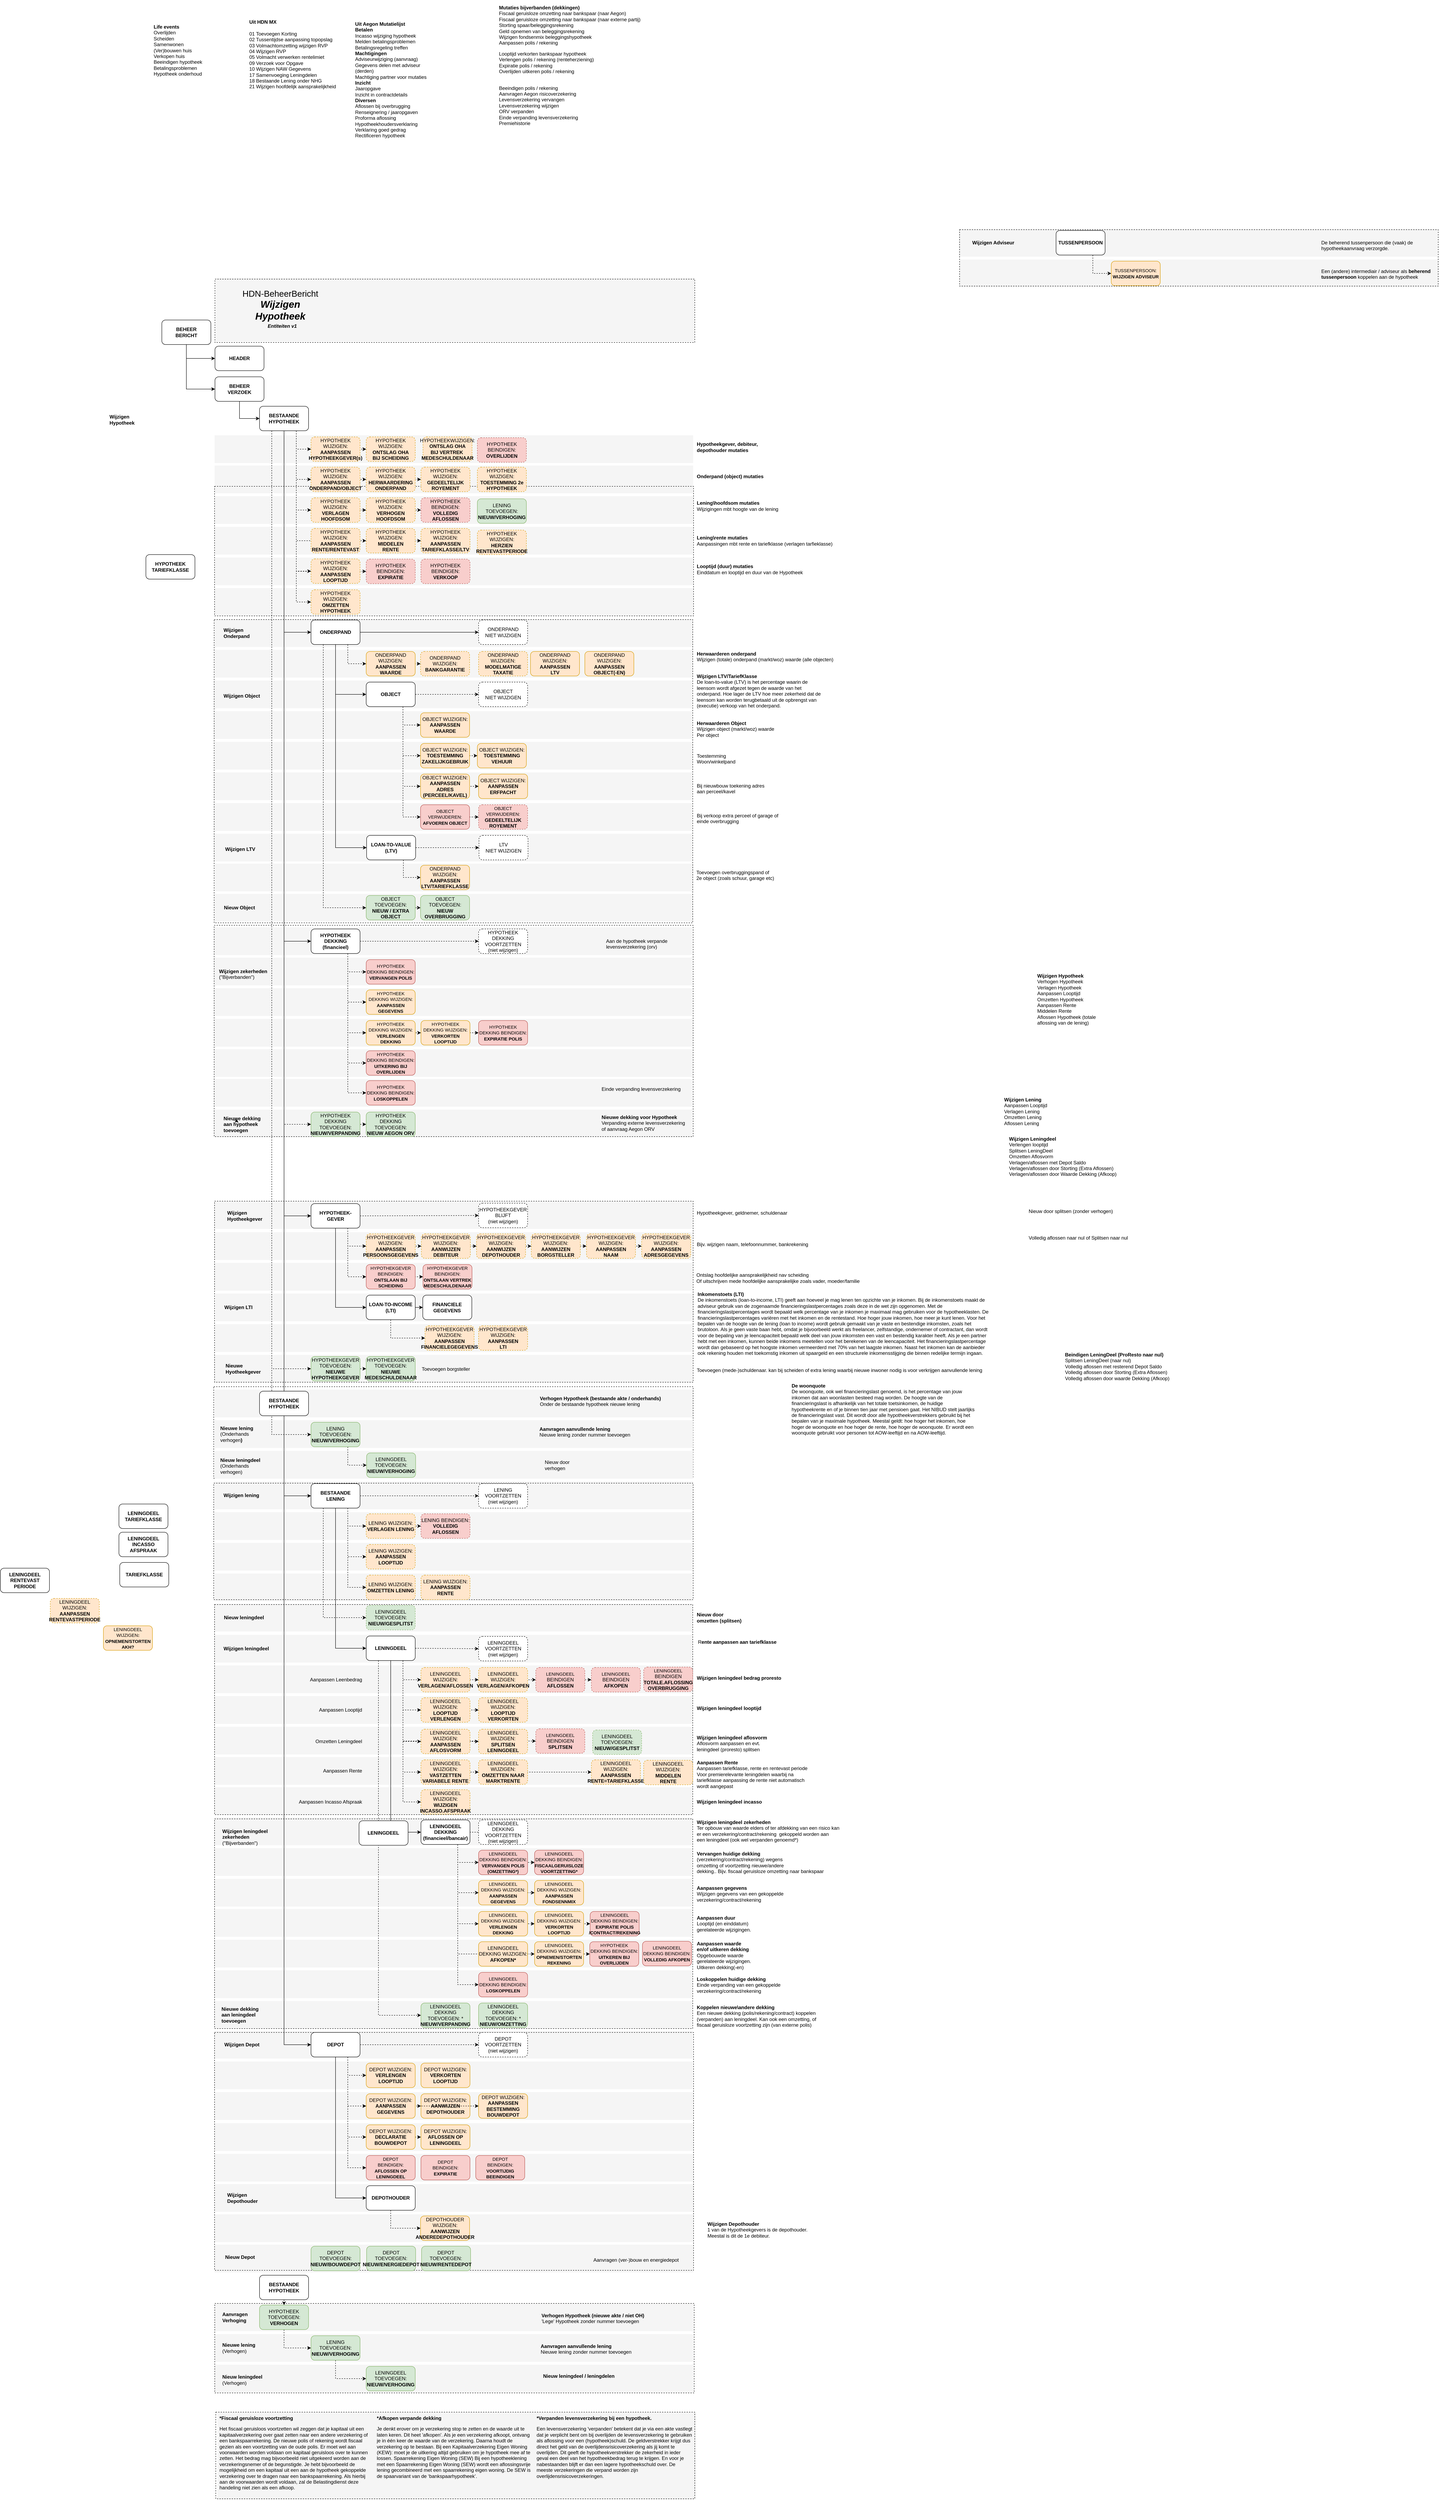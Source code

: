 <mxfile version="13.1.14" type="github" pages="2">
  <diagram id="ksQ7iF-nCBCZgvP6AJ4O" name="Page-1">
    <mxGraphModel dx="946" dy="3153" grid="1" gridSize="10" guides="1" tooltips="1" connect="1" arrows="1" fold="1" page="1" pageScale="1" pageWidth="1169" pageHeight="827" math="0" shadow="0">
      <root>
        <mxCell id="0" />
        <mxCell id="1" parent="0" />
        <mxCell id="ElXx6mSV-95rD2NsuEqF-1" value="" style="rounded=0;whiteSpace=wrap;html=1;fillColor=#f5f5f5;strokeColor=none;fontColor=#333333;" parent="1" vertex="1">
          <mxGeometry x="1169" y="1300" width="1171" height="68" as="geometry" />
        </mxCell>
        <mxCell id="ElXx6mSV-95rD2NsuEqF-2" value="" style="rounded=0;whiteSpace=wrap;html=1;align=left;dashed=1;fillColor=none;glass=0;" parent="1" vertex="1">
          <mxGeometry x="1167" y="1293" width="1173" height="224" as="geometry" />
        </mxCell>
        <mxCell id="ElXx6mSV-95rD2NsuEqF-3" value="" style="rounded=0;whiteSpace=wrap;html=1;fillColor=#f5f5f5;strokeColor=none;fontColor=#333333;" parent="1" vertex="1">
          <mxGeometry x="1170" y="1140" width="1169" height="68" as="geometry" />
        </mxCell>
        <mxCell id="ElXx6mSV-95rD2NsuEqF-4" value="" style="rounded=0;whiteSpace=wrap;html=1;fillColor=#f5f5f5;strokeColor=none;fontColor=#333333;" parent="1" vertex="1">
          <mxGeometry x="1171.0" y="1065" width="1171" height="68" as="geometry" />
        </mxCell>
        <mxCell id="ElXx6mSV-95rD2NsuEqF-5" value="" style="rounded=0;whiteSpace=wrap;html=1;fillColor=#f5f5f5;strokeColor=none;fontColor=#333333;" parent="1" vertex="1">
          <mxGeometry x="1169" y="3318" width="1171" height="68" as="geometry" />
        </mxCell>
        <mxCell id="ElXx6mSV-95rD2NsuEqF-6" value="" style="rounded=0;whiteSpace=wrap;html=1;fillColor=#f5f5f5;strokeColor=none;fontColor=#333333;" parent="1" vertex="1">
          <mxGeometry x="1169.5" y="3244" width="1171" height="68" as="geometry" />
        </mxCell>
        <mxCell id="ElXx6mSV-95rD2NsuEqF-7" value="" style="rounded=0;whiteSpace=wrap;html=1;fillColor=#f5f5f5;strokeColor=none;fontColor=#333333;" parent="1" vertex="1">
          <mxGeometry x="1169.0" y="87" width="1171" height="68" as="geometry" />
        </mxCell>
        <mxCell id="ElXx6mSV-95rD2NsuEqF-8" value="" style="rounded=0;whiteSpace=wrap;html=1;fillColor=#f5f5f5;strokeColor=none;fontColor=#333333;" parent="1" vertex="1">
          <mxGeometry x="1170.0" y="13" width="1171" height="68" as="geometry" />
        </mxCell>
        <mxCell id="ElXx6mSV-95rD2NsuEqF-9" value="" style="group" parent="1" vertex="1" connectable="0">
          <mxGeometry x="1169.5" y="3536" width="1171" height="218" as="geometry" />
        </mxCell>
        <mxCell id="ElXx6mSV-95rD2NsuEqF-10" value="" style="rounded=0;whiteSpace=wrap;html=1;fillColor=#f5f5f5;strokeColor=none;fontColor=#333333;" parent="ElXx6mSV-95rD2NsuEqF-9" vertex="1">
          <mxGeometry width="1171" height="68" as="geometry" />
        </mxCell>
        <mxCell id="ElXx6mSV-95rD2NsuEqF-11" value="" style="rounded=0;whiteSpace=wrap;html=1;fillColor=#f5f5f5;strokeColor=none;fontColor=#333333;" parent="ElXx6mSV-95rD2NsuEqF-9" vertex="1">
          <mxGeometry y="150" width="1171" height="68" as="geometry" />
        </mxCell>
        <mxCell id="ElXx6mSV-95rD2NsuEqF-12" value="" style="rounded=0;whiteSpace=wrap;html=1;fillColor=#f5f5f5;strokeColor=none;fontColor=#333333;" parent="ElXx6mSV-95rD2NsuEqF-9" vertex="1">
          <mxGeometry y="75" width="1171" height="68" as="geometry" />
        </mxCell>
        <mxCell id="ElXx6mSV-95rD2NsuEqF-13" value="" style="rounded=0;whiteSpace=wrap;html=1;align=left;dashed=1;fillColor=none;glass=0;" parent="1" vertex="1">
          <mxGeometry x="1169.5" y="3536" width="1173" height="219" as="geometry" />
        </mxCell>
        <mxCell id="ElXx6mSV-95rD2NsuEqF-14" value="" style="rounded=0;whiteSpace=wrap;html=1;fillColor=#f5f5f5;strokeColor=none;fontColor=#333333;" parent="1" vertex="1">
          <mxGeometry x="1168.0" y="1215" width="1171" height="68" as="geometry" />
        </mxCell>
        <mxCell id="ElXx6mSV-95rD2NsuEqF-15" value="" style="rounded=0;whiteSpace=wrap;html=1;fillColor=#f5f5f5;strokeColor=none;fontColor=#333333;" parent="1" vertex="1">
          <mxGeometry x="1168.0" y="990" width="1171" height="68" as="geometry" />
        </mxCell>
        <mxCell id="ElXx6mSV-95rD2NsuEqF-16" value="" style="rounded=0;whiteSpace=wrap;html=1;fillColor=#f5f5f5;strokeColor=none;fontColor=#333333;" parent="1" vertex="1">
          <mxGeometry x="1168.0" y="915" width="1171" height="68" as="geometry" />
        </mxCell>
        <mxCell id="ElXx6mSV-95rD2NsuEqF-17" value="" style="rounded=0;whiteSpace=wrap;html=1;fillColor=#f5f5f5;strokeColor=none;fontColor=#333333;" parent="1" vertex="1">
          <mxGeometry x="1168.0" y="839" width="1171" height="68" as="geometry" />
        </mxCell>
        <mxCell id="ElXx6mSV-95rD2NsuEqF-18" value="" style="rounded=0;whiteSpace=wrap;html=1;align=left;dashed=1;fillColor=none;glass=0;" parent="1" vertex="1">
          <mxGeometry x="1169" y="839" width="1171" height="443" as="geometry" />
        </mxCell>
        <mxCell id="ElXx6mSV-95rD2NsuEqF-22" value="" style="rounded=0;whiteSpace=wrap;html=1;fillColor=#f5f5f5;strokeColor=none;fontColor=#333333;" parent="1" vertex="1">
          <mxGeometry x="1168" y="467" width="1171" height="68" as="geometry" />
        </mxCell>
        <mxCell id="ElXx6mSV-95rD2NsuEqF-23" value="" style="rounded=0;whiteSpace=wrap;html=1;fillColor=#f5f5f5;strokeColor=none;fontColor=#333333;" parent="1" vertex="1">
          <mxGeometry x="1168" y="393" width="1171" height="68" as="geometry" />
        </mxCell>
        <mxCell id="ElXx6mSV-95rD2NsuEqF-24" value="" style="rounded=0;whiteSpace=wrap;html=1;fillColor=#f5f5f5;strokeColor=none;fontColor=#333333;" parent="1" vertex="1">
          <mxGeometry x="1167" y="318" width="1171" height="68" as="geometry" />
        </mxCell>
        <mxCell id="ElXx6mSV-95rD2NsuEqF-25" value="" style="rounded=0;whiteSpace=wrap;html=1;fillColor=#f5f5f5;strokeColor=none;fontColor=#333333;" parent="1" vertex="1">
          <mxGeometry x="1167" y="243" width="1171" height="68" as="geometry" />
        </mxCell>
        <mxCell id="ElXx6mSV-95rD2NsuEqF-26" value="" style="rounded=0;whiteSpace=wrap;html=1;fillColor=#f5f5f5;strokeColor=none;fontColor=#333333;" parent="1" vertex="1">
          <mxGeometry x="1167.0" y="169" width="1171" height="68" as="geometry" />
        </mxCell>
        <mxCell id="ElXx6mSV-95rD2NsuEqF-27" value="" style="rounded=0;whiteSpace=wrap;html=1;fillColor=#f5f5f5;strokeColor=none;fontColor=#333333;" parent="1" vertex="1">
          <mxGeometry x="1167.0" y="615" width="1171" height="68" as="geometry" />
        </mxCell>
        <mxCell id="ElXx6mSV-95rD2NsuEqF-28" value="" style="rounded=0;whiteSpace=wrap;html=1;fillColor=#f5f5f5;strokeColor=none;fontColor=#333333;" parent="1" vertex="1">
          <mxGeometry x="1167.0" y="540" width="1171" height="68" as="geometry" />
        </mxCell>
        <mxCell id="ElXx6mSV-95rD2NsuEqF-29" value="" style="rounded=0;whiteSpace=wrap;html=1;align=left;dashed=1;fillColor=none;glass=0;" parent="1" vertex="1">
          <mxGeometry x="1168" y="164" width="1172" height="517" as="geometry" />
        </mxCell>
        <mxCell id="ElXx6mSV-95rD2NsuEqF-30" value="" style="rounded=0;whiteSpace=wrap;html=1;fillColor=#f5f5f5;strokeColor=none;fontColor=#333333;" parent="1" vertex="1">
          <mxGeometry x="1169" y="-285" width="1171" height="68" as="geometry" />
        </mxCell>
        <mxCell id="ElXx6mSV-95rD2NsuEqF-31" value="" style="rounded=0;whiteSpace=wrap;html=1;fillColor=#f5f5f5;strokeColor=none;fontColor=#333333;" parent="1" vertex="1">
          <mxGeometry x="1169.0" y="-585" width="1171" height="68" as="geometry" />
        </mxCell>
        <mxCell id="ElXx6mSV-95rD2NsuEqF-32" value="" style="rounded=0;whiteSpace=wrap;html=1;fillColor=#f5f5f5;strokeColor=none;fontColor=#333333;" parent="1" vertex="1">
          <mxGeometry x="1169.0" y="-510" width="1171" height="68" as="geometry" />
        </mxCell>
        <mxCell id="ElXx6mSV-95rD2NsuEqF-33" value="" style="rounded=0;whiteSpace=wrap;html=1;fillColor=#f5f5f5;strokeColor=none;fontColor=#333333;" parent="1" vertex="1">
          <mxGeometry x="1167.0" y="-60" width="1171" height="68" as="geometry" />
        </mxCell>
        <mxCell id="ElXx6mSV-95rD2NsuEqF-34" value="" style="rounded=0;whiteSpace=wrap;html=1;fillColor=#f5f5f5;strokeColor=none;fontColor=#333333;" parent="1" vertex="1">
          <mxGeometry x="1167.0" y="-135" width="1171" height="68" as="geometry" />
        </mxCell>
        <mxCell id="ElXx6mSV-95rD2NsuEqF-35" value="" style="rounded=0;whiteSpace=wrap;html=1;fillColor=#f5f5f5;strokeColor=none;fontColor=#333333;" parent="1" vertex="1">
          <mxGeometry x="1167.0" y="-210" width="1171" height="68" as="geometry" />
        </mxCell>
        <mxCell id="ElXx6mSV-95rD2NsuEqF-36" value="" style="rounded=0;whiteSpace=wrap;html=1;fillColor=#f5f5f5;strokeColor=none;fontColor=#333333;" parent="1" vertex="1">
          <mxGeometry x="1167.0" y="-360" width="1171" height="68" as="geometry" />
        </mxCell>
        <mxCell id="ElXx6mSV-95rD2NsuEqF-37" value="" style="rounded=0;whiteSpace=wrap;html=1;fillColor=#f5f5f5;strokeColor=none;fontColor=#333333;" parent="1" vertex="1">
          <mxGeometry x="1167.0" y="-435" width="1171" height="68" as="geometry" />
        </mxCell>
        <mxCell id="ElXx6mSV-95rD2NsuEqF-38" value="" style="rounded=0;whiteSpace=wrap;html=1;align=left;dashed=1;fillColor=none;glass=0;" parent="1" vertex="1">
          <mxGeometry x="1168" y="-584" width="1171" height="742" as="geometry" />
        </mxCell>
        <mxCell id="ElXx6mSV-95rD2NsuEqF-39" value="" style="rounded=0;whiteSpace=wrap;html=1;fillColor=#f5f5f5;strokeColor=none;fontColor=#333333;" parent="1" vertex="1">
          <mxGeometry x="1169.0" y="-1035" width="1171" height="68" as="geometry" />
        </mxCell>
        <mxCell id="ElXx6mSV-95rD2NsuEqF-41" value="" style="rounded=0;whiteSpace=wrap;html=1;fillColor=#f5f5f5;strokeColor=none;fontColor=#333333;" parent="1" vertex="1">
          <mxGeometry x="1169.0" y="-661" width="1171" height="68" as="geometry" />
        </mxCell>
        <mxCell id="ElXx6mSV-95rD2NsuEqF-42" value="" style="rounded=0;whiteSpace=wrap;html=1;fillColor=#f5f5f5;strokeColor=none;fontColor=#333333;" parent="1" vertex="1">
          <mxGeometry x="1169.0" y="-736" width="1171" height="68" as="geometry" />
        </mxCell>
        <mxCell id="ElXx6mSV-95rD2NsuEqF-43" value="" style="rounded=0;whiteSpace=wrap;html=1;fillColor=#f5f5f5;strokeColor=none;fontColor=#333333;" parent="1" vertex="1">
          <mxGeometry x="1169.0" y="-811" width="1171" height="68" as="geometry" />
        </mxCell>
        <mxCell id="ElXx6mSV-95rD2NsuEqF-44" value="" style="rounded=0;whiteSpace=wrap;html=1;fillColor=#f5f5f5;strokeColor=none;fontColor=#333333;" parent="1" vertex="1">
          <mxGeometry x="1169.0" y="-886" width="1171" height="68" as="geometry" />
        </mxCell>
        <mxCell id="ElXx6mSV-95rD2NsuEqF-45" value="" style="rounded=0;whiteSpace=wrap;html=1;fillColor=#f5f5f5;strokeColor=none;fontColor=#333333;" parent="1" vertex="1">
          <mxGeometry x="1169.0" y="-961" width="1171" height="68" as="geometry" />
        </mxCell>
        <mxCell id="ElXx6mSV-95rD2NsuEqF-46" value="" style="rounded=0;whiteSpace=wrap;html=1;align=left;dashed=1;fillColor=none;glass=0;" parent="1" vertex="1">
          <mxGeometry x="1169" y="-910" width="1172" height="317" as="geometry" />
        </mxCell>
        <mxCell id="ElXx6mSV-95rD2NsuEqF-49" value="" style="rounded=0;whiteSpace=wrap;html=1;fillColor=#f5f5f5;strokeColor=none;fontColor=#333333;" parent="1" vertex="1">
          <mxGeometry x="1176" y="3802" width="1171" height="214" as="geometry" />
        </mxCell>
        <mxCell id="ElXx6mSV-95rD2NsuEqF-50" value="" style="rounded=0;whiteSpace=wrap;html=1;align=left;dashed=1;fillColor=none;glass=0;" parent="1" vertex="1">
          <mxGeometry x="1172" y="3802" width="1172" height="212" as="geometry" />
        </mxCell>
        <mxCell id="ElXx6mSV-95rD2NsuEqF-51" value="" style="rounded=0;whiteSpace=wrap;html=1;fillColor=#f5f5f5;strokeColor=none;fontColor=#333333;" parent="1" vertex="1">
          <mxGeometry x="1169" y="3019" width="1171" height="68" as="geometry" />
        </mxCell>
        <mxCell id="ElXx6mSV-95rD2NsuEqF-52" value="" style="rounded=0;whiteSpace=wrap;html=1;fillColor=#f5f5f5;strokeColor=none;fontColor=#333333;" parent="1" vertex="1">
          <mxGeometry x="1168.0" y="2944" width="1171" height="68" as="geometry" />
        </mxCell>
        <mxCell id="ElXx6mSV-95rD2NsuEqF-53" value="" style="rounded=0;whiteSpace=wrap;html=1;fillColor=#f5f5f5;strokeColor=none;fontColor=#333333;" parent="1" vertex="1">
          <mxGeometry x="1169" y="3095" width="1171" height="68" as="geometry" />
        </mxCell>
        <mxCell id="ElXx6mSV-95rD2NsuEqF-54" value="" style="rounded=0;whiteSpace=wrap;html=1;fillColor=#f5f5f5;strokeColor=none;fontColor=#333333;" parent="1" vertex="1">
          <mxGeometry x="1169" y="3392" width="1171" height="68" as="geometry" />
        </mxCell>
        <mxCell id="ElXx6mSV-95rD2NsuEqF-55" value="" style="rounded=0;whiteSpace=wrap;html=1;fillColor=#f5f5f5;strokeColor=none;fontColor=#333333;" parent="1" vertex="1">
          <mxGeometry x="1169" y="3170" width="1171" height="68" as="geometry" />
        </mxCell>
        <mxCell id="ElXx6mSV-95rD2NsuEqF-56" value="" style="rounded=0;whiteSpace=wrap;html=1;fillColor=#f5f5f5;strokeColor=none;fontColor=#333333;" parent="1" vertex="1">
          <mxGeometry x="1168" y="2869" width="1171" height="68" as="geometry" />
        </mxCell>
        <mxCell id="ElXx6mSV-95rD2NsuEqF-57" value="" style="rounded=0;whiteSpace=wrap;html=1;align=left;dashed=1;fillColor=none;glass=0;" parent="1" vertex="1">
          <mxGeometry x="1169" y="2873" width="1172" height="582" as="geometry" />
        </mxCell>
        <mxCell id="ElXx6mSV-95rD2NsuEqF-58" value="" style="rounded=0;whiteSpace=wrap;html=1;fillColor=#f5f5f5;strokeColor=none;fontColor=#333333;" parent="1" vertex="1">
          <mxGeometry x="1168" y="2497" width="1171" height="68" as="geometry" />
        </mxCell>
        <mxCell id="ElXx6mSV-95rD2NsuEqF-59" value="" style="rounded=0;whiteSpace=wrap;html=1;fillColor=#f5f5f5;strokeColor=none;fontColor=#333333;" parent="1" vertex="1">
          <mxGeometry x="1168" y="2422" width="1171" height="68" as="geometry" />
        </mxCell>
        <mxCell id="ElXx6mSV-95rD2NsuEqF-60" value="" style="rounded=0;whiteSpace=wrap;html=1;fillColor=#f5f5f5;strokeColor=none;fontColor=#333333;" parent="1" vertex="1">
          <mxGeometry x="1168" y="2347" width="1171" height="68" as="geometry" />
        </mxCell>
        <mxCell id="ElXx6mSV-95rD2NsuEqF-61" value="" style="rounded=0;whiteSpace=wrap;html=1;fillColor=#f5f5f5;strokeColor=none;fontColor=#333333;" parent="1" vertex="1">
          <mxGeometry x="1168" y="2796" width="1171" height="68" as="geometry" />
        </mxCell>
        <mxCell id="ElXx6mSV-95rD2NsuEqF-62" value="" style="rounded=0;whiteSpace=wrap;html=1;fillColor=#f5f5f5;strokeColor=none;fontColor=#333333;" parent="1" vertex="1">
          <mxGeometry x="1168.0" y="2721" width="1171" height="68" as="geometry" />
        </mxCell>
        <mxCell id="ElXx6mSV-95rD2NsuEqF-63" value="" style="rounded=0;whiteSpace=wrap;html=1;fillColor=#f5f5f5;strokeColor=none;fontColor=#333333;" parent="1" vertex="1">
          <mxGeometry x="1168" y="2646" width="1171" height="68" as="geometry" />
        </mxCell>
        <mxCell id="ElXx6mSV-95rD2NsuEqF-64" value="" style="rounded=0;whiteSpace=wrap;html=1;fillColor=#f5f5f5;strokeColor=none;fontColor=#333333;" parent="1" vertex="1">
          <mxGeometry x="1168" y="2571" width="1171" height="68" as="geometry" />
        </mxCell>
        <mxCell id="ElXx6mSV-95rD2NsuEqF-65" value="" style="rounded=0;whiteSpace=wrap;html=1;align=left;dashed=1;fillColor=none;glass=0;" parent="1" vertex="1">
          <mxGeometry x="1169" y="2350.5" width="1170" height="513" as="geometry" />
        </mxCell>
        <mxCell id="ElXx6mSV-95rD2NsuEqF-66" value="" style="rounded=0;whiteSpace=wrap;html=1;fillColor=#f5f5f5;strokeColor=none;fontColor=#333333;" parent="1" vertex="1">
          <mxGeometry x="1168" y="2199" width="1171" height="68" as="geometry" />
        </mxCell>
        <mxCell id="ElXx6mSV-95rD2NsuEqF-67" value="" style="rounded=0;whiteSpace=wrap;html=1;fillColor=#f5f5f5;strokeColor=none;fontColor=#333333;" parent="1" vertex="1">
          <mxGeometry x="1168.0" y="2273" width="1171" height="68" as="geometry" />
        </mxCell>
        <mxCell id="ElXx6mSV-95rD2NsuEqF-68" value="" style="rounded=0;whiteSpace=wrap;html=1;fillColor=#f5f5f5;strokeColor=none;fontColor=#333333;" parent="1" vertex="1">
          <mxGeometry x="1168.0" y="2125" width="1171" height="68" as="geometry" />
        </mxCell>
        <mxCell id="ElXx6mSV-95rD2NsuEqF-69" value="" style="rounded=0;whiteSpace=wrap;html=1;fillColor=#f5f5f5;strokeColor=none;fontColor=#333333;" parent="1" vertex="1">
          <mxGeometry x="1168" y="2050" width="1171" height="68" as="geometry" />
        </mxCell>
        <mxCell id="ElXx6mSV-95rD2NsuEqF-70" value="" style="rounded=0;whiteSpace=wrap;html=1;fillColor=#f5f5f5;strokeColor=none;fontColor=#333333;" parent="1" vertex="1">
          <mxGeometry x="1168" y="1975" width="1171" height="68" as="geometry" />
        </mxCell>
        <mxCell id="ElXx6mSV-95rD2NsuEqF-71" value="" style="rounded=0;whiteSpace=wrap;html=1;fillColor=#f5f5f5;strokeColor=none;fontColor=#333333;" parent="1" vertex="1">
          <mxGeometry x="1168" y="1900" width="1171" height="68" as="geometry" />
        </mxCell>
        <mxCell id="ElXx6mSV-95rD2NsuEqF-72" value="" style="rounded=0;whiteSpace=wrap;html=1;fillColor=#f5f5f5;strokeColor=none;fontColor=#333333;" parent="1" vertex="1">
          <mxGeometry x="1168.0" y="1824" width="1171" height="68" as="geometry" />
        </mxCell>
        <mxCell id="ElXx6mSV-95rD2NsuEqF-73" value="" style="rounded=0;whiteSpace=wrap;html=1;align=left;dashed=1;fillColor=none;glass=0;" parent="1" vertex="1">
          <mxGeometry x="1169" y="1826" width="1170" height="514" as="geometry" />
        </mxCell>
        <mxCell id="ElXx6mSV-95rD2NsuEqF-74" value="" style="rounded=0;whiteSpace=wrap;html=1;fillColor=#f5f5f5;strokeColor=none;fontColor=#333333;" parent="1" vertex="1">
          <mxGeometry x="1169" y="1750" width="1169" height="68" as="geometry" />
        </mxCell>
        <mxCell id="ElXx6mSV-95rD2NsuEqF-75" value="" style="rounded=0;whiteSpace=wrap;html=1;fillColor=#f5f5f5;strokeColor=none;fontColor=#333333;" parent="1" vertex="1">
          <mxGeometry x="1168" y="1675" width="1171" height="68" as="geometry" />
        </mxCell>
        <mxCell id="ElXx6mSV-95rD2NsuEqF-76" value="" style="rounded=0;whiteSpace=wrap;html=1;fillColor=#f5f5f5;strokeColor=none;fontColor=#333333;" parent="1" vertex="1">
          <mxGeometry x="1168" y="1600" width="1171" height="68" as="geometry" />
        </mxCell>
        <mxCell id="ElXx6mSV-95rD2NsuEqF-77" value="" style="rounded=0;whiteSpace=wrap;html=1;fillColor=#f5f5f5;strokeColor=none;fontColor=#333333;" parent="1" vertex="1">
          <mxGeometry x="1168" y="1525" width="1171" height="68" as="geometry" />
        </mxCell>
        <mxCell id="ElXx6mSV-95rD2NsuEqF-78" value="" style="rounded=0;whiteSpace=wrap;html=1;align=left;dashed=1;fillColor=none;glass=0;" parent="1" vertex="1">
          <mxGeometry x="1167" y="1529" width="1173" height="285" as="geometry" />
        </mxCell>
        <mxCell id="ElXx6mSV-95rD2NsuEqF-79" value="" style="rounded=0;whiteSpace=wrap;html=1;fillColor=#f5f5f5;strokeColor=none;fontColor=#333333;" parent="1" vertex="1">
          <mxGeometry x="1169" y="1375" width="1171" height="68" as="geometry" />
        </mxCell>
        <mxCell id="ElXx6mSV-95rD2NsuEqF-80" value="" style="rounded=0;whiteSpace=wrap;html=1;fillColor=#f5f5f5;strokeColor=none;fontColor=#333333;" parent="1" vertex="1">
          <mxGeometry x="1169" y="1450" width="1171" height="68" as="geometry" />
        </mxCell>
        <mxCell id="ElXx6mSV-95rD2NsuEqF-81" value="DEPOT WIJZIGEN:&lt;br&gt;&lt;b&gt;AANPASSEN&lt;br&gt;BESTEMMING BOUWDEPOT&lt;/b&gt;" style="rounded=1;whiteSpace=wrap;html=1;fontStyle=0;fillColor=#ffe6cc;strokeColor=#d79b00;" parent="1" vertex="1">
          <mxGeometry x="1814.997" y="3023" width="120" height="60" as="geometry" />
        </mxCell>
        <mxCell id="ElXx6mSV-95rD2NsuEqF-82" value="&lt;span style=&quot;font-size: 11px&quot;&gt;LENINGDEEL&lt;br&gt;DEKKING WIJZIGEN:&lt;br&gt;&lt;b&gt;AANPASSEN FONDSENNMIX&lt;/b&gt;&lt;br&gt;&lt;/span&gt;" style="rounded=1;whiteSpace=wrap;html=1;fontStyle=0;fillColor=#ffe6cc;strokeColor=#d79b00;" parent="1" vertex="1">
          <mxGeometry x="1951.997" y="2501" width="120" height="60" as="geometry" />
        </mxCell>
        <mxCell id="ElXx6mSV-95rD2NsuEqF-83" value="&lt;span style=&quot;font-size: 11px&quot;&gt;LENINGDEEL&lt;/span&gt;&lt;br&gt;&lt;span style=&quot;font-size: 11px&quot;&gt;DEKKING BEINDIGEN:&lt;/span&gt;&lt;br&gt;&lt;span style=&quot;font-size: 11px&quot;&gt;&lt;b&gt;FISCAALGERUISLOZE VOORTZETTING*&lt;/b&gt;&lt;/span&gt;" style="rounded=1;whiteSpace=wrap;html=1;fontStyle=0;fillColor=#f8cecc;strokeColor=#b85450;" parent="1" vertex="1">
          <mxGeometry x="1951.997" y="2427" width="120" height="60" as="geometry" />
        </mxCell>
        <mxCell id="ElXx6mSV-95rD2NsuEqF-84" value="&lt;span style=&quot;font-size: 11px ; font-weight: 400&quot;&gt;OBJECT&lt;/span&gt;&lt;br style=&quot;font-size: 11px ; font-weight: 400&quot;&gt;&lt;span style=&quot;font-size: 11px ; font-weight: 400&quot;&gt;VERWIJDEREN:&lt;/span&gt;&lt;br&gt;GEDEELTELIJK&lt;br&gt;ROYEMENT" style="rounded=1;whiteSpace=wrap;html=1;fontStyle=1;dashed=1;fillColor=#f8cecc;strokeColor=#b85450;" parent="1" vertex="1">
          <mxGeometry x="1814.997" y="-131" width="120" height="60" as="geometry" />
        </mxCell>
        <mxCell id="ElXx6mSV-95rD2NsuEqF-85" value="Toevoegen (mede-)schuldenaar.&amp;nbsp;kan bij scheiden of extra lening waarbij nieuwe inwoner nodig is voor verkrijgen aanvullende lening" style="text;html=1;align=left;" parent="1" vertex="1">
          <mxGeometry x="2347.0" y="1238.996" width="147" height="28" as="geometry" />
        </mxCell>
        <mxCell id="ElXx6mSV-95rD2NsuEqF-86" value="Ontslag hoofdelijke aansprakelijkheid nav scheiding&lt;br&gt;Of uitschrijven mede hoofdelijke aansprakelijke zoals vader, moeder/familie" style="text;html=1;align=left;verticalAlign=middle;resizable=0;points=[];autosize=1;" parent="1" vertex="1">
          <mxGeometry x="2346.0" y="1011" width="410" height="32" as="geometry" />
        </mxCell>
        <mxCell id="ElXx6mSV-95rD2NsuEqF-87" value="Bijv. wijzigen naam, telefoonnummer, bankrekening" style="text;html=1;align=left;" parent="1" vertex="1">
          <mxGeometry x="2347.0" y="931" width="285" height="28" as="geometry" />
        </mxCell>
        <mxCell id="ElXx6mSV-95rD2NsuEqF-88" value="&lt;b&gt;Herwaarderen onderpand&lt;/b&gt;&lt;br&gt;Wijzigen (totale) onderpand (markt/woz) waarde (alle objecten)" style="text;html=1;align=left;" parent="1" vertex="1">
          <mxGeometry x="2347.0" y="-514" width="391" height="39" as="geometry" />
        </mxCell>
        <mxCell id="ElXx6mSV-95rD2NsuEqF-89" value="DEPOT WIJZIGEN:&lt;br&gt;&lt;b&gt;VERKORTEN LOOPTIJD&lt;/b&gt;" style="rounded=1;whiteSpace=wrap;html=1;fontStyle=0;fillColor=#ffe6cc;strokeColor=#d79b00;" parent="1" vertex="1">
          <mxGeometry x="1673.997" y="2948" width="120" height="60" as="geometry" />
        </mxCell>
        <mxCell id="ElXx6mSV-95rD2NsuEqF-90" value="&lt;span style=&quot;font-size: 11px&quot;&gt;DEPOT&lt;br&gt;BEINDIGEN:&lt;br&gt;&lt;b&gt;EXPIRATIE&lt;/b&gt;&lt;br&gt;&lt;/span&gt;" style="rounded=1;whiteSpace=wrap;html=1;fontStyle=0;fillColor=#f8cecc;strokeColor=#b85450;" parent="1" vertex="1">
          <mxGeometry x="1673.997" y="3174" width="120" height="60" as="geometry" />
        </mxCell>
        <mxCell id="ElXx6mSV-95rD2NsuEqF-91" value="DEPOT WIJZIGEN:&lt;b&gt;&lt;br&gt;AANWIJZEN&lt;br&gt;DEPOTHOUDER&lt;/b&gt;" style="rounded=1;whiteSpace=wrap;html=1;fontStyle=0;fillColor=#ffe6cc;strokeColor=#d79b00;" parent="1" vertex="1">
          <mxGeometry x="1673.997" y="3023" width="120" height="60" as="geometry" />
        </mxCell>
        <mxCell id="ElXx6mSV-95rD2NsuEqF-93" style="edgeStyle=orthogonalEdgeStyle;rounded=0;orthogonalLoop=1;jettySize=auto;html=1;exitX=0.75;exitY=1;exitDx=0;exitDy=0;entryX=0;entryY=0.5;entryDx=0;entryDy=0;dashed=1;fontSize=20;" parent="1" source="ElXx6mSV-95rD2NsuEqF-116" target="ElXx6mSV-95rD2NsuEqF-117" edge="1">
          <mxGeometry relative="1" as="geometry" />
        </mxCell>
        <mxCell id="ElXx6mSV-95rD2NsuEqF-94" style="edgeStyle=orthogonalEdgeStyle;rounded=0;orthogonalLoop=1;jettySize=auto;html=1;exitX=0.75;exitY=1;exitDx=0;exitDy=0;entryX=0;entryY=0.5;entryDx=0;entryDy=0;dashed=1;" parent="1" source="ElXx6mSV-95rD2NsuEqF-116" target="ElXx6mSV-95rD2NsuEqF-118" edge="1">
          <mxGeometry relative="1" as="geometry" />
        </mxCell>
        <mxCell id="ElXx6mSV-95rD2NsuEqF-95" style="edgeStyle=orthogonalEdgeStyle;rounded=0;orthogonalLoop=1;jettySize=auto;html=1;exitX=0.25;exitY=1;exitDx=0;exitDy=0;entryX=0;entryY=0.5;entryDx=0;entryDy=0;dashed=1;" parent="1" source="ElXx6mSV-95rD2NsuEqF-116" target="ElXx6mSV-95rD2NsuEqF-120" edge="1">
          <mxGeometry relative="1" as="geometry">
            <mxPoint x="1422.997" y="1943" as="targetPoint" />
          </mxGeometry>
        </mxCell>
        <mxCell id="ElXx6mSV-95rD2NsuEqF-96" style="edgeStyle=orthogonalEdgeStyle;rounded=0;orthogonalLoop=1;jettySize=auto;html=1;exitX=0.75;exitY=1;exitDx=0;exitDy=0;entryX=0;entryY=0.5;entryDx=0;entryDy=0;dashed=1;" parent="1" source="ElXx6mSV-95rD2NsuEqF-116" target="ElXx6mSV-95rD2NsuEqF-122" edge="1">
          <mxGeometry relative="1" as="geometry" />
        </mxCell>
        <mxCell id="ElXx6mSV-95rD2NsuEqF-97" style="edgeStyle=orthogonalEdgeStyle;rounded=0;orthogonalLoop=1;jettySize=auto;html=1;exitX=0.5;exitY=1;exitDx=0;exitDy=0;entryX=0;entryY=0.5;entryDx=0;entryDy=0;" parent="1" source="ElXx6mSV-95rD2NsuEqF-116" target="ElXx6mSV-95rD2NsuEqF-131" edge="1">
          <mxGeometry relative="1" as="geometry" />
        </mxCell>
        <mxCell id="ElXx6mSV-95rD2NsuEqF-98" style="edgeStyle=orthogonalEdgeStyle;rounded=0;orthogonalLoop=1;jettySize=auto;html=1;exitX=0.75;exitY=1;exitDx=0;exitDy=0;entryX=0;entryY=0.5;entryDx=0;entryDy=0;dashed=1;" parent="1" source="ElXx6mSV-95rD2NsuEqF-116" target="ElXx6mSV-95rD2NsuEqF-163" edge="1">
          <mxGeometry relative="1" as="geometry" />
        </mxCell>
        <mxCell id="ElXx6mSV-95rD2NsuEqF-99" style="edgeStyle=orthogonalEdgeStyle;rounded=0;orthogonalLoop=1;jettySize=auto;html=1;exitX=0.75;exitY=1;exitDx=0;exitDy=0;entryX=0;entryY=0.5;entryDx=0;entryDy=0;dashed=1;" parent="1" source="ElXx6mSV-95rD2NsuEqF-116" target="ElXx6mSV-95rD2NsuEqF-164" edge="1">
          <mxGeometry relative="1" as="geometry" />
        </mxCell>
        <mxCell id="ElXx6mSV-95rD2NsuEqF-100" style="edgeStyle=orthogonalEdgeStyle;rounded=0;orthogonalLoop=1;jettySize=auto;html=1;exitX=0.75;exitY=1;exitDx=0;exitDy=0;entryX=0;entryY=0.5;entryDx=0;entryDy=0;dashed=1;" parent="1" source="ElXx6mSV-95rD2NsuEqF-116" target="ElXx6mSV-95rD2NsuEqF-169" edge="1">
          <mxGeometry relative="1" as="geometry" />
        </mxCell>
        <mxCell id="ElXx6mSV-95rD2NsuEqF-101" style="edgeStyle=orthogonalEdgeStyle;rounded=0;orthogonalLoop=1;jettySize=auto;html=1;exitX=0.25;exitY=1;exitDx=0;exitDy=0;entryX=0;entryY=0.5;entryDx=0;entryDy=0;dashed=1;" parent="1" source="ElXx6mSV-95rD2NsuEqF-116" target="ElXx6mSV-95rD2NsuEqF-207" edge="1">
          <mxGeometry relative="1" as="geometry" />
        </mxCell>
        <mxCell id="ElXx6mSV-95rD2NsuEqF-102" style="edgeStyle=orthogonalEdgeStyle;rounded=0;orthogonalLoop=1;jettySize=auto;html=1;exitX=0.5;exitY=1;exitDx=0;exitDy=0;entryX=0;entryY=0.5;entryDx=0;entryDy=0;" parent="1" source="ElXx6mSV-95rD2NsuEqF-116" target="ElXx6mSV-95rD2NsuEqF-194" edge="1">
          <mxGeometry relative="1" as="geometry" />
        </mxCell>
        <mxCell id="ElXx6mSV-95rD2NsuEqF-103" style="edgeStyle=orthogonalEdgeStyle;rounded=0;orthogonalLoop=1;jettySize=auto;html=1;exitX=0.5;exitY=1;exitDx=0;exitDy=0;entryX=0;entryY=0.5;entryDx=0;entryDy=0;" parent="1" source="ElXx6mSV-95rD2NsuEqF-116" target="ElXx6mSV-95rD2NsuEqF-203" edge="1">
          <mxGeometry relative="1" as="geometry" />
        </mxCell>
        <mxCell id="ElXx6mSV-95rD2NsuEqF-105" style="edgeStyle=orthogonalEdgeStyle;rounded=0;orthogonalLoop=1;jettySize=auto;html=1;exitX=0.5;exitY=1;exitDx=0;exitDy=0;entryX=0;entryY=0.5;entryDx=0;entryDy=0;dashed=1;" parent="1" source="ElXx6mSV-95rD2NsuEqF-116" target="ElXx6mSV-95rD2NsuEqF-224" edge="1">
          <mxGeometry relative="1" as="geometry" />
        </mxCell>
        <mxCell id="ElXx6mSV-95rD2NsuEqF-106" style="edgeStyle=orthogonalEdgeStyle;rounded=0;orthogonalLoop=1;jettySize=auto;html=1;exitX=0.5;exitY=1;exitDx=0;exitDy=0;entryX=0;entryY=0.5;entryDx=0;entryDy=0;" parent="1" source="ElXx6mSV-95rD2NsuEqF-116" target="ElXx6mSV-95rD2NsuEqF-245" edge="1">
          <mxGeometry relative="1" as="geometry" />
        </mxCell>
        <mxCell id="ElXx6mSV-95rD2NsuEqF-107" style="edgeStyle=orthogonalEdgeStyle;rounded=0;orthogonalLoop=1;jettySize=auto;html=1;exitX=0.5;exitY=1;exitDx=0;exitDy=0;entryX=0;entryY=0.5;entryDx=0;entryDy=0;" parent="1" source="ElXx6mSV-95rD2NsuEqF-116" target="ElXx6mSV-95rD2NsuEqF-266" edge="1">
          <mxGeometry relative="1" as="geometry" />
        </mxCell>
        <mxCell id="ElXx6mSV-95rD2NsuEqF-108" style="edgeStyle=orthogonalEdgeStyle;rounded=0;orthogonalLoop=1;jettySize=auto;html=1;exitX=0.75;exitY=1;exitDx=0;exitDy=0;entryX=0;entryY=0.5;entryDx=0;entryDy=0;dashed=1;" parent="1" source="ElXx6mSV-95rD2NsuEqF-116" target="ElXx6mSV-95rD2NsuEqF-274" edge="1">
          <mxGeometry relative="1" as="geometry" />
        </mxCell>
        <mxCell id="ElXx6mSV-95rD2NsuEqF-110" style="edgeStyle=orthogonalEdgeStyle;rounded=0;orthogonalLoop=1;jettySize=auto;html=1;exitX=0.75;exitY=1;exitDx=0;exitDy=0;entryX=0;entryY=0.5;entryDx=0;entryDy=0;dashed=1;" parent="1" source="ElXx6mSV-95rD2NsuEqF-116" target="ElXx6mSV-95rD2NsuEqF-311" edge="1">
          <mxGeometry relative="1" as="geometry" />
        </mxCell>
        <mxCell id="ElXx6mSV-95rD2NsuEqF-111" style="edgeStyle=orthogonalEdgeStyle;rounded=0;orthogonalLoop=1;jettySize=auto;html=1;exitX=0.75;exitY=1;exitDx=0;exitDy=0;entryX=0;entryY=0.5;entryDx=0;entryDy=0;dashed=1;" parent="1" source="ElXx6mSV-95rD2NsuEqF-116" target="ElXx6mSV-95rD2NsuEqF-312" edge="1">
          <mxGeometry relative="1" as="geometry" />
        </mxCell>
        <mxCell id="ElXx6mSV-95rD2NsuEqF-112" style="edgeStyle=orthogonalEdgeStyle;rounded=0;orthogonalLoop=1;jettySize=auto;html=1;exitX=0.75;exitY=1;exitDx=0;exitDy=0;entryX=0;entryY=0.5;entryDx=0;entryDy=0;dashed=1;" parent="1" source="ElXx6mSV-95rD2NsuEqF-116" target="ElXx6mSV-95rD2NsuEqF-286" edge="1">
          <mxGeometry relative="1" as="geometry" />
        </mxCell>
        <mxCell id="ElXx6mSV-95rD2NsuEqF-113" style="edgeStyle=orthogonalEdgeStyle;rounded=0;orthogonalLoop=1;jettySize=auto;html=1;exitX=0.75;exitY=1;exitDx=0;exitDy=0;entryX=0;entryY=0.5;entryDx=0;entryDy=0;dashed=1;" parent="1" source="ElXx6mSV-95rD2NsuEqF-116" target="ElXx6mSV-95rD2NsuEqF-310" edge="1">
          <mxGeometry relative="1" as="geometry" />
        </mxCell>
        <mxCell id="ElXx6mSV-95rD2NsuEqF-114" style="edgeStyle=orthogonalEdgeStyle;rounded=0;orthogonalLoop=1;jettySize=auto;html=1;exitX=0.75;exitY=1;exitDx=0;exitDy=0;entryX=0;entryY=0.5;entryDx=0;entryDy=0;dashed=1;" parent="1" source="ElXx6mSV-95rD2NsuEqF-116" target="ElXx6mSV-95rD2NsuEqF-298" edge="1">
          <mxGeometry relative="1" as="geometry" />
        </mxCell>
        <mxCell id="ElXx6mSV-95rD2NsuEqF-115" style="edgeStyle=orthogonalEdgeStyle;rounded=0;orthogonalLoop=1;jettySize=auto;html=1;exitX=0.75;exitY=1;exitDx=0;exitDy=0;entryX=0;entryY=0.5;entryDx=0;entryDy=0;dashed=1;" parent="1" source="ElXx6mSV-95rD2NsuEqF-116" target="ElXx6mSV-95rD2NsuEqF-283" edge="1">
          <mxGeometry relative="1" as="geometry" />
        </mxCell>
        <mxCell id="ElXx6mSV-95rD2NsuEqF-116" value="BESTAANDE&lt;br&gt;HYPOTHEEK" style="rounded=1;whiteSpace=wrap;html=1;fontStyle=1;" parent="1" vertex="1">
          <mxGeometry x="1278.997" y="-1106" width="120" height="60" as="geometry" />
        </mxCell>
        <mxCell id="ElXx6mSV-95rD2NsuEqF-117" value="&lt;span style=&quot;font-weight: normal&quot;&gt;HYPOTHEEK WIJZIGEN:&lt;/span&gt;&lt;br&gt;AANPASSEN LOOPTIJD" style="rounded=1;whiteSpace=wrap;html=1;fontStyle=1;dashed=1;fillColor=#ffe6cc;strokeColor=#d79b00;" parent="1" vertex="1">
          <mxGeometry x="1404.997" y="-732.5" width="120" height="60" as="geometry" />
        </mxCell>
        <mxCell id="ElXx6mSV-95rD2NsuEqF-118" value="&lt;span style=&quot;font-weight: 400&quot;&gt;HYPOTHEEK WIJZIGEN:&lt;/span&gt;&lt;br&gt;VERHOGEN&lt;br&gt;HOOFDSOM" style="rounded=1;whiteSpace=wrap;html=1;fontStyle=1;dashed=1;fillColor=#ffe6cc;strokeColor=#d79b00;" parent="1" vertex="1">
          <mxGeometry x="1539.997" y="-882" width="120" height="60" as="geometry" />
        </mxCell>
        <mxCell id="ElXx6mSV-95rD2NsuEqF-119" style="edgeStyle=orthogonalEdgeStyle;rounded=0;orthogonalLoop=1;jettySize=auto;html=1;exitX=0.75;exitY=1;exitDx=0;exitDy=0;entryX=0;entryY=0.5;entryDx=0;entryDy=0;dashed=1;" parent="1" source="ElXx6mSV-95rD2NsuEqF-120" target="ElXx6mSV-95rD2NsuEqF-121" edge="1">
          <mxGeometry relative="1" as="geometry" />
        </mxCell>
        <mxCell id="ElXx6mSV-95rD2NsuEqF-120" value="LENING TOEVOEGEN:&lt;br&gt;&lt;b&gt;NIEUW/VERHOGING&lt;/b&gt;" style="rounded=1;whiteSpace=wrap;html=1;fontStyle=0;fillColor=#d5e8d4;strokeColor=#82b366;" parent="1" vertex="1">
          <mxGeometry x="1404.997" y="1380" width="120" height="60" as="geometry" />
        </mxCell>
        <mxCell id="ElXx6mSV-95rD2NsuEqF-121" value="LENINGDEEL&lt;br&gt;TOEVOEGEN:&lt;br&gt;&lt;b&gt;NIEUW/VERHOGING&lt;/b&gt;" style="rounded=1;whiteSpace=wrap;html=1;fontStyle=0;fillColor=#d5e8d4;strokeColor=#82b366;" parent="1" vertex="1">
          <mxGeometry x="1540.997" y="1455" width="120" height="60" as="geometry" />
        </mxCell>
        <mxCell id="ElXx6mSV-95rD2NsuEqF-122" value="&lt;span style=&quot;font-weight: 400&quot;&gt;HYPOTHEEK WIJZIGEN:&lt;/span&gt;&lt;br&gt;OMZETTEN HYPOTHEEK" style="rounded=1;whiteSpace=wrap;html=1;fontStyle=1;dashed=1;fillColor=#ffe6cc;strokeColor=#d79b00;" parent="1" vertex="1">
          <mxGeometry x="1404.997" y="-657" width="120" height="60" as="geometry" />
        </mxCell>
        <mxCell id="ElXx6mSV-95rD2NsuEqF-123" value="Nieuwe lening&lt;br&gt;&lt;span style=&quot;font-weight: normal&quot;&gt;(Onderhands&amp;nbsp;&lt;br&gt;verhogen&lt;/span&gt;)" style="text;html=1;strokeColor=none;fillColor=none;align=left;verticalAlign=middle;whiteSpace=wrap;rounded=0;fontStyle=1" parent="1" vertex="1">
          <mxGeometry x="1181" y="1399" width="141" height="20" as="geometry" />
        </mxCell>
        <mxCell id="ElXx6mSV-95rD2NsuEqF-124" value="&lt;p&gt;&lt;b&gt;Wijzigen Hypotheek&lt;br&gt;&lt;/b&gt;Verhogen Hypotheek&lt;br&gt;Verlagen Hypotheek&lt;br&gt;Aanpassen Looptijd&lt;br&gt;Omzetten Hypotheek&lt;br&gt;Aanpassen Rente&lt;br&gt;Middelen Rente&lt;br&gt;Aflossen Hypotheek (totale aflossing van de lening)&lt;/p&gt;" style="text;html=1;strokeColor=none;fillColor=none;spacing=5;spacingTop=-20;whiteSpace=wrap;overflow=hidden;rounded=0;dashed=1;" parent="1" vertex="1">
          <mxGeometry x="3177" y="279" width="192" height="138" as="geometry" />
        </mxCell>
        <mxCell id="ElXx6mSV-95rD2NsuEqF-125" style="edgeStyle=orthogonalEdgeStyle;rounded=0;orthogonalLoop=1;jettySize=auto;html=1;exitX=0.5;exitY=1;exitDx=0;exitDy=0;entryX=0;entryY=0.5;entryDx=0;entryDy=0;" parent="1" source="ElXx6mSV-95rD2NsuEqF-131" target="ElXx6mSV-95rD2NsuEqF-149" edge="1">
          <mxGeometry relative="1" as="geometry">
            <mxPoint x="1482.997" y="1633" as="sourcePoint" />
          </mxGeometry>
        </mxCell>
        <mxCell id="ElXx6mSV-95rD2NsuEqF-126" style="edgeStyle=orthogonalEdgeStyle;rounded=0;orthogonalLoop=1;jettySize=auto;html=1;exitX=0.75;exitY=1;exitDx=0;exitDy=0;entryX=0;entryY=0.5;entryDx=0;entryDy=0;dashed=1;fontSize=20;" parent="1" source="ElXx6mSV-95rD2NsuEqF-131" target="ElXx6mSV-95rD2NsuEqF-150" edge="1">
          <mxGeometry relative="1" as="geometry">
            <mxPoint x="1512.997" y="1633" as="sourcePoint" />
          </mxGeometry>
        </mxCell>
        <mxCell id="ElXx6mSV-95rD2NsuEqF-127" style="edgeStyle=orthogonalEdgeStyle;rounded=0;orthogonalLoop=1;jettySize=auto;html=1;exitX=0.75;exitY=1;exitDx=0;exitDy=0;entryX=0;entryY=0.5;entryDx=0;entryDy=0;dashed=1;" parent="1" source="ElXx6mSV-95rD2NsuEqF-131" target="ElXx6mSV-95rD2NsuEqF-165" edge="1">
          <mxGeometry relative="1" as="geometry">
            <mxPoint x="1512.997" y="1633" as="sourcePoint" />
          </mxGeometry>
        </mxCell>
        <mxCell id="ElXx6mSV-95rD2NsuEqF-128" style="edgeStyle=orthogonalEdgeStyle;rounded=0;orthogonalLoop=1;jettySize=auto;html=1;exitX=0.75;exitY=1;exitDx=0;exitDy=0;entryX=0;entryY=0.5;entryDx=0;entryDy=0;dashed=1;" parent="1" source="ElXx6mSV-95rD2NsuEqF-131" target="ElXx6mSV-95rD2NsuEqF-166" edge="1">
          <mxGeometry relative="1" as="geometry">
            <mxPoint x="1512.997" y="1633" as="sourcePoint" />
          </mxGeometry>
        </mxCell>
        <mxCell id="ElXx6mSV-95rD2NsuEqF-129" style="edgeStyle=orthogonalEdgeStyle;rounded=0;orthogonalLoop=1;jettySize=auto;html=1;exitX=0.75;exitY=1;exitDx=0;exitDy=0;entryX=0;entryY=0.5;entryDx=0;entryDy=0;dashed=1;" parent="1" source="ElXx6mSV-95rD2NsuEqF-131" target="ElXx6mSV-95rD2NsuEqF-170" edge="1">
          <mxGeometry relative="1" as="geometry" />
        </mxCell>
        <mxCell id="ElXx6mSV-95rD2NsuEqF-130" style="rounded=0;orthogonalLoop=1;jettySize=auto;html=1;exitX=1;exitY=0.5;exitDx=0;exitDy=0;entryX=0;entryY=0.5;entryDx=0;entryDy=0;dashed=1;" parent="1" source="ElXx6mSV-95rD2NsuEqF-131" target="ElXx6mSV-95rD2NsuEqF-204" edge="1">
          <mxGeometry relative="1" as="geometry" />
        </mxCell>
        <mxCell id="ElXx6mSV-95rD2NsuEqF-131" value="BESTAANDE&lt;br&gt;LENING" style="rounded=1;whiteSpace=wrap;html=1;fontStyle=1" parent="1" vertex="1">
          <mxGeometry x="1404.997" y="1530" width="120" height="60" as="geometry" />
        </mxCell>
        <mxCell id="ElXx6mSV-95rD2NsuEqF-132" style="edgeStyle=orthogonalEdgeStyle;rounded=0;orthogonalLoop=1;jettySize=auto;html=1;exitX=0.75;exitY=1;exitDx=0;exitDy=0;entryX=0;entryY=0.5;entryDx=0;entryDy=0;dashed=1;fontSize=20;" parent="1" source="ElXx6mSV-95rD2NsuEqF-149" target="ElXx6mSV-95rD2NsuEqF-151" edge="1">
          <mxGeometry relative="1" as="geometry">
            <mxPoint x="1647.997" y="1980" as="sourcePoint" />
            <mxPoint x="1687.997" y="2010" as="targetPoint" />
          </mxGeometry>
        </mxCell>
        <mxCell id="ElXx6mSV-95rD2NsuEqF-133" style="edgeStyle=orthogonalEdgeStyle;rounded=0;orthogonalLoop=1;jettySize=auto;html=1;exitX=0.75;exitY=1;exitDx=0;exitDy=0;entryX=0;entryY=0.5;entryDx=0;entryDy=0;dashed=1;fontSize=20;" parent="1" source="ElXx6mSV-95rD2NsuEqF-149" target="ElXx6mSV-95rD2NsuEqF-152" edge="1">
          <mxGeometry relative="1" as="geometry">
            <mxPoint x="1632.997" y="1980" as="sourcePoint" />
          </mxGeometry>
        </mxCell>
        <mxCell id="ElXx6mSV-95rD2NsuEqF-134" style="edgeStyle=orthogonalEdgeStyle;rounded=0;orthogonalLoop=1;jettySize=auto;html=1;exitX=0.75;exitY=1;exitDx=0;exitDy=0;entryX=0;entryY=0.5;entryDx=0;entryDy=0;dashed=1;fontSize=20;" parent="1" source="ElXx6mSV-95rD2NsuEqF-149" target="ElXx6mSV-95rD2NsuEqF-249" edge="1">
          <mxGeometry relative="1" as="geometry">
            <mxPoint x="1647.997" y="1980" as="sourcePoint" />
            <mxPoint x="1687.997" y="2084" as="targetPoint" />
          </mxGeometry>
        </mxCell>
        <mxCell id="ElXx6mSV-95rD2NsuEqF-135" style="edgeStyle=orthogonalEdgeStyle;rounded=0;orthogonalLoop=1;jettySize=auto;html=1;exitX=0.25;exitY=1;exitDx=0;exitDy=0;entryX=0;entryY=0.5;entryDx=0;entryDy=0;dashed=1;fontSize=20;" parent="1" source="ElXx6mSV-95rD2NsuEqF-131" target="ElXx6mSV-95rD2NsuEqF-153" edge="1">
          <mxGeometry relative="1" as="geometry">
            <mxPoint x="1632.997" y="1904" as="sourcePoint" />
          </mxGeometry>
        </mxCell>
        <mxCell id="ElXx6mSV-95rD2NsuEqF-136" style="edgeStyle=orthogonalEdgeStyle;rounded=0;orthogonalLoop=1;jettySize=auto;html=1;exitX=0.75;exitY=1;exitDx=0;exitDy=0;entryX=0;entryY=0.5;entryDx=0;entryDy=0;dashed=1;" parent="1" source="ElXx6mSV-95rD2NsuEqF-149" target="ElXx6mSV-95rD2NsuEqF-155" edge="1">
          <mxGeometry relative="1" as="geometry">
            <mxPoint x="1632.997" y="1980" as="sourcePoint" />
          </mxGeometry>
        </mxCell>
        <mxCell id="ElXx6mSV-95rD2NsuEqF-137" style="edgeStyle=orthogonalEdgeStyle;rounded=0;orthogonalLoop=1;jettySize=auto;html=1;exitX=0.75;exitY=1;exitDx=0;exitDy=0;entryX=0;entryY=0.5;entryDx=0;entryDy=0;dashed=1;" parent="1" source="ElXx6mSV-95rD2NsuEqF-149" target="ElXx6mSV-95rD2NsuEqF-167" edge="1">
          <mxGeometry relative="1" as="geometry">
            <mxPoint x="1647.997" y="1980" as="sourcePoint" />
            <mxPoint x="1687.997" y="2084" as="targetPoint" />
          </mxGeometry>
        </mxCell>
        <mxCell id="ElXx6mSV-95rD2NsuEqF-138" style="edgeStyle=orthogonalEdgeStyle;rounded=0;orthogonalLoop=1;jettySize=auto;html=1;exitX=0.75;exitY=1;exitDx=0;exitDy=0;entryX=0;entryY=0.5;entryDx=0;entryDy=0;dashed=1;" parent="1" source="ElXx6mSV-95rD2NsuEqF-149" target="ElXx6mSV-95rD2NsuEqF-171" edge="1">
          <mxGeometry relative="1" as="geometry">
            <mxPoint x="1632.997" y="1980" as="sourcePoint" />
          </mxGeometry>
        </mxCell>
        <mxCell id="ElXx6mSV-95rD2NsuEqF-139" style="edgeStyle=orthogonalEdgeStyle;rounded=0;orthogonalLoop=1;jettySize=auto;html=1;exitX=0.75;exitY=1;exitDx=0;exitDy=0;entryX=0;entryY=0.5;entryDx=0;entryDy=0;dashed=1;" parent="1" source="ElXx6mSV-95rD2NsuEqF-149" target="ElXx6mSV-95rD2NsuEqF-172" edge="1">
          <mxGeometry relative="1" as="geometry">
            <mxPoint x="1632.997" y="1980" as="sourcePoint" />
          </mxGeometry>
        </mxCell>
        <mxCell id="ElXx6mSV-95rD2NsuEqF-140" style="edgeStyle=orthogonalEdgeStyle;rounded=0;orthogonalLoop=1;jettySize=auto;html=1;exitX=0.75;exitY=1;exitDx=0;exitDy=0;entryX=0;entryY=0.5;entryDx=0;entryDy=0;dashed=1;" parent="1" source="ElXx6mSV-95rD2NsuEqF-149" target="ElXx6mSV-95rD2NsuEqF-173" edge="1">
          <mxGeometry relative="1" as="geometry">
            <mxPoint x="1632.997" y="1980" as="sourcePoint" />
          </mxGeometry>
        </mxCell>
        <mxCell id="ElXx6mSV-95rD2NsuEqF-141" style="edgeStyle=orthogonalEdgeStyle;rounded=0;orthogonalLoop=1;jettySize=auto;html=1;exitX=0.75;exitY=1;exitDx=0;exitDy=0;entryX=0;entryY=0.5;entryDx=0;entryDy=0;dashed=1;" parent="1" source="ElXx6mSV-95rD2NsuEqF-149" target="ElXx6mSV-95rD2NsuEqF-175" edge="1">
          <mxGeometry relative="1" as="geometry">
            <mxPoint x="1632.997" y="1980" as="sourcePoint" />
          </mxGeometry>
        </mxCell>
        <mxCell id="ElXx6mSV-95rD2NsuEqF-142" style="edgeStyle=orthogonalEdgeStyle;rounded=0;orthogonalLoop=1;jettySize=auto;html=1;exitX=0.75;exitY=1;exitDx=0;exitDy=0;entryX=0;entryY=0.5;entryDx=0;entryDy=0;dashed=1;" parent="1" source="ElXx6mSV-95rD2NsuEqF-149" target="ElXx6mSV-95rD2NsuEqF-154" edge="1">
          <mxGeometry relative="1" as="geometry">
            <mxPoint x="1647.997" y="1980" as="sourcePoint" />
            <mxPoint x="1687.997" y="2161" as="targetPoint" />
          </mxGeometry>
        </mxCell>
        <mxCell id="ElXx6mSV-95rD2NsuEqF-143" style="edgeStyle=orthogonalEdgeStyle;rounded=0;orthogonalLoop=1;jettySize=auto;html=1;exitX=0.75;exitY=1;exitDx=0;exitDy=0;entryX=0;entryY=0.5;entryDx=0;entryDy=0;dashed=1;" parent="1" source="ElXx6mSV-95rD2NsuEqF-149" target="ElXx6mSV-95rD2NsuEqF-177" edge="1">
          <mxGeometry relative="1" as="geometry">
            <mxPoint x="1632.997" y="1980" as="sourcePoint" />
          </mxGeometry>
        </mxCell>
        <mxCell id="ElXx6mSV-95rD2NsuEqF-144" style="edgeStyle=none;rounded=0;orthogonalLoop=1;jettySize=auto;html=1;exitX=1;exitY=0.5;exitDx=0;exitDy=0;dashed=1;entryX=0;entryY=0.5;entryDx=0;entryDy=0;" parent="1" source="ElXx6mSV-95rD2NsuEqF-149" target="ElXx6mSV-95rD2NsuEqF-205" edge="1">
          <mxGeometry relative="1" as="geometry">
            <mxPoint x="1672.997" y="1933" as="sourcePoint" />
            <mxPoint x="1830.997" y="1933.725" as="targetPoint" />
          </mxGeometry>
        </mxCell>
        <mxCell id="ElXx6mSV-95rD2NsuEqF-145" style="edgeStyle=orthogonalEdgeStyle;rounded=0;orthogonalLoop=1;jettySize=auto;html=1;exitX=0.5;exitY=1;exitDx=0;exitDy=0;entryX=0;entryY=0.5;entryDx=0;entryDy=0;" parent="1" source="ElXx6mSV-95rD2NsuEqF-149" target="ElXx6mSV-95rD2NsuEqF-222" edge="1">
          <mxGeometry relative="1" as="geometry">
            <mxPoint x="1687.997" y="2309" as="targetPoint" />
          </mxGeometry>
        </mxCell>
        <mxCell id="ElXx6mSV-95rD2NsuEqF-146" style="edgeStyle=orthogonalEdgeStyle;rounded=0;orthogonalLoop=1;jettySize=auto;html=1;exitX=0.25;exitY=1;exitDx=0;exitDy=0;entryX=0;entryY=0.5;entryDx=0;entryDy=0;dashed=1;" parent="1" source="ElXx6mSV-95rD2NsuEqF-149" target="ElXx6mSV-95rD2NsuEqF-225" edge="1">
          <mxGeometry relative="1" as="geometry">
            <mxPoint x="1697.497" y="2757" as="targetPoint" />
          </mxGeometry>
        </mxCell>
        <mxCell id="ElXx6mSV-95rD2NsuEqF-147" style="edgeStyle=orthogonalEdgeStyle;rounded=0;orthogonalLoop=1;jettySize=auto;html=1;exitX=0.75;exitY=1;exitDx=0;exitDy=0;entryX=0;entryY=0.5;entryDx=0;entryDy=0;dashed=1;" parent="1" source="ElXx6mSV-95rD2NsuEqF-149" target="ElXx6mSV-95rD2NsuEqF-176" edge="1">
          <mxGeometry relative="1" as="geometry">
            <mxPoint x="1687.997" y="2236" as="targetPoint" />
          </mxGeometry>
        </mxCell>
        <mxCell id="ElXx6mSV-95rD2NsuEqF-148" style="edgeStyle=orthogonalEdgeStyle;rounded=0;orthogonalLoop=1;jettySize=auto;html=1;exitX=0.75;exitY=1;exitDx=0;exitDy=0;entryX=0;entryY=0.5;entryDx=0;entryDy=0;dashed=1;" parent="1" source="ElXx6mSV-95rD2NsuEqF-149" target="ElXx6mSV-95rD2NsuEqF-308" edge="1">
          <mxGeometry relative="1" as="geometry" />
        </mxCell>
        <mxCell id="ElXx6mSV-95rD2NsuEqF-149" value="LENINGDEEL" style="rounded=1;whiteSpace=wrap;html=1;fontStyle=1" parent="1" vertex="1">
          <mxGeometry x="1539.997" y="1903" width="120" height="60" as="geometry" />
        </mxCell>
        <mxCell id="ElXx6mSV-95rD2NsuEqF-150" value="LENING WIJZIGEN:&lt;br&gt;&lt;b&gt;OMZETTEN LENING&lt;/b&gt;" style="rounded=1;whiteSpace=wrap;html=1;fontStyle=0;dashed=1;fillColor=#ffe6cc;strokeColor=#d79b00;" parent="1" vertex="1">
          <mxGeometry x="1539.997" y="1754" width="120" height="60" as="geometry" />
        </mxCell>
        <mxCell id="ElXx6mSV-95rD2NsuEqF-151" value="LENINGDEEL&lt;br&gt;WIJZIGEN:&lt;br&gt;&lt;b&gt;VERLAGEN/AFLOSSEN&lt;/b&gt;" style="rounded=1;whiteSpace=wrap;html=1;fontStyle=0;dashed=1;fillColor=#ffe6cc;strokeColor=#d79b00;" parent="1" vertex="1">
          <mxGeometry x="1673.997" y="1980" width="120" height="60" as="geometry" />
        </mxCell>
        <mxCell id="ElXx6mSV-95rD2NsuEqF-152" value="LENINGDEEL&lt;br&gt;WIJZIGEN:&lt;br&gt;&lt;b&gt;SPLITSEN LENINGDEEL&lt;/b&gt;" style="rounded=1;whiteSpace=wrap;html=1;fontStyle=0;dashed=1;fillColor=#ffe6cc;strokeColor=#d79b00;" parent="1" vertex="1">
          <mxGeometry x="1814.997" y="2131" width="120" height="60" as="geometry" />
        </mxCell>
        <mxCell id="ElXx6mSV-95rD2NsuEqF-153" value="LENINGDEEL&lt;br&gt;TOEVOEGEN:&lt;br&gt;&lt;b&gt;NIEUW/GESPLITST&lt;/b&gt;" style="rounded=1;whiteSpace=wrap;html=1;fontStyle=0;dashed=1;fillColor=#d5e8d4;strokeColor=#82b366;" parent="1" vertex="1">
          <mxGeometry x="1539.997" y="1828" width="120" height="60" as="geometry" />
        </mxCell>
        <mxCell id="ElXx6mSV-95rD2NsuEqF-154" value="LENINGDEEL&lt;br&gt;WIJZIGEN:&lt;b&gt;&lt;br&gt;AANPASSEN AFLOSVORM&lt;/b&gt;" style="rounded=1;whiteSpace=wrap;html=1;fontStyle=0;dashed=1;fillColor=#ffe6cc;strokeColor=#d79b00;" parent="1" vertex="1">
          <mxGeometry x="1673.997" y="2131" width="120" height="60" as="geometry" />
        </mxCell>
        <mxCell id="ElXx6mSV-95rD2NsuEqF-155" value="&lt;span style=&quot;font-size: 11px&quot;&gt;LENINGDEEL&lt;br&gt;&lt;/span&gt;BEINDIGEN&lt;br&gt;&lt;b&gt;AFLOSSEN&lt;/b&gt;" style="rounded=1;whiteSpace=wrap;html=1;fontStyle=0;dashed=1;fillColor=#f8cecc;strokeColor=#b85450;" parent="1" vertex="1">
          <mxGeometry x="1954.997" y="1980" width="120" height="60" as="geometry" />
        </mxCell>
        <mxCell id="ElXx6mSV-95rD2NsuEqF-156" value="Wijzigen leningdeel" style="text;html=1;strokeColor=none;fillColor=none;align=left;verticalAlign=middle;whiteSpace=wrap;rounded=0;fontStyle=1" parent="1" vertex="1">
          <mxGeometry x="1188.5" y="1924" width="222" height="20" as="geometry" />
        </mxCell>
        <mxCell id="ElXx6mSV-95rD2NsuEqF-157" value="Nieuw door splitsen (zonder verhogen)" style="text;html=1;strokeColor=none;fillColor=none;align=left;verticalAlign=middle;whiteSpace=wrap;rounded=0;" parent="1" vertex="1">
          <mxGeometry x="3159" y="854" width="222" height="20" as="geometry" />
        </mxCell>
        <mxCell id="ElXx6mSV-95rD2NsuEqF-158" value="Volledig aflossen naar nul of Splitsen naar nul" style="text;html=1;strokeColor=none;fillColor=none;align=left;verticalAlign=middle;whiteSpace=wrap;rounded=0;" parent="1" vertex="1">
          <mxGeometry x="3159" y="914" width="280" height="29" as="geometry" />
        </mxCell>
        <mxCell id="ElXx6mSV-95rD2NsuEqF-159" value="&lt;p&gt;&lt;b&gt;Beindigen LeningDeel (ProResto naar nul)&lt;span style=&quot;white-space: pre&quot;&gt;&lt;br&gt;&lt;/span&gt;&lt;/b&gt;Splitsen LeningDeel (naar nul)&lt;span style=&quot;white-space: pre&quot;&gt;&lt;br&gt;&lt;/span&gt;Volledig aflossen met resterend Depot Saldo&lt;span style=&quot;white-space: pre&quot;&gt;  &lt;br&gt;&lt;/span&gt;Volledig aflossen door Storting (Extra Aflossen)&lt;span style=&quot;white-space: pre&quot;&gt;&lt;br&gt;&lt;/span&gt;Volledig aflossen door waarde Dekking (Afkoop)&lt;span style=&quot;white-space: pre&quot;&gt; &lt;/span&gt;&lt;/p&gt;" style="text;html=1;strokeColor=none;fillColor=none;spacing=5;spacingTop=-20;whiteSpace=wrap;overflow=hidden;rounded=0;dashed=1;" parent="1" vertex="1">
          <mxGeometry x="3245" y="1206" width="288" height="84" as="geometry" />
        </mxCell>
        <mxCell id="ElXx6mSV-95rD2NsuEqF-160" value="&lt;p&gt;&lt;b&gt;Wijzigen Leningdeel&lt;br&gt;&lt;/b&gt;Verlengen looptijd&lt;br&gt;Splitsen LeningDeel&lt;br&gt;Omzetten Aflosvorm&lt;br&gt;Verlagen/aflossen met Depot Saldo&lt;br&gt;Verlagen/aflossen door Storting (Extra Aflossen)&lt;br&gt;Verlagen/aflossen door Waarde Dekking (Afkoop)&lt;/p&gt;" style="text;html=1;strokeColor=none;fillColor=none;spacing=5;spacingTop=-20;whiteSpace=wrap;overflow=hidden;rounded=0;dashed=1;" parent="1" vertex="1">
          <mxGeometry x="3108" y="678" width="317" height="111" as="geometry" />
        </mxCell>
        <mxCell id="ElXx6mSV-95rD2NsuEqF-161" value="&lt;p&gt;&lt;b&gt;Wijzigen Lening&lt;span style=&quot;white-space: pre&quot;&gt; &lt;br&gt;&lt;/span&gt;&lt;/b&gt;Aanpassen Looptijd&lt;br&gt;Verlagen Lening&lt;br&gt;Omzetten Lening&lt;br&gt;Aflossen Lening&lt;/p&gt;" style="text;html=1;strokeColor=none;fillColor=none;spacing=5;spacingTop=-20;whiteSpace=wrap;overflow=hidden;rounded=0;dashed=1;" parent="1" vertex="1">
          <mxGeometry x="3096" y="582" width="132" height="89" as="geometry" />
        </mxCell>
        <mxCell id="ElXx6mSV-95rD2NsuEqF-162" value="Wijzigen lening" style="text;html=1;strokeColor=none;fillColor=none;align=left;verticalAlign=middle;whiteSpace=wrap;rounded=0;fontStyle=1" parent="1" vertex="1">
          <mxGeometry x="1188.5" y="1549" width="171.5" height="20" as="geometry" />
        </mxCell>
        <mxCell id="ElXx6mSV-95rD2NsuEqF-163" value="&lt;span style=&quot;font-weight: normal&quot;&gt;HYPOTHEEK WIJZIGEN:&lt;/span&gt;&lt;br&gt;VERLAGEN&lt;br&gt;HOOFDSOM" style="rounded=1;whiteSpace=wrap;html=1;fontStyle=1;dashed=1;fillColor=#ffe6cc;strokeColor=#d79b00;" parent="1" vertex="1">
          <mxGeometry x="1404.997" y="-882" width="120" height="60" as="geometry" />
        </mxCell>
        <mxCell id="ElXx6mSV-95rD2NsuEqF-164" value="&lt;span style=&quot;font-weight: normal&quot;&gt;HYPOTHEEK WIJZIGEN:&lt;/span&gt;&lt;br&gt;MIDDELEN&lt;br&gt;RENTE" style="rounded=1;whiteSpace=wrap;html=1;fontStyle=1;dashed=1;fillColor=#ffe6cc;strokeColor=#d79b00;" parent="1" vertex="1">
          <mxGeometry x="1539.997" y="-807" width="120" height="60" as="geometry" />
        </mxCell>
        <mxCell id="ElXx6mSV-95rD2NsuEqF-165" value="&lt;span style=&quot;font-weight: normal&quot;&gt;LENING WIJZIGEN:&lt;/span&gt;&lt;br&gt;AANPASSEN LOOPTIJD" style="rounded=1;whiteSpace=wrap;html=1;fontStyle=1;dashed=1;fillColor=#ffe6cc;strokeColor=#d79b00;" parent="1" vertex="1">
          <mxGeometry x="1539.997" y="1679" width="120" height="60" as="geometry" />
        </mxCell>
        <mxCell id="ElXx6mSV-95rD2NsuEqF-166" value="&lt;span style=&quot;font-weight: normal&quot;&gt;LENING WIJZIGEN:&lt;/span&gt;&lt;br&gt;VERLAGEN LENING" style="rounded=1;whiteSpace=wrap;html=1;fontStyle=1;dashed=1;fillColor=#ffe6cc;strokeColor=#d79b00;" parent="1" vertex="1">
          <mxGeometry x="1539.997" y="1604" width="120" height="60" as="geometry" />
        </mxCell>
        <mxCell id="ElXx6mSV-95rD2NsuEqF-167" value="LENINGDEEL&lt;br&gt;WIJZIGEN:&lt;br&gt;&lt;b&gt;LOOPTIJD VERLENGEN&lt;/b&gt;" style="rounded=1;whiteSpace=wrap;html=1;fontStyle=0;dashed=1;fillColor=#ffe6cc;strokeColor=#d79b00;" parent="1" vertex="1">
          <mxGeometry x="1673.997" y="2054" width="120" height="60" as="geometry" />
        </mxCell>
        <mxCell id="ElXx6mSV-95rD2NsuEqF-169" value="&lt;span style=&quot;font-weight: 400&quot;&gt;HYPOTHEEK BEINDIGEN:&lt;/span&gt;&lt;br&gt;VOLLEDIG AFLOSSEN" style="rounded=1;whiteSpace=wrap;html=1;fontStyle=1;dashed=1;fillColor=#f8cecc;strokeColor=#b85450;" parent="1" vertex="1">
          <mxGeometry x="1673.997" y="-882" width="120" height="60" as="geometry" />
        </mxCell>
        <mxCell id="ElXx6mSV-95rD2NsuEqF-170" value="&lt;span style=&quot;font-weight: 400&quot;&gt;LENING&amp;nbsp;BEINDIGEN:&lt;/span&gt;&lt;br&gt;VOLLEDIG AFLOSSEN" style="rounded=1;whiteSpace=wrap;html=1;fontStyle=1;dashed=1;fillColor=#f8cecc;strokeColor=#b85450;" parent="1" vertex="1">
          <mxGeometry x="1673.997" y="1604.0" width="120" height="60" as="geometry" />
        </mxCell>
        <mxCell id="ElXx6mSV-95rD2NsuEqF-171" value="&lt;span style=&quot;font-size: 11px&quot;&gt;LENINGDEEL&lt;br&gt;&lt;/span&gt;BEINDIGEN&lt;br&gt;&lt;b&gt;SPLITSEN&lt;/b&gt;" style="rounded=1;whiteSpace=wrap;html=1;fontStyle=0;dashed=1;fillColor=#f8cecc;strokeColor=#b85450;" parent="1" vertex="1">
          <mxGeometry x="1954.997" y="2130" width="120" height="60" as="geometry" />
        </mxCell>
        <mxCell id="ElXx6mSV-95rD2NsuEqF-172" value="LENINGDEEL&lt;br&gt;WIJZIGEN:&lt;br&gt;&lt;b&gt;VERLAGEN/AFKOPEN&lt;/b&gt;" style="rounded=1;whiteSpace=wrap;html=1;fontStyle=0;dashed=1;fillColor=#ffe6cc;strokeColor=#d79b00;" parent="1" vertex="1">
          <mxGeometry x="1814.997" y="1980" width="120" height="60" as="geometry" />
        </mxCell>
        <mxCell id="ElXx6mSV-95rD2NsuEqF-173" value="&lt;span style=&quot;font-size: 11px&quot;&gt;LENINGDEEL&lt;br&gt;&lt;/span&gt;BEINDIGEN&lt;br&gt;&lt;b&gt;AFKOPEN&lt;/b&gt;" style="rounded=1;whiteSpace=wrap;html=1;fontStyle=0;dashed=1;fillColor=#f8cecc;strokeColor=#b85450;" parent="1" vertex="1">
          <mxGeometry x="2090.997" y="1980" width="120" height="60" as="geometry" />
        </mxCell>
        <mxCell id="ElXx6mSV-95rD2NsuEqF-174" value="&lt;span style=&quot;font-weight: normal&quot;&gt;HYPOTHEEK WIJZIGEN:&lt;/span&gt;&lt;br&gt;AANPASSEN RENTE/RENTEVAST" style="rounded=1;whiteSpace=wrap;html=1;fontStyle=1;dashed=1;fillColor=#ffe6cc;strokeColor=#d79b00;" parent="1" vertex="1">
          <mxGeometry x="1404.997" y="-807" width="120" height="60" as="geometry" />
        </mxCell>
        <mxCell id="ElXx6mSV-95rD2NsuEqF-175" value="LENINGDEEL&lt;br&gt;WIJZIGEN:&lt;br&gt;&lt;b&gt;LOOPTIJD VERKORTEN&lt;/b&gt;" style="rounded=1;whiteSpace=wrap;html=1;fontStyle=0;dashed=1;fillColor=#ffe6cc;strokeColor=#d79b00;" parent="1" vertex="1">
          <mxGeometry x="1814.997" y="2054" width="120" height="60" as="geometry" />
        </mxCell>
        <mxCell id="ElXx6mSV-95rD2NsuEqF-176" value="LENINGDEEL&lt;br&gt;WIJZIGEN:&lt;br&gt;&lt;b&gt;VASTZETTEN VARIABELE RENTE&lt;/b&gt;" style="rounded=1;whiteSpace=wrap;html=1;fontStyle=0;dashed=1;fillColor=#ffe6cc;strokeColor=#d79b00;" parent="1" vertex="1">
          <mxGeometry x="1673.997" y="2206" width="120" height="60" as="geometry" />
        </mxCell>
        <mxCell id="ElXx6mSV-95rD2NsuEqF-177" value="LENINGDEEL&lt;br&gt;WIJZIGEN:&lt;br&gt;&lt;b&gt;OMZETTEN NAAR MARKTRENTE&lt;/b&gt;" style="rounded=1;whiteSpace=wrap;html=1;fontStyle=0;dashed=1;fillColor=#ffe6cc;strokeColor=#d79b00;" parent="1" vertex="1">
          <mxGeometry x="1814.997" y="2206" width="120" height="60" as="geometry" />
        </mxCell>
        <mxCell id="ElXx6mSV-95rD2NsuEqF-178" value="LENINGDEEL&lt;br&gt;WIJZIGEN:&lt;br&gt;&lt;b&gt;AANPASSEN RENTEVASTPERIODE&lt;/b&gt;" style="rounded=1;whiteSpace=wrap;html=1;fontStyle=0;dashed=1;fillColor=#ffe6cc;strokeColor=#d79b00;" parent="1" vertex="1">
          <mxGeometry x="766.997" y="1811" width="120" height="60" as="geometry" />
        </mxCell>
        <mxCell id="ElXx6mSV-95rD2NsuEqF-179" value="&lt;b&gt;Wijzigen leningdeel bedrag proresto&lt;/b&gt;" style="text;html=1;fontStyle=0;align=left;" parent="1" vertex="1">
          <mxGeometry x="2347.0" y="1992" width="116" height="28" as="geometry" />
        </mxCell>
        <mxCell id="ElXx6mSV-95rD2NsuEqF-180" value="Wijzigen leningdeel looptijd" style="text;html=1;fontStyle=1;align=left;" parent="1" vertex="1">
          <mxGeometry x="2347" y="2066" width="136" height="28" as="geometry" />
        </mxCell>
        <mxCell id="ElXx6mSV-95rD2NsuEqF-181" value="&lt;b&gt;Wijzigen leningdeel aflosvorm&lt;br&gt;&lt;/b&gt;&lt;span style=&quot;white-space: normal&quot;&gt;Aflosvorm aanpassen en evt. leningdeel (proresto) splitsen&lt;/span&gt;" style="text;html=1;fontStyle=0;align=left;" parent="1" vertex="1">
          <mxGeometry x="2347.0" y="2138" width="206" height="28" as="geometry" />
        </mxCell>
        <mxCell id="ElXx6mSV-95rD2NsuEqF-182" value="&lt;b&gt;Aanpassen Rente&lt;br&gt;&lt;/b&gt;Aanpassen tariefklasse, rente en rentevast periode&lt;br&gt;&lt;span style=&quot;text-indent: -24px ; white-space: normal ; background-color: rgb(255 , 255 , 255)&quot;&gt;Voor premierelevante leningdelen waarbij na tariefklasse aanpassing de rente niet automatisch wordt aangepast&lt;/span&gt;" style="text;html=1;fontStyle=0;align=left;" parent="1" vertex="1">
          <mxGeometry x="2347.0" y="2199" width="290" height="60" as="geometry" />
        </mxCell>
        <mxCell id="ElXx6mSV-95rD2NsuEqF-183" style="edgeStyle=none;rounded=0;orthogonalLoop=1;jettySize=auto;html=1;exitX=1;exitY=0.5;exitDx=0;exitDy=0;entryX=0;entryY=0.5;entryDx=0;entryDy=0;dashed=1;" parent="1" source="ElXx6mSV-95rD2NsuEqF-194" target="ElXx6mSV-95rD2NsuEqF-208" edge="1">
          <mxGeometry relative="1" as="geometry" />
        </mxCell>
        <mxCell id="ElXx6mSV-95rD2NsuEqF-184" style="edgeStyle=orthogonalEdgeStyle;rounded=0;orthogonalLoop=1;jettySize=auto;html=1;exitX=0.75;exitY=1;exitDx=0;exitDy=0;entryX=0;entryY=0.5;entryDx=0;entryDy=0;dashed=1;" parent="1" source="ElXx6mSV-95rD2NsuEqF-194" target="ElXx6mSV-95rD2NsuEqF-210" edge="1">
          <mxGeometry relative="1" as="geometry" />
        </mxCell>
        <mxCell id="ElXx6mSV-95rD2NsuEqF-185" style="edgeStyle=orthogonalEdgeStyle;rounded=0;orthogonalLoop=1;jettySize=auto;html=1;exitX=0.75;exitY=1;exitDx=0;exitDy=0;entryX=0;entryY=0.5;entryDx=0;entryDy=0;dashed=1;" parent="1" source="ElXx6mSV-95rD2NsuEqF-194" target="ElXx6mSV-95rD2NsuEqF-209" edge="1">
          <mxGeometry relative="1" as="geometry" />
        </mxCell>
        <mxCell id="ElXx6mSV-95rD2NsuEqF-186" style="edgeStyle=orthogonalEdgeStyle;rounded=0;orthogonalLoop=1;jettySize=auto;html=1;exitX=0.75;exitY=1;exitDx=0;exitDy=0;entryX=0;entryY=0.5;entryDx=0;entryDy=0;dashed=1;" parent="1" source="ElXx6mSV-95rD2NsuEqF-194" target="ElXx6mSV-95rD2NsuEqF-275" edge="1">
          <mxGeometry relative="1" as="geometry" />
        </mxCell>
        <mxCell id="ElXx6mSV-95rD2NsuEqF-187" style="edgeStyle=orthogonalEdgeStyle;rounded=0;orthogonalLoop=1;jettySize=auto;html=1;exitX=0.75;exitY=1;exitDx=0;exitDy=0;entryX=0;entryY=0.5;entryDx=0;entryDy=0;dashed=1;" parent="1" source="ElXx6mSV-95rD2NsuEqF-194" target="ElXx6mSV-95rD2NsuEqF-276" edge="1">
          <mxGeometry relative="1" as="geometry" />
        </mxCell>
        <mxCell id="ElXx6mSV-95rD2NsuEqF-188" style="edgeStyle=orthogonalEdgeStyle;rounded=0;orthogonalLoop=1;jettySize=auto;html=1;exitX=0.75;exitY=1;exitDx=0;exitDy=0;entryX=0;entryY=0.5;entryDx=0;entryDy=0;dashed=1;" parent="1" source="ElXx6mSV-95rD2NsuEqF-194" target="ElXx6mSV-95rD2NsuEqF-378" edge="1">
          <mxGeometry relative="1" as="geometry" />
        </mxCell>
        <mxCell id="ElXx6mSV-95rD2NsuEqF-189" style="edgeStyle=orthogonalEdgeStyle;rounded=0;orthogonalLoop=1;jettySize=auto;html=1;exitX=0.75;exitY=1;exitDx=0;exitDy=0;entryX=0;entryY=0.5;entryDx=0;entryDy=0;dashed=1;" parent="1" source="ElXx6mSV-95rD2NsuEqF-194" target="ElXx6mSV-95rD2NsuEqF-381" edge="1">
          <mxGeometry relative="1" as="geometry" />
        </mxCell>
        <mxCell id="ElXx6mSV-95rD2NsuEqF-190" style="edgeStyle=orthogonalEdgeStyle;rounded=0;orthogonalLoop=1;jettySize=auto;html=1;exitX=0.75;exitY=1;exitDx=0;exitDy=0;entryX=0;entryY=0.5;entryDx=0;entryDy=0;dashed=1;" parent="1" source="ElXx6mSV-95rD2NsuEqF-194" target="ElXx6mSV-95rD2NsuEqF-360" edge="1">
          <mxGeometry relative="1" as="geometry" />
        </mxCell>
        <mxCell id="ElXx6mSV-95rD2NsuEqF-191" style="edgeStyle=orthogonalEdgeStyle;rounded=0;orthogonalLoop=1;jettySize=auto;html=1;exitX=0.75;exitY=1;exitDx=0;exitDy=0;entryX=0;entryY=0.5;entryDx=0;entryDy=0;dashed=1;" parent="1" source="ElXx6mSV-95rD2NsuEqF-194" target="ElXx6mSV-95rD2NsuEqF-368" edge="1">
          <mxGeometry relative="1" as="geometry" />
        </mxCell>
        <mxCell id="ElXx6mSV-95rD2NsuEqF-192" style="edgeStyle=orthogonalEdgeStyle;rounded=0;orthogonalLoop=1;jettySize=auto;html=1;exitX=0.5;exitY=1;exitDx=0;exitDy=0;entryX=0;entryY=0.5;entryDx=0;entryDy=0;" parent="1" source="ElXx6mSV-95rD2NsuEqF-194" target="ElXx6mSV-95rD2NsuEqF-421" edge="1">
          <mxGeometry relative="1" as="geometry" />
        </mxCell>
        <mxCell id="ElXx6mSV-95rD2NsuEqF-193" style="edgeStyle=orthogonalEdgeStyle;rounded=0;orthogonalLoop=1;jettySize=auto;html=1;exitX=0.5;exitY=1;exitDx=0;exitDy=0;entryX=0;entryY=0.5;entryDx=0;entryDy=0;" parent="1" source="ElXx6mSV-95rD2NsuEqF-194" target="ElXx6mSV-95rD2NsuEqF-422" edge="1">
          <mxGeometry relative="1" as="geometry" />
        </mxCell>
        <mxCell id="ElXx6mSV-95rD2NsuEqF-194" value="HYPOTHEEK-GEVER" style="rounded=1;whiteSpace=wrap;html=1;fontStyle=1;" parent="1" vertex="1">
          <mxGeometry x="1404.997" y="845" width="120" height="60" as="geometry" />
        </mxCell>
        <mxCell id="ElXx6mSV-95rD2NsuEqF-195" style="edgeStyle=orthogonalEdgeStyle;rounded=0;orthogonalLoop=1;jettySize=auto;html=1;exitX=1;exitY=0.5;exitDx=0;exitDy=0;entryX=0;entryY=0.5;entryDx=0;entryDy=0;dashed=1;" parent="1" source="ElXx6mSV-95rD2NsuEqF-203" target="ElXx6mSV-95rD2NsuEqF-235" edge="1">
          <mxGeometry relative="1" as="geometry" />
        </mxCell>
        <mxCell id="ElXx6mSV-95rD2NsuEqF-196" style="edgeStyle=orthogonalEdgeStyle;rounded=0;orthogonalLoop=1;jettySize=auto;html=1;exitX=0.75;exitY=1;exitDx=0;exitDy=0;entryX=0;entryY=0.5;entryDx=0;entryDy=0;dashed=1;" parent="1" source="ElXx6mSV-95rD2NsuEqF-203" target="ElXx6mSV-95rD2NsuEqF-233" edge="1">
          <mxGeometry relative="1" as="geometry" />
        </mxCell>
        <mxCell id="ElXx6mSV-95rD2NsuEqF-197" style="edgeStyle=orthogonalEdgeStyle;rounded=0;orthogonalLoop=1;jettySize=auto;html=1;exitX=0.75;exitY=1;exitDx=0;exitDy=0;entryX=0;entryY=0.5;entryDx=0;entryDy=0;dashed=1;" parent="1" source="ElXx6mSV-95rD2NsuEqF-203" target="ElXx6mSV-95rD2NsuEqF-234" edge="1">
          <mxGeometry relative="1" as="geometry" />
        </mxCell>
        <mxCell id="ElXx6mSV-95rD2NsuEqF-198" style="edgeStyle=orthogonalEdgeStyle;rounded=0;orthogonalLoop=1;jettySize=auto;html=1;exitX=0.75;exitY=1;exitDx=0;exitDy=0;entryX=0;entryY=0.5;entryDx=0;entryDy=0;dashed=1;" parent="1" source="ElXx6mSV-95rD2NsuEqF-203" target="ElXx6mSV-95rD2NsuEqF-91" edge="1">
          <mxGeometry relative="1" as="geometry" />
        </mxCell>
        <mxCell id="ElXx6mSV-95rD2NsuEqF-199" style="edgeStyle=orthogonalEdgeStyle;rounded=0;orthogonalLoop=1;jettySize=auto;html=1;exitX=0.75;exitY=1;exitDx=0;exitDy=0;entryX=0;entryY=0.5;entryDx=0;entryDy=0;dashed=1;" parent="1" source="ElXx6mSV-95rD2NsuEqF-203" target="ElXx6mSV-95rD2NsuEqF-81" edge="1">
          <mxGeometry relative="1" as="geometry" />
        </mxCell>
        <mxCell id="ElXx6mSV-95rD2NsuEqF-200" style="edgeStyle=orthogonalEdgeStyle;rounded=0;orthogonalLoop=1;jettySize=auto;html=1;exitX=0.75;exitY=1;exitDx=0;exitDy=0;entryX=0;entryY=0.5;entryDx=0;entryDy=0;dashed=1;" parent="1" source="ElXx6mSV-95rD2NsuEqF-203" target="ElXx6mSV-95rD2NsuEqF-303" edge="1">
          <mxGeometry relative="1" as="geometry" />
        </mxCell>
        <mxCell id="ElXx6mSV-95rD2NsuEqF-201" style="edgeStyle=orthogonalEdgeStyle;rounded=0;orthogonalLoop=1;jettySize=auto;html=1;exitX=0.75;exitY=1;exitDx=0;exitDy=0;entryX=0;entryY=0.5;entryDx=0;entryDy=0;dashed=1;" parent="1" source="ElXx6mSV-95rD2NsuEqF-203" target="ElXx6mSV-95rD2NsuEqF-306" edge="1">
          <mxGeometry relative="1" as="geometry" />
        </mxCell>
        <mxCell id="ElXx6mSV-95rD2NsuEqF-202" style="edgeStyle=orthogonalEdgeStyle;rounded=0;orthogonalLoop=1;jettySize=auto;html=1;exitX=0.5;exitY=1;exitDx=0;exitDy=0;entryX=0;entryY=0.5;entryDx=0;entryDy=0;" parent="1" source="ElXx6mSV-95rD2NsuEqF-203" target="ElXx6mSV-95rD2NsuEqF-415" edge="1">
          <mxGeometry relative="1" as="geometry" />
        </mxCell>
        <mxCell id="ElXx6mSV-95rD2NsuEqF-203" value="DEPOT" style="rounded=1;whiteSpace=wrap;html=1;fontStyle=1" parent="1" vertex="1">
          <mxGeometry x="1404.997" y="2873" width="120" height="60" as="geometry" />
        </mxCell>
        <mxCell id="ElXx6mSV-95rD2NsuEqF-204" value="LENING&lt;br&gt;VOORTZETTEN&lt;br&gt;(niet wijzigen)" style="rounded=1;whiteSpace=wrap;html=1;fontStyle=0;dashed=1;" parent="1" vertex="1">
          <mxGeometry x="1814.997" y="1530" width="120" height="60" as="geometry" />
        </mxCell>
        <mxCell id="ElXx6mSV-95rD2NsuEqF-205" value="LENINGDEEL&lt;br&gt;VOORTZETTEN&lt;br&gt;(niet wijzigen)" style="rounded=1;whiteSpace=wrap;html=1;fontStyle=0;dashed=1;" parent="1" vertex="1">
          <mxGeometry x="1814.997" y="1904" width="120" height="60" as="geometry" />
        </mxCell>
        <mxCell id="ElXx6mSV-95rD2NsuEqF-206" style="rounded=0;orthogonalLoop=1;jettySize=auto;html=1;exitX=1;exitY=0.5;exitDx=0;exitDy=0;entryX=0;entryY=0.5;entryDx=0;entryDy=0;dashed=1;" parent="1" source="ElXx6mSV-95rD2NsuEqF-207" target="ElXx6mSV-95rD2NsuEqF-379" edge="1">
          <mxGeometry relative="1" as="geometry" />
        </mxCell>
        <mxCell id="ElXx6mSV-95rD2NsuEqF-207" value="HYPOTHEEKGEVER&lt;br&gt;TOEVOEGEN:&lt;br&gt;&lt;b&gt;NIEUWE HYPOTHEEKGEVER&lt;/b&gt;&lt;span style=&quot;white-space: normal&quot;&gt;&lt;br&gt;&lt;/span&gt;" style="rounded=1;whiteSpace=wrap;html=1;fontStyle=0;fillColor=#d5e8d4;strokeColor=#82b366;" parent="1" vertex="1">
          <mxGeometry x="1404.997" y="1219" width="120" height="60" as="geometry" />
        </mxCell>
        <mxCell id="ElXx6mSV-95rD2NsuEqF-208" value="HYPOTHEEKGEVER&lt;br&gt;BLIJFT&lt;br&gt;(niet wijzigen)" style="rounded=1;whiteSpace=wrap;html=1;fontStyle=0;dashed=1;" parent="1" vertex="1">
          <mxGeometry x="1814.997" y="844" width="120" height="60" as="geometry" />
        </mxCell>
        <mxCell id="ElXx6mSV-95rD2NsuEqF-209" value="&lt;p&gt;&lt;span style=&quot;font-size: 11px&quot;&gt;HYPOTHEKGEVER&lt;br&gt;&lt;/span&gt;&lt;span style=&quot;font-size: 11px&quot;&gt;BEINDIGEN:&lt;br&gt;&lt;/span&gt;&lt;span style=&quot;font-size: 11px&quot;&gt;&lt;b&gt;ONTSLAAN BIJ SCHEIDING&lt;/b&gt;&lt;/span&gt;&lt;/p&gt;" style="rounded=1;whiteSpace=wrap;html=1;fontStyle=0;fillColor=#f8cecc;strokeColor=#b85450;" parent="1" vertex="1">
          <mxGeometry x="1539.997" y="994" width="120" height="60" as="geometry" />
        </mxCell>
        <mxCell id="ElXx6mSV-95rD2NsuEqF-210" value="&lt;span style=&quot;font-weight: normal&quot;&gt;HYPOTHEEKGEVER WIJZIGEN:&lt;/span&gt;&lt;br&gt;AANPASSEN&lt;br&gt;PERSOONSGEGEVENS" style="rounded=1;whiteSpace=wrap;html=1;fontStyle=1;dashed=1;fillColor=#ffe6cc;strokeColor=#d79b00;" parent="1" vertex="1">
          <mxGeometry x="1539.997" y="919" width="120" height="60" as="geometry" />
        </mxCell>
        <mxCell id="ElXx6mSV-95rD2NsuEqF-211" style="edgeStyle=orthogonalEdgeStyle;rounded=0;orthogonalLoop=1;jettySize=auto;html=1;exitX=1;exitY=0.5;exitDx=0;exitDy=0;entryX=0;entryY=0.5;entryDx=0;entryDy=0;dashed=1;" parent="1" edge="1">
          <mxGeometry relative="1" as="geometry">
            <mxPoint x="1792.997" y="2383" as="sourcePoint" />
            <mxPoint x="1830.997" y="2383" as="targetPoint" />
          </mxGeometry>
        </mxCell>
        <mxCell id="ElXx6mSV-95rD2NsuEqF-212" style="edgeStyle=orthogonalEdgeStyle;rounded=0;orthogonalLoop=1;jettySize=auto;html=1;exitX=0.75;exitY=1;exitDx=0;exitDy=0;entryX=0;entryY=0.5;entryDx=0;entryDy=0;dashed=1;" parent="1" source="ElXx6mSV-95rD2NsuEqF-222" target="ElXx6mSV-95rD2NsuEqF-82" edge="1">
          <mxGeometry relative="1" as="geometry">
            <mxPoint x="1833.997" y="2681" as="targetPoint" />
          </mxGeometry>
        </mxCell>
        <mxCell id="ElXx6mSV-95rD2NsuEqF-213" style="edgeStyle=orthogonalEdgeStyle;rounded=0;orthogonalLoop=1;jettySize=auto;html=1;exitX=0.75;exitY=1;exitDx=0;exitDy=0;entryX=0;entryY=0.5;entryDx=0;entryDy=0;dashed=1;" parent="1" source="ElXx6mSV-95rD2NsuEqF-222" target="ElXx6mSV-95rD2NsuEqF-227" edge="1">
          <mxGeometry relative="1" as="geometry" />
        </mxCell>
        <mxCell id="ElXx6mSV-95rD2NsuEqF-214" style="edgeStyle=orthogonalEdgeStyle;rounded=0;orthogonalLoop=1;jettySize=auto;html=1;exitX=0.75;exitY=1;exitDx=0;exitDy=0;entryX=0;entryY=0.5;entryDx=0;entryDy=0;dashed=1;" parent="1" source="ElXx6mSV-95rD2NsuEqF-222" target="ElXx6mSV-95rD2NsuEqF-288" edge="1">
          <mxGeometry relative="1" as="geometry" />
        </mxCell>
        <mxCell id="ElXx6mSV-95rD2NsuEqF-215" style="edgeStyle=orthogonalEdgeStyle;rounded=0;orthogonalLoop=1;jettySize=auto;html=1;exitX=0.75;exitY=1;exitDx=0;exitDy=0;entryX=0;entryY=0.5;entryDx=0;entryDy=0;dashed=1;" parent="1" source="ElXx6mSV-95rD2NsuEqF-222" target="ElXx6mSV-95rD2NsuEqF-290" edge="1">
          <mxGeometry relative="1" as="geometry" />
        </mxCell>
        <mxCell id="ElXx6mSV-95rD2NsuEqF-216" style="edgeStyle=orthogonalEdgeStyle;rounded=0;orthogonalLoop=1;jettySize=auto;html=1;exitX=0.75;exitY=1;exitDx=0;exitDy=0;entryX=0;entryY=0.5;entryDx=0;entryDy=0;dashed=1;" parent="1" source="ElXx6mSV-95rD2NsuEqF-222" target="ElXx6mSV-95rD2NsuEqF-289" edge="1">
          <mxGeometry relative="1" as="geometry" />
        </mxCell>
        <mxCell id="ElXx6mSV-95rD2NsuEqF-217" style="edgeStyle=orthogonalEdgeStyle;rounded=0;orthogonalLoop=1;jettySize=auto;html=1;exitX=0.75;exitY=1;exitDx=0;exitDy=0;entryX=0;entryY=0.5;entryDx=0;entryDy=0;dashed=1;" parent="1" source="ElXx6mSV-95rD2NsuEqF-222" target="ElXx6mSV-95rD2NsuEqF-297" edge="1">
          <mxGeometry relative="1" as="geometry" />
        </mxCell>
        <mxCell id="ElXx6mSV-95rD2NsuEqF-218" style="edgeStyle=orthogonalEdgeStyle;rounded=0;orthogonalLoop=1;jettySize=auto;html=1;exitX=0.75;exitY=1;exitDx=0;exitDy=0;entryX=0;entryY=0.5;entryDx=0;entryDy=0;dashed=1;" parent="1" source="ElXx6mSV-95rD2NsuEqF-222" target="ElXx6mSV-95rD2NsuEqF-284" edge="1">
          <mxGeometry relative="1" as="geometry" />
        </mxCell>
        <mxCell id="ElXx6mSV-95rD2NsuEqF-219" style="edgeStyle=orthogonalEdgeStyle;rounded=0;orthogonalLoop=1;jettySize=auto;html=1;exitX=0.75;exitY=1;exitDx=0;exitDy=0;entryX=0;entryY=0.5;entryDx=0;entryDy=0;dashed=1;" parent="1" source="ElXx6mSV-95rD2NsuEqF-222" target="ElXx6mSV-95rD2NsuEqF-296" edge="1">
          <mxGeometry relative="1" as="geometry" />
        </mxCell>
        <mxCell id="ElXx6mSV-95rD2NsuEqF-220" style="edgeStyle=orthogonalEdgeStyle;rounded=0;orthogonalLoop=1;jettySize=auto;html=1;exitX=0.75;exitY=1;exitDx=0;exitDy=0;entryX=0;entryY=0.5;entryDx=0;entryDy=0;dashed=1;" parent="1" source="ElXx6mSV-95rD2NsuEqF-222" target="ElXx6mSV-95rD2NsuEqF-295" edge="1">
          <mxGeometry relative="1" as="geometry" />
        </mxCell>
        <mxCell id="ElXx6mSV-95rD2NsuEqF-221" style="edgeStyle=orthogonalEdgeStyle;rounded=0;orthogonalLoop=1;jettySize=auto;html=1;exitX=0.75;exitY=1;exitDx=0;exitDy=0;entryX=0;entryY=0.5;entryDx=0;entryDy=0;dashed=1;" parent="1" source="ElXx6mSV-95rD2NsuEqF-222" target="ElXx6mSV-95rD2NsuEqF-83" edge="1">
          <mxGeometry relative="1" as="geometry" />
        </mxCell>
        <mxCell id="ElXx6mSV-95rD2NsuEqF-222" value="LENINGDEEL&lt;br&gt;DEKKING&lt;br&gt;(financieel/bancair)" style="rounded=1;whiteSpace=wrap;html=1;fontStyle=1;" parent="1" vertex="1">
          <mxGeometry x="1673.997" y="2353" width="120" height="60" as="geometry" />
        </mxCell>
        <mxCell id="ElXx6mSV-95rD2NsuEqF-223" style="rounded=0;orthogonalLoop=1;jettySize=auto;html=1;exitX=1;exitY=0.5;exitDx=0;exitDy=0;entryX=0;entryY=0.5;entryDx=0;entryDy=0;dashed=1;" parent="1" source="ElXx6mSV-95rD2NsuEqF-224" target="ElXx6mSV-95rD2NsuEqF-309" edge="1">
          <mxGeometry relative="1" as="geometry" />
        </mxCell>
        <mxCell id="ElXx6mSV-95rD2NsuEqF-224" value="HYPOTHEEK&lt;br&gt;DEKKING&lt;br&gt;TOEVOEGEN:&lt;br&gt;&lt;b&gt;NIEUW/VERPANDING&lt;/b&gt;" style="rounded=1;whiteSpace=wrap;html=1;fontStyle=0;fillColor=#d5e8d4;strokeColor=#82b366;" parent="1" vertex="1">
          <mxGeometry x="1404.997" y="621" width="120" height="60" as="geometry" />
        </mxCell>
        <mxCell id="ElXx6mSV-95rD2NsuEqF-225" value="LENINGDEEL&lt;br&gt;DEKKING&lt;br&gt;TOEVOEGEN: *&lt;br&gt;&lt;b&gt;NIEUW/VERPANDING&lt;/b&gt;" style="rounded=1;whiteSpace=wrap;html=1;fontStyle=0;fillColor=#d5e8d4;strokeColor=#82b366;" parent="1" vertex="1">
          <mxGeometry x="1673.997" y="2801" width="120" height="60" as="geometry" />
        </mxCell>
        <mxCell id="ElXx6mSV-95rD2NsuEqF-226" value="LENINGDEEL&lt;br&gt;DEKKING WIJZIGEN:&lt;br&gt;&lt;b&gt;AFKOPEN*&lt;br&gt;&lt;/b&gt;" style="rounded=1;whiteSpace=wrap;html=1;fontStyle=0;fillColor=#ffe6cc;strokeColor=#d79b00;" parent="1" vertex="1">
          <mxGeometry x="1814.997" y="2651" width="120" height="60" as="geometry" />
        </mxCell>
        <mxCell id="ElXx6mSV-95rD2NsuEqF-227" value="&lt;span style=&quot;font-size: 11px&quot;&gt;LENINGDEEL&lt;br&gt;DEKKING BEINDIGEN:&lt;br&gt;&lt;b&gt;LOSKOPPELEN&lt;/b&gt;&lt;br&gt;&lt;/span&gt;" style="rounded=1;whiteSpace=wrap;html=1;fontStyle=0;fillColor=#f8cecc;strokeColor=#b85450;" parent="1" vertex="1">
          <mxGeometry x="1814.997" y="2726" width="120" height="60" as="geometry" />
        </mxCell>
        <mxCell id="ElXx6mSV-95rD2NsuEqF-228" value="&lt;p&gt;&lt;b&gt;*Afkopen verpande dekking&lt;/b&gt;&lt;/p&gt;&lt;p&gt;Je denkt erover om je verzekering stop te zetten en de waarde uit te laten keren. Dit heet &#39;afkopen&#39;. Als je een verzekering afkoopt, ontvang je in één keer de waarde van de verzekering. Daarna houdt de verzekering op te bestaan. Bij een Kapitaal­verzekering Eigen Woning (KEW): moet je de uitkering altijd gebruiken om je hypotheek mee af te lossen.&amp;nbsp;Spaarrekening Eigen Woning (SEW) Bij een hypotheeklening met een Spaarrekening Eigen Woning (SEW) wordt een aflossingsvrije lening gecombineerd met een spaarrekening eigen woning. De SEW is de spaarvariant van de ‘bankspaarhypotheek’.&lt;/p&gt;" style="text;html=1;strokeColor=none;fillColor=none;spacing=5;spacingTop=-20;whiteSpace=wrap;overflow=hidden;rounded=0;align=left;" parent="1" vertex="1">
          <mxGeometry x="1561" y="3808" width="390" height="180" as="geometry" />
        </mxCell>
        <mxCell id="ElXx6mSV-95rD2NsuEqF-229" value="&lt;p&gt;&lt;b&gt;*Verpanden levensverzekering bij een hypotheek.&amp;nbsp;&lt;/b&gt;&lt;/p&gt;&lt;p&gt;Een levensverzekering &#39;verpanden&#39; betekent dat je via een akte vastlegt dat je verplicht bent om bij overlijden de levensverzekering te gebruiken als aflossing voor een (hypotheek)schuld. De geldverstrekker krijgt dus direct het geld van de overlijdensrisicoverzekering als jij komt te overlijden. Dit geeft de hypotheekverstrekker de zekerheid in ieder geval een deel van het hypotheekbedrag terug te krijgen. En voor je nabestaanden blijft er dan een lagere hypotheekschuld over. De meeste verzekeringen die verpand worden zijn overlijdensrisicoverzekeringen.&lt;/p&gt;" style="text;html=1;strokeColor=none;fillColor=none;spacing=5;spacingTop=-20;whiteSpace=wrap;overflow=hidden;rounded=0;align=left;" parent="1" vertex="1">
          <mxGeometry x="1952" y="3808" width="390" height="195" as="geometry" />
        </mxCell>
        <mxCell id="ElXx6mSV-95rD2NsuEqF-230" value="LENINGDEEL&lt;br&gt;DEKKING&lt;br&gt;VOORTZETTEN&lt;br&gt;(niet wijzigen)" style="rounded=1;whiteSpace=wrap;html=1;fontStyle=0;dashed=1;" parent="1" vertex="1">
          <mxGeometry x="1814.997" y="2353" width="120" height="60" as="geometry" />
        </mxCell>
        <mxCell id="ElXx6mSV-95rD2NsuEqF-231" value="Nieuw door&lt;br&gt;verhogen" style="text;html=1;strokeColor=none;fillColor=none;align=left;verticalAlign=middle;whiteSpace=wrap;rounded=0;" parent="1" vertex="1">
          <mxGeometry x="1975.0" y="1475" width="112" height="20" as="geometry" />
        </mxCell>
        <mxCell id="ElXx6mSV-95rD2NsuEqF-232" value="Nieuw door&lt;br&gt;omzetten (splitsen)" style="text;html=1;strokeColor=none;fillColor=none;align=left;verticalAlign=middle;whiteSpace=wrap;rounded=0;fontStyle=1" parent="1" vertex="1">
          <mxGeometry x="2347.0" y="1848" width="112" height="20" as="geometry" />
        </mxCell>
        <mxCell id="ElXx6mSV-95rD2NsuEqF-233" value="DEPOT WIJZIGEN:&lt;br&gt;&lt;b&gt;VERLENGEN LOOPTIJD&lt;/b&gt;" style="rounded=1;whiteSpace=wrap;html=1;fontStyle=0;fillColor=#ffe6cc;strokeColor=#d79b00;" parent="1" vertex="1">
          <mxGeometry x="1539.997" y="2948" width="120" height="60" as="geometry" />
        </mxCell>
        <mxCell id="ElXx6mSV-95rD2NsuEqF-234" value="&lt;span style=&quot;font-size: 11px&quot;&gt;DEPOT&lt;br&gt;BEINDIGEN:&lt;br&gt;&lt;b&gt;AFLOSSEN OP LENINGDEEL&lt;/b&gt;&lt;br&gt;&lt;/span&gt;" style="rounded=1;whiteSpace=wrap;html=1;fontStyle=0;fillColor=#f8cecc;strokeColor=#b85450;" parent="1" vertex="1">
          <mxGeometry x="1539.997" y="3174" width="120" height="60" as="geometry" />
        </mxCell>
        <mxCell id="ElXx6mSV-95rD2NsuEqF-235" value="DEPOT&lt;br&gt;VOORTZETTEN&lt;br&gt;(niet wijzigen)" style="rounded=1;whiteSpace=wrap;html=1;fontStyle=0;dashed=1;" parent="1" vertex="1">
          <mxGeometry x="1814.997" y="2873" width="120" height="60" as="geometry" />
        </mxCell>
        <mxCell id="ElXx6mSV-95rD2NsuEqF-236" value="DEPOT&lt;br&gt;TOEVOEGEN:&lt;br&gt;&lt;b&gt;NIEUW/BOUWDEPOT&lt;/b&gt;" style="rounded=1;whiteSpace=wrap;html=1;fontStyle=0;fillColor=#d5e8d4;strokeColor=#82b366;" parent="1" vertex="1">
          <mxGeometry x="1404.997" y="3396" width="120" height="60" as="geometry" />
        </mxCell>
        <mxCell id="ElXx6mSV-95rD2NsuEqF-237" style="edgeStyle=orthogonalEdgeStyle;rounded=0;orthogonalLoop=1;jettySize=auto;html=1;exitX=1;exitY=0.5;exitDx=0;exitDy=0;entryX=0;entryY=0.5;entryDx=0;entryDy=0;dashed=1;" parent="1" source="ElXx6mSV-95rD2NsuEqF-245" target="ElXx6mSV-95rD2NsuEqF-247" edge="1">
          <mxGeometry relative="1" as="geometry" />
        </mxCell>
        <mxCell id="ElXx6mSV-95rD2NsuEqF-238" style="edgeStyle=orthogonalEdgeStyle;rounded=0;orthogonalLoop=1;jettySize=auto;html=1;exitX=0.75;exitY=1;exitDx=0;exitDy=0;entryX=0;entryY=0.5;entryDx=0;entryDy=0;dashed=1;" parent="1" source="ElXx6mSV-95rD2NsuEqF-245" target="ElXx6mSV-95rD2NsuEqF-319" edge="1">
          <mxGeometry relative="1" as="geometry" />
        </mxCell>
        <mxCell id="ElXx6mSV-95rD2NsuEqF-239" style="edgeStyle=orthogonalEdgeStyle;rounded=0;orthogonalLoop=1;jettySize=auto;html=1;exitX=0.75;exitY=1;exitDx=0;exitDy=0;entryX=0;entryY=0.5;entryDx=0;entryDy=0;dashed=1;" parent="1" source="ElXx6mSV-95rD2NsuEqF-245" target="ElXx6mSV-95rD2NsuEqF-287" edge="1">
          <mxGeometry relative="1" as="geometry" />
        </mxCell>
        <mxCell id="ElXx6mSV-95rD2NsuEqF-240" style="edgeStyle=orthogonalEdgeStyle;rounded=0;orthogonalLoop=1;jettySize=auto;html=1;exitX=0.75;exitY=1;exitDx=0;exitDy=0;entryX=0;entryY=0.5;entryDx=0;entryDy=0;dashed=1;" parent="1" source="ElXx6mSV-95rD2NsuEqF-245" target="ElXx6mSV-95rD2NsuEqF-317" edge="1">
          <mxGeometry relative="1" as="geometry" />
        </mxCell>
        <mxCell id="ElXx6mSV-95rD2NsuEqF-241" style="edgeStyle=orthogonalEdgeStyle;rounded=0;orthogonalLoop=1;jettySize=auto;html=1;exitX=0.75;exitY=1;exitDx=0;exitDy=0;entryX=0;entryY=0.5;entryDx=0;entryDy=0;dashed=1;" parent="1" source="ElXx6mSV-95rD2NsuEqF-245" target="ElXx6mSV-95rD2NsuEqF-294" edge="1">
          <mxGeometry relative="1" as="geometry" />
        </mxCell>
        <mxCell id="ElXx6mSV-95rD2NsuEqF-242" style="edgeStyle=orthogonalEdgeStyle;rounded=0;orthogonalLoop=1;jettySize=auto;html=1;exitX=0.75;exitY=1;exitDx=0;exitDy=0;entryX=0;entryY=0.5;entryDx=0;entryDy=0;dashed=1;" parent="1" source="ElXx6mSV-95rD2NsuEqF-245" target="ElXx6mSV-95rD2NsuEqF-246" edge="1">
          <mxGeometry relative="1" as="geometry" />
        </mxCell>
        <mxCell id="ElXx6mSV-95rD2NsuEqF-243" style="edgeStyle=orthogonalEdgeStyle;rounded=0;orthogonalLoop=1;jettySize=auto;html=1;exitX=0.75;exitY=1;exitDx=0;exitDy=0;entryX=0;entryY=0.5;entryDx=0;entryDy=0;dashed=1;" parent="1" source="ElXx6mSV-95rD2NsuEqF-245" target="ElXx6mSV-95rD2NsuEqF-318" edge="1">
          <mxGeometry relative="1" as="geometry" />
        </mxCell>
        <mxCell id="ElXx6mSV-95rD2NsuEqF-244" style="edgeStyle=orthogonalEdgeStyle;rounded=0;orthogonalLoop=1;jettySize=auto;html=1;exitX=0.75;exitY=1;exitDx=0;exitDy=0;entryX=0;entryY=0.5;entryDx=0;entryDy=0;dashed=1;" parent="1" source="ElXx6mSV-95rD2NsuEqF-245" target="ElXx6mSV-95rD2NsuEqF-285" edge="1">
          <mxGeometry relative="1" as="geometry" />
        </mxCell>
        <mxCell id="ElXx6mSV-95rD2NsuEqF-245" value="HYPOTHEEK&lt;br&gt;DEKKING&lt;br&gt;(financieel)" style="rounded=1;whiteSpace=wrap;html=1;fontStyle=1;" parent="1" vertex="1">
          <mxGeometry x="1404.997" y="173" width="120" height="60" as="geometry" />
        </mxCell>
        <mxCell id="ElXx6mSV-95rD2NsuEqF-246" value="&lt;span style=&quot;font-size: 11px&quot;&gt;HYPOTHEEK&lt;br&gt;DEKKING BEINDIGEN:&lt;br&gt;&lt;b&gt;LOSKOPPELEN&lt;/b&gt;&lt;br&gt;&lt;/span&gt;" style="rounded=1;whiteSpace=wrap;html=1;fontStyle=0;fillColor=#f8cecc;strokeColor=#b85450;" parent="1" vertex="1">
          <mxGeometry x="1539.997" y="544" width="120" height="60" as="geometry" />
        </mxCell>
        <mxCell id="ElXx6mSV-95rD2NsuEqF-247" value="HYPOTHEEK&lt;br&gt;DEKKING&lt;br&gt;VOORTZETTEN&lt;br&gt;(niet wijzigen)" style="rounded=1;whiteSpace=wrap;html=1;fontStyle=0;dashed=1;" parent="1" vertex="1">
          <mxGeometry x="1814.997" y="173" width="120" height="60" as="geometry" />
        </mxCell>
        <mxCell id="ElXx6mSV-95rD2NsuEqF-248" value="&lt;p&gt;&lt;span style=&quot;font-weight: 400 ; text-indent: -24px ; background-color: rgb(255 , 255 , 255)&quot;&gt;R&lt;/span&gt;&lt;span style=&quot;text-indent: -24px ; background-color: rgb(255 , 255 , 255)&quot;&gt;&lt;b&gt;ente aanpassen aan tariefklasse&lt;br&gt;&lt;/b&gt;&lt;/span&gt;&lt;br&gt;&lt;/p&gt;" style="text;html=1;strokeColor=none;fillColor=none;spacing=5;spacingTop=-20;whiteSpace=wrap;overflow=hidden;rounded=0;align=left;" parent="1" vertex="1">
          <mxGeometry x="2347.0" y="1908.5" width="323" height="51" as="geometry" />
        </mxCell>
        <mxCell id="ElXx6mSV-95rD2NsuEqF-249" value="LENINGDEEL&lt;br&gt;WIJZIGEN:&lt;br&gt;&lt;b&gt;AANPASSEN RENTE=TARIEFKLASSE&lt;/b&gt;" style="rounded=1;whiteSpace=wrap;html=1;fontStyle=0;dashed=1;fillColor=#ffe6cc;strokeColor=#d79b00;" parent="1" vertex="1">
          <mxGeometry x="2090.997" y="2206" width="120" height="60" as="geometry" />
        </mxCell>
        <mxCell id="ElXx6mSV-95rD2NsuEqF-250" style="edgeStyle=orthogonalEdgeStyle;rounded=0;orthogonalLoop=1;jettySize=auto;html=1;exitX=0.75;exitY=1;exitDx=0;exitDy=0;entryX=0;entryY=0.5;entryDx=0;entryDy=0;dashed=1;" parent="1" source="ElXx6mSV-95rD2NsuEqF-258" target="ElXx6mSV-95rD2NsuEqF-270" edge="1">
          <mxGeometry relative="1" as="geometry">
            <mxPoint x="1683.997" y="-251.0" as="targetPoint" />
          </mxGeometry>
        </mxCell>
        <mxCell id="ElXx6mSV-95rD2NsuEqF-251" style="edgeStyle=orthogonalEdgeStyle;rounded=0;orthogonalLoop=1;jettySize=auto;html=1;exitX=0.75;exitY=1;exitDx=0;exitDy=0;entryX=0;entryY=0.5;entryDx=0;entryDy=0;dashed=1;" parent="1" source="ElXx6mSV-95rD2NsuEqF-258" target="ElXx6mSV-95rD2NsuEqF-413" edge="1">
          <mxGeometry relative="1" as="geometry">
            <mxPoint x="1683.997" y="-176" as="targetPoint" />
          </mxGeometry>
        </mxCell>
        <mxCell id="ElXx6mSV-95rD2NsuEqF-252" style="edgeStyle=orthogonalEdgeStyle;rounded=0;orthogonalLoop=1;jettySize=auto;html=1;exitX=1;exitY=0.5;exitDx=0;exitDy=0;entryX=0;entryY=0.5;entryDx=0;entryDy=0;dashed=1;" parent="1" source="ElXx6mSV-95rD2NsuEqF-258" target="ElXx6mSV-95rD2NsuEqF-273" edge="1">
          <mxGeometry relative="1" as="geometry">
            <mxPoint x="1672.997" y="-401" as="sourcePoint" />
            <mxPoint x="1830.997" y="-401" as="targetPoint" />
          </mxGeometry>
        </mxCell>
        <mxCell id="ElXx6mSV-95rD2NsuEqF-253" style="edgeStyle=orthogonalEdgeStyle;rounded=0;orthogonalLoop=1;jettySize=auto;html=1;exitX=0.75;exitY=1;exitDx=0;exitDy=0;entryX=0;entryY=0.5;entryDx=0;entryDy=0;dashed=1;" parent="1" source="ElXx6mSV-95rD2NsuEqF-258" target="ElXx6mSV-95rD2NsuEqF-84" edge="1">
          <mxGeometry relative="1" as="geometry" />
        </mxCell>
        <mxCell id="ElXx6mSV-95rD2NsuEqF-254" style="edgeStyle=orthogonalEdgeStyle;rounded=0;orthogonalLoop=1;jettySize=auto;html=1;exitX=0.75;exitY=1;exitDx=0;exitDy=0;entryX=0;entryY=0.5;entryDx=0;entryDy=0;dashed=1;" parent="1" source="ElXx6mSV-95rD2NsuEqF-258" target="ElXx6mSV-95rD2NsuEqF-412" edge="1">
          <mxGeometry relative="1" as="geometry" />
        </mxCell>
        <mxCell id="ElXx6mSV-95rD2NsuEqF-255" style="edgeStyle=orthogonalEdgeStyle;rounded=0;orthogonalLoop=1;jettySize=auto;html=1;exitX=0.75;exitY=1;exitDx=0;exitDy=0;entryX=0;entryY=0.5;entryDx=0;entryDy=0;dashed=1;" parent="1" source="ElXx6mSV-95rD2NsuEqF-258" target="ElXx6mSV-95rD2NsuEqF-268" edge="1">
          <mxGeometry relative="1" as="geometry" />
        </mxCell>
        <mxCell id="ElXx6mSV-95rD2NsuEqF-256" style="edgeStyle=orthogonalEdgeStyle;rounded=0;orthogonalLoop=1;jettySize=auto;html=1;exitX=0.75;exitY=1;exitDx=0;exitDy=0;entryX=0;entryY=0.5;entryDx=0;entryDy=0;dashed=1;" parent="1" source="ElXx6mSV-95rD2NsuEqF-258" target="ElXx6mSV-95rD2NsuEqF-364" edge="1">
          <mxGeometry relative="1" as="geometry" />
        </mxCell>
        <mxCell id="ElXx6mSV-95rD2NsuEqF-257" style="edgeStyle=orthogonalEdgeStyle;rounded=0;orthogonalLoop=1;jettySize=auto;html=1;exitX=0.75;exitY=1;exitDx=0;exitDy=0;entryX=0;entryY=0.5;entryDx=0;entryDy=0;dashed=1;" parent="1" source="ElXx6mSV-95rD2NsuEqF-258" target="ElXx6mSV-95rD2NsuEqF-363" edge="1">
          <mxGeometry relative="1" as="geometry" />
        </mxCell>
        <mxCell id="ElXx6mSV-95rD2NsuEqF-258" value="OBJECT" style="rounded=1;whiteSpace=wrap;html=1;fontStyle=1" parent="1" vertex="1">
          <mxGeometry x="1539.997" y="-431" width="120" height="60" as="geometry" />
        </mxCell>
        <mxCell id="ElXx6mSV-95rD2NsuEqF-259" style="edgeStyle=orthogonalEdgeStyle;rounded=0;orthogonalLoop=1;jettySize=auto;html=1;exitX=0.5;exitY=1;exitDx=0;exitDy=0;entryX=0;entryY=0.5;entryDx=0;entryDy=0;" parent="1" source="ElXx6mSV-95rD2NsuEqF-266" target="ElXx6mSV-95rD2NsuEqF-258" edge="1">
          <mxGeometry relative="1" as="geometry" />
        </mxCell>
        <mxCell id="ElXx6mSV-95rD2NsuEqF-260" style="edgeStyle=orthogonalEdgeStyle;rounded=0;orthogonalLoop=1;jettySize=auto;html=1;exitX=0.75;exitY=1;exitDx=0;exitDy=0;entryX=0;entryY=0.5;entryDx=0;entryDy=0;dashed=1;" parent="1" source="ElXx6mSV-95rD2NsuEqF-266" target="ElXx6mSV-95rD2NsuEqF-271" edge="1">
          <mxGeometry relative="1" as="geometry" />
        </mxCell>
        <mxCell id="ElXx6mSV-95rD2NsuEqF-261" style="edgeStyle=orthogonalEdgeStyle;rounded=0;orthogonalLoop=1;jettySize=auto;html=1;exitX=0.25;exitY=1;exitDx=0;exitDy=0;entryX=0;entryY=0.5;entryDx=0;entryDy=0;dashed=1;" parent="1" source="ElXx6mSV-95rD2NsuEqF-266" target="ElXx6mSV-95rD2NsuEqF-269" edge="1">
          <mxGeometry relative="1" as="geometry" />
        </mxCell>
        <mxCell id="ElXx6mSV-95rD2NsuEqF-262" style="edgeStyle=orthogonalEdgeStyle;rounded=0;orthogonalLoop=1;jettySize=auto;html=1;exitX=0.75;exitY=1;exitDx=0;exitDy=0;entryX=0;entryY=0.5;entryDx=0;entryDy=0;dashed=1;" parent="1" source="ElXx6mSV-95rD2NsuEqF-266" target="ElXx6mSV-95rD2NsuEqF-313" edge="1">
          <mxGeometry relative="1" as="geometry" />
        </mxCell>
        <mxCell id="ElXx6mSV-95rD2NsuEqF-263" style="edgeStyle=orthogonalEdgeStyle;rounded=0;orthogonalLoop=1;jettySize=auto;html=1;exitX=1;exitY=0.5;exitDx=0;exitDy=0;entryX=0;entryY=0.5;entryDx=0;entryDy=0;" parent="1" source="ElXx6mSV-95rD2NsuEqF-266" target="ElXx6mSV-95rD2NsuEqF-339" edge="1">
          <mxGeometry relative="1" as="geometry" />
        </mxCell>
        <mxCell id="ElXx6mSV-95rD2NsuEqF-264" style="edgeStyle=orthogonalEdgeStyle;rounded=0;orthogonalLoop=1;jettySize=auto;html=1;exitX=0.5;exitY=1;exitDx=0;exitDy=0;entryX=0;entryY=0.5;entryDx=0;entryDy=0;" parent="1" source="ElXx6mSV-95rD2NsuEqF-266" target="ElXx6mSV-95rD2NsuEqF-384" edge="1">
          <mxGeometry relative="1" as="geometry" />
        </mxCell>
        <mxCell id="ElXx6mSV-95rD2NsuEqF-265" style="edgeStyle=orthogonalEdgeStyle;rounded=0;orthogonalLoop=1;jettySize=auto;html=1;exitX=0.25;exitY=1;exitDx=0;exitDy=0;entryX=0;entryY=0.5;entryDx=0;entryDy=0;dashed=1;" parent="1" source="ElXx6mSV-95rD2NsuEqF-266" target="ElXx6mSV-95rD2NsuEqF-407" edge="1">
          <mxGeometry relative="1" as="geometry" />
        </mxCell>
        <mxCell id="ElXx6mSV-95rD2NsuEqF-266" value="ONDERPAND" style="rounded=1;whiteSpace=wrap;html=1;fontStyle=1;" parent="1" vertex="1">
          <mxGeometry x="1404.997" y="-583" width="120" height="60" as="geometry" />
        </mxCell>
        <mxCell id="ElXx6mSV-95rD2NsuEqF-267" value="&lt;b&gt;Herwaarderen Object&lt;/b&gt;&lt;br&gt;Wijzigen object (markt/woz) waarde&lt;br&gt;Per object" style="text;html=1;align=left;" parent="1" vertex="1">
          <mxGeometry x="2347" y="-344" width="120" height="30" as="geometry" />
        </mxCell>
        <mxCell id="ElXx6mSV-95rD2NsuEqF-268" value="&lt;span style=&quot;font-size: 11px&quot;&gt;OBJECT&lt;br&gt;VERWIJDEREN:&lt;br&gt;&lt;b&gt;AFVOEREN OBJECT&lt;/b&gt;&lt;br&gt;&lt;/span&gt;" style="rounded=1;whiteSpace=wrap;html=1;fontStyle=0;fillColor=#f8cecc;strokeColor=#b85450;" parent="1" vertex="1">
          <mxGeometry x="1672.997" y="-131" width="120" height="60" as="geometry" />
        </mxCell>
        <mxCell id="ElXx6mSV-95rD2NsuEqF-269" value="OBJECT&lt;br&gt;TOEVOEGEN:&lt;br&gt;&lt;b&gt;NIEUW / EXTRA OBJECT&lt;/b&gt;" style="rounded=1;whiteSpace=wrap;html=1;fontStyle=0;fillColor=#d5e8d4;strokeColor=#82b366;" parent="1" vertex="1">
          <mxGeometry x="1539.997" y="91" width="120" height="60" as="geometry" />
        </mxCell>
        <mxCell id="ElXx6mSV-95rD2NsuEqF-270" value="OBJECT WIJZIGEN:&lt;br&gt;&lt;b&gt;AANPASSEN&lt;br&gt;WAARDE&lt;/b&gt;" style="rounded=1;whiteSpace=wrap;html=1;fontStyle=0;fillColor=#ffe6cc;strokeColor=#d79b00;" parent="1" vertex="1">
          <mxGeometry x="1672.997" y="-356" width="120" height="60" as="geometry" />
        </mxCell>
        <mxCell id="ElXx6mSV-95rD2NsuEqF-271" value="ONDERPAND WIJZIGEN:&lt;br&gt;&lt;b&gt;AANPASSEN&lt;br&gt;WAARDE&lt;/b&gt;" style="rounded=1;whiteSpace=wrap;html=1;fontStyle=0;fillColor=#ffe6cc;strokeColor=#d79b00;" parent="1" vertex="1">
          <mxGeometry x="1539.997" y="-506" width="120" height="60" as="geometry" />
        </mxCell>
        <mxCell id="ElXx6mSV-95rD2NsuEqF-272" value="Toevoegen overbruggingspand of&lt;br&gt;2e object (zoals schuur, garage etc)" style="text;html=1;align=left;" parent="1" vertex="1">
          <mxGeometry x="2346" y="21" width="190" height="43" as="geometry" />
        </mxCell>
        <mxCell id="ElXx6mSV-95rD2NsuEqF-273" value="OBJECT&lt;br&gt;NIET WIJZIGEN" style="rounded=1;whiteSpace=wrap;html=1;fontStyle=0;dashed=1;" parent="1" vertex="1">
          <mxGeometry x="1814.997" y="-431" width="120" height="60" as="geometry" />
        </mxCell>
        <mxCell id="ElXx6mSV-95rD2NsuEqF-274" value="&lt;span style=&quot;font-weight: normal&quot;&gt;HYPOTHEEK WIJZIGEN:&lt;/span&gt;&lt;br&gt;AANPASSEN&lt;br&gt;TARIEFKLASSE/LTV" style="rounded=1;whiteSpace=wrap;html=1;fontStyle=1;dashed=1;fillColor=#ffe6cc;strokeColor=#d79b00;" parent="1" vertex="1">
          <mxGeometry x="1673.997" y="-807" width="120" height="60" as="geometry" />
        </mxCell>
        <mxCell id="ElXx6mSV-95rD2NsuEqF-275" value="&lt;span style=&quot;font-weight: normal&quot;&gt;HYPOTHEEKGEVER WIJZIGEN:&lt;/span&gt;&lt;br&gt;AANWIJZEN&lt;br&gt;DEBITEUR" style="rounded=1;whiteSpace=wrap;html=1;fontStyle=1;dashed=1;fillColor=#ffe6cc;strokeColor=#d79b00;" parent="1" vertex="1">
          <mxGeometry x="1675" y="919" width="120" height="60" as="geometry" />
        </mxCell>
        <mxCell id="ElXx6mSV-95rD2NsuEqF-276" value="&lt;span style=&quot;font-weight: normal&quot;&gt;HYPOTHEEKGEVER WIJZIGEN:&lt;/span&gt;&lt;br&gt;AANWIJZEN&lt;br&gt;DEPOTHOUDER" style="rounded=1;whiteSpace=wrap;html=1;fontStyle=1;dashed=1;fillColor=#ffe6cc;strokeColor=#d79b00;" parent="1" vertex="1">
          <mxGeometry x="1810" y="919" width="120" height="60" as="geometry" />
        </mxCell>
        <mxCell id="ElXx6mSV-95rD2NsuEqF-277" value="Einde verpanding levensverzekering" style="text;html=1;align=left;" parent="1" vertex="1">
          <mxGeometry x="2114.0" y="551" width="213" height="28" as="geometry" />
        </mxCell>
        <mxCell id="ElXx6mSV-95rD2NsuEqF-278" value="Aan de hypotheek verpande&lt;br&gt;levensverzekering (orv)" style="text;html=1;align=left;" parent="1" vertex="1">
          <mxGeometry x="2125" y="189" width="213" height="28" as="geometry" />
        </mxCell>
        <mxCell id="ElXx6mSV-95rD2NsuEqF-279" value="&lt;b&gt;Nieuwe dekking voor Hypotheek&lt;/b&gt;&lt;br&gt;Verpanding externe levensverzekering &lt;br&gt;of aanvraag Aegon ORV" style="text;html=1;align=left;" parent="1" vertex="1">
          <mxGeometry x="2114.0" y="620" width="213" height="28" as="geometry" />
        </mxCell>
        <mxCell id="ElXx6mSV-95rD2NsuEqF-280" value="&lt;b&gt;Loskoppelen huidige dekking&amp;nbsp;&lt;/b&gt;&lt;br&gt;Einde verpanding&amp;nbsp;van een gekoppelde&lt;br&gt;verzekering/contract/rekening" style="text;html=1;align=left;" parent="1" vertex="1">
          <mxGeometry x="2347" y="2729" width="226.5" height="41" as="geometry" />
        </mxCell>
        <mxCell id="ElXx6mSV-95rD2NsuEqF-281" value="Bij verkoop extra perceel of garage of&lt;br&gt;einde overbrugging" style="text;html=1;align=left;" parent="1" vertex="1">
          <mxGeometry x="2347.0" y="-118.5" width="190" height="43" as="geometry" />
        </mxCell>
        <mxCell id="ElXx6mSV-95rD2NsuEqF-282" value="Bij nieuwbouw toekening adres&lt;br&gt;aan perceel/kavel" style="text;html=1;align=left;" parent="1" vertex="1">
          <mxGeometry x="2347" y="-191" width="190" height="43" as="geometry" />
        </mxCell>
        <mxCell id="ElXx6mSV-95rD2NsuEqF-283" value="&lt;span style=&quot;font-weight: 400&quot;&gt;HYPOTHEEK BEINDIGEN:&lt;/span&gt;&lt;br&gt;EXPIRATIE" style="rounded=1;whiteSpace=wrap;html=1;fontStyle=1;dashed=1;fillColor=#f8cecc;strokeColor=#b85450;" parent="1" vertex="1">
          <mxGeometry x="1539.997" y="-732" width="120" height="60" as="geometry" />
        </mxCell>
        <mxCell id="ElXx6mSV-95rD2NsuEqF-284" value="&lt;span style=&quot;font-size: 11px&quot;&gt;LENINGDEEL&lt;br&gt;DEKKING BEINDIGEN:&lt;b&gt;&lt;br&gt;EXPIRATIE POLIS&lt;br&gt;/CONTRACT/REKENING&lt;/b&gt;&lt;br&gt;&lt;/span&gt;" style="rounded=1;whiteSpace=wrap;html=1;fontStyle=0;fillColor=#f8cecc;strokeColor=#b85450;" parent="1" vertex="1">
          <mxGeometry x="2087.997" y="2577" width="120" height="60" as="geometry" />
        </mxCell>
        <mxCell id="ElXx6mSV-95rD2NsuEqF-285" value="&lt;span style=&quot;font-size: 11px&quot;&gt;HYPOTHEEK&lt;br&gt;DEKKING BEINDIGEN:&lt;br&gt;&lt;b&gt;EXPIRATIE POLIS&lt;/b&gt;&lt;br&gt;&lt;/span&gt;" style="rounded=1;whiteSpace=wrap;html=1;fontStyle=0;fillColor=#f8cecc;strokeColor=#b85450;" parent="1" vertex="1">
          <mxGeometry x="1814.997" y="397" width="120" height="60" as="geometry" />
        </mxCell>
        <mxCell id="ElXx6mSV-95rD2NsuEqF-286" value="&lt;span style=&quot;font-weight: 400&quot;&gt;HYPOTHEEK WIJZIGEN:&lt;/span&gt;&lt;br&gt;ONTSLAG OHA&lt;br&gt;BIJ SCHEIDING" style="rounded=1;whiteSpace=wrap;html=1;fontStyle=1;dashed=1;fillColor=#ffe6cc;strokeColor=#d79b00;" parent="1" vertex="1">
          <mxGeometry x="1539.997" y="-1031" width="120" height="60" as="geometry" />
        </mxCell>
        <mxCell id="ElXx6mSV-95rD2NsuEqF-287" value="&lt;span style=&quot;font-size: 11px&quot;&gt;HYPOTHEEK&lt;br&gt;DEKKING WIJZIGEN:&lt;br&gt;&lt;b&gt;AANPASSEN GEGEVENS&lt;/b&gt;&lt;br&gt;&lt;/span&gt;" style="rounded=1;whiteSpace=wrap;html=1;fontStyle=0;fillColor=#ffe6cc;strokeColor=#d79b00;" parent="1" vertex="1">
          <mxGeometry x="1539.997" y="322" width="120" height="60" as="geometry" />
        </mxCell>
        <mxCell id="ElXx6mSV-95rD2NsuEqF-288" value="&lt;span style=&quot;font-size: 11px&quot;&gt;LENINGDEEL&lt;br&gt;DEKKING BEINDIGEN:&lt;br&gt;&lt;b&gt;VERVANGEN POLIS&lt;br&gt;(OMZETTING*)&lt;/b&gt;&lt;br&gt;&lt;/span&gt;" style="rounded=1;whiteSpace=wrap;html=1;fontStyle=0;fillColor=#f8cecc;strokeColor=#b85450;" parent="1" vertex="1">
          <mxGeometry x="1814.997" y="2427" width="120" height="60" as="geometry" />
        </mxCell>
        <mxCell id="ElXx6mSV-95rD2NsuEqF-289" value="&lt;span style=&quot;font-size: 11px&quot;&gt;LENINGDEEL&lt;br&gt;DEKKING WIJZIGEN:&lt;br&gt;&lt;b&gt;VERLENGEN DEKKING&lt;/b&gt;&lt;br&gt;&lt;/span&gt;" style="rounded=1;whiteSpace=wrap;html=1;fontStyle=0;fillColor=#ffe6cc;strokeColor=#d79b00;" parent="1" vertex="1">
          <mxGeometry x="1814.997" y="2577" width="120" height="60" as="geometry" />
        </mxCell>
        <mxCell id="ElXx6mSV-95rD2NsuEqF-290" value="&lt;span style=&quot;font-size: 11px&quot;&gt;LENINGDEEL&lt;br&gt;DEKKING WIJZIGEN:&lt;br&gt;&lt;b&gt;AANPASSEN GEGEVENS&lt;/b&gt;&lt;br&gt;&lt;/span&gt;" style="rounded=1;whiteSpace=wrap;html=1;fontStyle=0;fillColor=#ffe6cc;strokeColor=#d79b00;" parent="1" vertex="1">
          <mxGeometry x="1814.997" y="2501" width="120" height="60" as="geometry" />
        </mxCell>
        <mxCell id="ElXx6mSV-95rD2NsuEqF-291" value="Wijzigen zekerheden&lt;br&gt;&lt;span style=&quot;font-weight: 400&quot;&gt;(&quot;Bijverbanden&quot;)&lt;/span&gt;" style="text;html=1;fontStyle=1" parent="1" vertex="1">
          <mxGeometry x="1178" y="263" width="131" height="28" as="geometry" />
        </mxCell>
        <mxCell id="ElXx6mSV-95rD2NsuEqF-292" value="Wijzigen leningdeel &lt;br&gt;zekerheden&lt;br&gt;&lt;span style=&quot;font-weight: normal&quot;&gt;(&quot;Bijverbanden&quot;)&lt;/span&gt;" style="text;html=1;fontStyle=1" parent="1" vertex="1">
          <mxGeometry x="1186" y="2367" width="131" height="28" as="geometry" />
        </mxCell>
        <mxCell id="ElXx6mSV-95rD2NsuEqF-293" value="&lt;span style=&quot;font-weight: 400&quot;&gt;HYPOTHEEK BEINDIGEN:&lt;/span&gt;&lt;br&gt;OVERLIJDEN" style="rounded=1;whiteSpace=wrap;html=1;fontStyle=1;dashed=1;fillColor=#f8cecc;strokeColor=#b85450;" parent="1" vertex="1">
          <mxGeometry x="1811.997" y="-1029" width="120" height="60" as="geometry" />
        </mxCell>
        <mxCell id="ElXx6mSV-95rD2NsuEqF-294" value="&lt;span style=&quot;font-size: 11px&quot;&gt;HYPOTHEEK&lt;br&gt;DEKKING BEINDIGEN:&lt;br&gt;&lt;b&gt;UITKERING BIJ OVERLIJDEN&lt;/b&gt;&lt;br&gt;&lt;/span&gt;" style="rounded=1;whiteSpace=wrap;html=1;fontStyle=0;fillColor=#f8cecc;strokeColor=#b85450;" parent="1" vertex="1">
          <mxGeometry x="1539.997" y="471" width="120" height="60" as="geometry" />
        </mxCell>
        <mxCell id="ElXx6mSV-95rD2NsuEqF-295" value="&lt;span style=&quot;font-size: 11px&quot;&gt;HYPOTHEEK&lt;br&gt;DEKKING BEINDIGEN:&lt;br&gt;&lt;b&gt;UITKEREN BIJ OVERLIJDEN&lt;/b&gt;&lt;br&gt;&lt;/span&gt;" style="rounded=1;whiteSpace=wrap;html=1;fontStyle=0;fillColor=#f8cecc;strokeColor=#b85450;" parent="1" vertex="1">
          <mxGeometry x="2086.997" y="2651" width="120" height="60" as="geometry" />
        </mxCell>
        <mxCell id="ElXx6mSV-95rD2NsuEqF-296" value="&lt;span style=&quot;font-size: 11px&quot;&gt;LENINGDEEL&lt;br&gt;DEKKING WIJZIGEN&lt;b&gt;:&lt;br&gt;OPNEMEN/STORTEN&lt;br&gt;REKENING&lt;/b&gt;&lt;br&gt;&lt;/span&gt;" style="rounded=1;whiteSpace=wrap;html=1;fontStyle=0;fillColor=#ffe6cc;strokeColor=#d79b00;" parent="1" vertex="1">
          <mxGeometry x="1951.997" y="2651" width="120" height="60" as="geometry" />
        </mxCell>
        <mxCell id="ElXx6mSV-95rD2NsuEqF-297" value="&lt;span style=&quot;font-size: 11px&quot;&gt;LENINGDEEL&lt;br&gt;DEKKING WIJZIGEN:&lt;br&gt;&lt;b&gt;VERKORTEN LOOPTIJD&lt;/b&gt;&lt;br&gt;&lt;/span&gt;" style="rounded=1;whiteSpace=wrap;html=1;fontStyle=0;fillColor=#ffe6cc;strokeColor=#d79b00;" parent="1" vertex="1">
          <mxGeometry x="1951.997" y="2577" width="120" height="60" as="geometry" />
        </mxCell>
        <mxCell id="ElXx6mSV-95rD2NsuEqF-298" value="&lt;span style=&quot;font-weight: 400&quot;&gt;HYPOTHEEK WIJZIGEN:&lt;/span&gt;&lt;br&gt;GEDEELTELIJK&lt;br&gt;ROYEMENT" style="rounded=1;whiteSpace=wrap;html=1;fontStyle=1;dashed=1;fillColor=#ffe6cc;strokeColor=#d79b00;" parent="1" vertex="1">
          <mxGeometry x="1673.997" y="-957" width="120" height="60" as="geometry" />
        </mxCell>
        <mxCell id="ElXx6mSV-95rD2NsuEqF-299" value="Toestemming &lt;br&gt;Woon/winkelpand" style="text;html=1;align=left;" parent="1" vertex="1">
          <mxGeometry x="2347" y="-263.999" width="189" height="28" as="geometry" />
        </mxCell>
        <mxCell id="ElXx6mSV-95rD2NsuEqF-303" value="DEPOT WIJZIGEN:&lt;b&gt;&lt;br&gt;DECLARATIE&lt;br&gt;BOUWDEPOT&lt;br&gt;&lt;/b&gt;" style="rounded=1;whiteSpace=wrap;html=1;fontStyle=0;fillColor=#ffe6cc;strokeColor=#d79b00;" parent="1" vertex="1">
          <mxGeometry x="1539.997" y="3099" width="120" height="60" as="geometry" />
        </mxCell>
        <mxCell id="ElXx6mSV-95rD2NsuEqF-304" value="DEPOT WIJZIGEN:&lt;br&gt;&lt;b&gt;AANPASSEN&lt;br&gt;GEGEVENS&lt;/b&gt;" style="rounded=1;whiteSpace=wrap;html=1;fontStyle=0;fillColor=#ffe6cc;strokeColor=#d79b00;" parent="1" vertex="1">
          <mxGeometry x="1539.997" y="3023" width="120" height="60" as="geometry" />
        </mxCell>
        <mxCell id="ElXx6mSV-95rD2NsuEqF-305" style="edgeStyle=orthogonalEdgeStyle;rounded=0;orthogonalLoop=1;jettySize=auto;html=1;exitX=0.75;exitY=1;exitDx=0;exitDy=0;entryX=0;entryY=0.5;entryDx=0;entryDy=0;dashed=1;" parent="1" source="ElXx6mSV-95rD2NsuEqF-203" target="ElXx6mSV-95rD2NsuEqF-304" edge="1">
          <mxGeometry relative="1" as="geometry">
            <mxPoint x="1505.997" y="2933" as="sourcePoint" />
            <mxPoint x="1682.997" y="3053" as="targetPoint" />
          </mxGeometry>
        </mxCell>
        <mxCell id="ElXx6mSV-95rD2NsuEqF-306" value="DEPOT WIJZIGEN:&lt;b&gt;&lt;br&gt;AFLOSSEN OP&lt;br&gt;LENINGDEEL&lt;br&gt;&lt;/b&gt;" style="rounded=1;whiteSpace=wrap;html=1;fontStyle=0;fillColor=#ffe6cc;strokeColor=#d79b00;" parent="1" vertex="1">
          <mxGeometry x="1673.997" y="3099" width="120" height="60" as="geometry" />
        </mxCell>
        <mxCell id="ElXx6mSV-95rD2NsuEqF-307" value="Aanvragen (ver-)bouw en energiedepot" style="text;html=1;" parent="1" vertex="1">
          <mxGeometry x="2094.003" y="3416.001" width="229" height="28" as="geometry" />
        </mxCell>
        <mxCell id="ElXx6mSV-95rD2NsuEqF-308" value="&lt;span style=&quot;font-weight: normal&quot;&gt;LENINGDEEL WIJZIGEN:&lt;/span&gt;&lt;br&gt;WIJZIGEN&lt;br&gt;INCASSO.AFSPRAAK" style="rounded=1;whiteSpace=wrap;html=1;fontStyle=1;dashed=1;fillColor=#ffe6cc;strokeColor=#d79b00;" parent="1" vertex="1">
          <mxGeometry x="1673.997" y="2279" width="120" height="60" as="geometry" />
        </mxCell>
        <mxCell id="ElXx6mSV-95rD2NsuEqF-309" value="HYPOTHEEK&lt;br&gt;DEKKING&lt;br&gt;TOEVOEGEN:&lt;br&gt;&lt;b&gt;NIEUW AEGON ORV&lt;/b&gt;" style="rounded=1;whiteSpace=wrap;html=1;fontStyle=0;fillColor=#d5e8d4;strokeColor=#82b366;" parent="1" vertex="1">
          <mxGeometry x="1539.997" y="621.0" width="120" height="60" as="geometry" />
        </mxCell>
        <mxCell id="ElXx6mSV-95rD2NsuEqF-310" value="&lt;span style=&quot;font-weight: 400&quot;&gt;HYPOTHEEK WIJZIGEN:&lt;/span&gt;&lt;br&gt;HERWAARDERING&lt;br&gt;ONDERPAND" style="rounded=1;whiteSpace=wrap;html=1;fontStyle=1;dashed=1;fillColor=#ffe6cc;strokeColor=#d79b00;" parent="1" vertex="1">
          <mxGeometry x="1539.997" y="-957" width="120" height="60" as="geometry" />
        </mxCell>
        <mxCell id="ElXx6mSV-95rD2NsuEqF-311" value="&lt;span style=&quot;font-weight: 400&quot;&gt;HYPOTHEEK WIJZIGEN:&lt;/span&gt;&lt;br&gt;AANPASSEN&lt;br&gt;HYPOTHEEKGEVER(s)" style="rounded=1;whiteSpace=wrap;html=1;fontStyle=1;dashed=1;fillColor=#ffe6cc;strokeColor=#d79b00;" parent="1" vertex="1">
          <mxGeometry x="1404.997" y="-1031" width="120" height="60" as="geometry" />
        </mxCell>
        <mxCell id="ElXx6mSV-95rD2NsuEqF-312" value="&lt;span style=&quot;font-weight: 400&quot;&gt;HYPOTHEEK WIJZIGEN:&lt;/span&gt;&lt;br&gt;AANPASSEN&lt;br&gt;ONDERPAND/OBJECT" style="rounded=1;whiteSpace=wrap;html=1;fontStyle=1;dashed=1;fillColor=#ffe6cc;strokeColor=#d79b00;" parent="1" vertex="1">
          <mxGeometry x="1404.997" y="-957" width="120" height="60" as="geometry" />
        </mxCell>
        <mxCell id="ElXx6mSV-95rD2NsuEqF-313" value="&lt;span style=&quot;font-weight: 400&quot;&gt;ONDERPAND WIJZIGEN:&lt;/span&gt;&lt;br&gt;BANKGARANTIE" style="rounded=1;whiteSpace=wrap;html=1;fontStyle=1;dashed=1;fillColor=#ffe6cc;strokeColor=#d79b00;" parent="1" vertex="1">
          <mxGeometry x="1672.997" y="-506" width="120" height="60" as="geometry" />
        </mxCell>
        <mxCell id="ElXx6mSV-95rD2NsuEqF-315" value="&lt;b&gt;Wijzigen leningdeel incasso&amp;nbsp;&lt;/b&gt;" style="text;html=1;fontStyle=0;align=left;" parent="1" vertex="1">
          <mxGeometry x="2347.0" y="2295" width="119" height="28" as="geometry" />
        </mxCell>
        <mxCell id="ElXx6mSV-95rD2NsuEqF-316" value="&lt;p&gt;&lt;b&gt;*Fiscaal geruisloze voortzetting&lt;/b&gt;&lt;/p&gt;&lt;p&gt;Het fiscaal geruisloos voortzetten wil zeggen dat je kapitaal uit een kapitaalverzekering over gaat zetten naar een andere verzekering of een bankspaarrekening.&amp;nbsp;De nieuwe polis of rekening wordt fiscaal gezien als een voortzetting van de oude polis. Er moet wel aan voorwaarden worden voldaan om kapitaal geruisloos over te kunnen zetten. Het bedrag mag bijvoorbeeld niet uitgekeerd worden aan de verzekeringsnemer of de begunstigde. Je hebt bijvoorbeeld de mogelijkheid om een kapitaal uit een aan de hypotheek gekoppelde verzekering over te dragen naar een bankspaarrekening. Als hierbij aan de voorwaarden wordt voldaan, zal de Belastingdienst deze handeling niet zien als een afkoop.&lt;/p&gt;" style="text;html=1;strokeColor=none;fillColor=none;spacing=5;spacingTop=-20;whiteSpace=wrap;overflow=hidden;rounded=0;align=left;" parent="1" vertex="1">
          <mxGeometry x="1176" y="3808" width="384" height="191" as="geometry" />
        </mxCell>
        <mxCell id="ElXx6mSV-95rD2NsuEqF-317" value="&lt;span style=&quot;font-size: 11px&quot;&gt;HYPOTHEEK&lt;/span&gt;&lt;span style=&quot;font-size: 11px&quot;&gt;&lt;br&gt;DEKKING WIJZIGEN:&lt;br&gt;&lt;b&gt;VERLENGEN DEKKING&lt;/b&gt;&lt;br&gt;&lt;/span&gt;" style="rounded=1;whiteSpace=wrap;html=1;fontStyle=0;fillColor=#ffe6cc;strokeColor=#d79b00;" parent="1" vertex="1">
          <mxGeometry x="1539.997" y="397" width="120" height="60" as="geometry" />
        </mxCell>
        <mxCell id="ElXx6mSV-95rD2NsuEqF-318" value="&lt;span style=&quot;font-size: 11px&quot;&gt;HYPOTHEEK&lt;/span&gt;&lt;span style=&quot;font-size: 11px&quot;&gt;&lt;br&gt;DEKKING WIJZIGEN:&lt;br&gt;&lt;b&gt;VERKORTEN LOOPTIJD&lt;/b&gt;&lt;br&gt;&lt;/span&gt;" style="rounded=1;whiteSpace=wrap;html=1;fontStyle=0;fillColor=#ffe6cc;strokeColor=#d79b00;" parent="1" vertex="1">
          <mxGeometry x="1673.997" y="397" width="120" height="60" as="geometry" />
        </mxCell>
        <mxCell id="ElXx6mSV-95rD2NsuEqF-319" value="&lt;span style=&quot;font-size: 11px&quot;&gt;HYPOTHEEK&lt;br&gt;DEKKING BEINDIGEN:&lt;br&gt;&lt;b&gt;VERVANGEN POLIS&lt;/b&gt;&lt;br&gt;&lt;/span&gt;" style="rounded=1;whiteSpace=wrap;html=1;fontStyle=0;fillColor=#f8cecc;strokeColor=#b85450;" parent="1" vertex="1">
          <mxGeometry x="1539.997" y="248" width="120" height="60" as="geometry" />
        </mxCell>
        <mxCell id="ElXx6mSV-95rD2NsuEqF-320" value="Nieuw leningdeel" style="text;html=1;strokeColor=none;fillColor=none;align=left;verticalAlign=middle;whiteSpace=wrap;rounded=0;fontStyle=1" parent="1" vertex="1">
          <mxGeometry x="1190" y="1848" width="222" height="20" as="geometry" />
        </mxCell>
        <mxCell id="ElXx6mSV-95rD2NsuEqF-321" value="Wijzigen Depot" style="text;html=1;strokeColor=none;fillColor=none;align=left;verticalAlign=middle;whiteSpace=wrap;rounded=0;fontStyle=1" parent="1" vertex="1">
          <mxGeometry x="1191" y="2893" width="105" height="20" as="geometry" />
        </mxCell>
        <mxCell id="ElXx6mSV-95rD2NsuEqF-322" value="Nieuw Depot" style="text;html=1;strokeColor=none;fillColor=none;align=left;verticalAlign=middle;whiteSpace=wrap;rounded=0;fontStyle=1" parent="1" vertex="1">
          <mxGeometry x="1193" y="3413" width="105" height="20" as="geometry" />
        </mxCell>
        <mxCell id="ElXx6mSV-95rD2NsuEqF-323" value="Nieuw leningdeel&lt;span style=&quot;font-weight: normal&quot;&gt;&lt;br&gt;(Onderhands verhogen)&lt;/span&gt;" style="text;html=1;strokeColor=none;fillColor=none;align=left;verticalAlign=middle;whiteSpace=wrap;rounded=0;fontStyle=1" parent="1" vertex="1">
          <mxGeometry x="1181" y="1477" width="105" height="20" as="geometry" />
        </mxCell>
        <mxCell id="ElXx6mSV-95rD2NsuEqF-324" value="Nieuwe dekking aan leningdeel toevoegen" style="text;html=1;strokeColor=none;fillColor=none;align=left;verticalAlign=middle;whiteSpace=wrap;rounded=0;fontStyle=1" parent="1" vertex="1">
          <mxGeometry x="1184" y="2820" width="105" height="20" as="geometry" />
        </mxCell>
        <mxCell id="ElXx6mSV-95rD2NsuEqF-325" value="Nieuwe dekking aan hypotheek toevoegen" style="text;html=1;strokeColor=none;fillColor=none;align=left;verticalAlign=middle;whiteSpace=wrap;rounded=0;fontStyle=1" parent="1" vertex="1">
          <mxGeometry x="1188.5" y="641" width="105" height="20" as="geometry" />
        </mxCell>
        <mxCell id="ElXx6mSV-95rD2NsuEqF-326" value="Nieuw Object" style="text;html=1;strokeColor=none;fillColor=none;align=left;verticalAlign=middle;whiteSpace=wrap;rounded=0;fontStyle=1" parent="1" vertex="1">
          <mxGeometry x="1190" y="111" width="105" height="20" as="geometry" />
        </mxCell>
        <mxCell id="ElXx6mSV-95rD2NsuEqF-327" value="Wijzigen Onderpand" style="text;html=1;strokeColor=none;fillColor=none;align=left;verticalAlign=middle;whiteSpace=wrap;rounded=0;fontStyle=1" parent="1" vertex="1">
          <mxGeometry x="1188.5" y="-561" width="105" height="20" as="geometry" />
        </mxCell>
        <mxCell id="ElXx6mSV-95rD2NsuEqF-328" value="Wijzigen Object" style="text;html=1;strokeColor=none;fillColor=none;align=left;verticalAlign=middle;whiteSpace=wrap;rounded=0;fontStyle=1" parent="1" vertex="1">
          <mxGeometry x="1188.5" y="-407" width="105" height="20" as="geometry" />
        </mxCell>
        <mxCell id="ElXx6mSV-95rD2NsuEqF-329" value="Wijzigen Hypotheek" style="text;html=1;strokeColor=none;fillColor=none;align=left;verticalAlign=middle;whiteSpace=wrap;rounded=0;fontStyle=1" parent="1" vertex="1">
          <mxGeometry x="909.5" y="-1083" width="105" height="20" as="geometry" />
        </mxCell>
        <mxCell id="ElXx6mSV-95rD2NsuEqF-331" value="Wijzigen Hyotheekgever" style="text;html=1;strokeColor=none;fillColor=none;align=left;verticalAlign=middle;whiteSpace=wrap;rounded=0;fontStyle=1" parent="1" vertex="1">
          <mxGeometry x="1198" y="865" width="105" height="20" as="geometry" />
        </mxCell>
        <mxCell id="ElXx6mSV-95rD2NsuEqF-332" value="Nieuwe Hyotheekgever" style="text;html=1;strokeColor=none;fillColor=none;align=left;verticalAlign=middle;whiteSpace=wrap;rounded=0;fontStyle=1" parent="1" vertex="1">
          <mxGeometry x="1193.5" y="1239" width="105" height="20" as="geometry" />
        </mxCell>
        <mxCell id="ElXx6mSV-95rD2NsuEqF-338" style="edgeStyle=orthogonalEdgeStyle;rounded=0;orthogonalLoop=1;jettySize=auto;html=1;exitX=0.25;exitY=0;exitDx=0;exitDy=0;entryX=0.329;entryY=-0.15;entryDx=0;entryDy=0;entryPerimeter=0;" parent="1" source="ElXx6mSV-95rD2NsuEqF-325" target="ElXx6mSV-95rD2NsuEqF-325" edge="1">
          <mxGeometry relative="1" as="geometry" />
        </mxCell>
        <mxCell id="ElXx6mSV-95rD2NsuEqF-339" value="ONDERPAND&lt;br&gt;NIET WIJZIGEN" style="rounded=1;whiteSpace=wrap;html=1;fontStyle=0;dashed=1;" parent="1" vertex="1">
          <mxGeometry x="1814.997" y="-583" width="120" height="60" as="geometry" />
        </mxCell>
        <mxCell id="ElXx6mSV-95rD2NsuEqF-340" value="Hypotheekgever, geldnemer, schuldenaar" style="text;html=1;align=left;" parent="1" vertex="1">
          <mxGeometry x="2347.0" y="854" width="285" height="28" as="geometry" />
        </mxCell>
        <mxCell id="ElXx6mSV-95rD2NsuEqF-342" value="LENINGDEEL&lt;br&gt;DEKKING&lt;br&gt;TOEVOEGEN: *&lt;br&gt;&lt;b&gt;NIEUW/OMZETTING&lt;/b&gt;" style="rounded=1;whiteSpace=wrap;html=1;fontStyle=0;fillColor=#d5e8d4;strokeColor=#82b366;" parent="1" vertex="1">
          <mxGeometry x="1814.997" y="2801" width="120" height="60" as="geometry" />
        </mxCell>
        <mxCell id="ElXx6mSV-95rD2NsuEqF-343" value="&lt;b&gt;Koppelen nieuwe\andere dekking&lt;/b&gt;&lt;br&gt;Een nieuwe dekking (polis/rekening/contract) koppelen&lt;br&gt;(verpanden) aan leningdeel. Kan ook een omzetting, of&lt;br&gt;fiscaal geruisloze voortzetting zijn (van externe polis)" style="text;html=1;align=left;" parent="1" vertex="1">
          <mxGeometry x="2347" y="2797.5" width="226.5" height="65" as="geometry" />
        </mxCell>
        <mxCell id="ElXx6mSV-95rD2NsuEqF-344" value="&lt;b&gt;Vervangen huidige dekking&amp;nbsp;&amp;nbsp;&lt;/b&gt;&lt;br&gt;(verzekering/contract/rekening) wegens&lt;br&gt;omzetting of voortzetting nieuwe/andere&lt;br&gt;dekking.. Bijv. fiscaal geruisloze omzetting naar bankspaar" style="text;html=1;align=left;" parent="1" vertex="1">
          <mxGeometry x="2347" y="2422" width="369" height="50" as="geometry" />
        </mxCell>
        <mxCell id="ElXx6mSV-95rD2NsuEqF-345" value="&lt;b&gt;Aanpassen gegevens&lt;/b&gt;&lt;br&gt;Wijzigen gegevens van een gekoppelde&lt;br&gt;verzekering/contract/rekening" style="text;html=1;align=left;" parent="1" vertex="1">
          <mxGeometry x="2347" y="2506" width="226.5" height="41" as="geometry" />
        </mxCell>
        <mxCell id="ElXx6mSV-95rD2NsuEqF-346" value="&lt;b&gt;Aanpassen duur&lt;/b&gt;&lt;br&gt;Looptijd (en einddatum)&lt;br&gt;gerelateerde wijzigingen." style="text;html=1;align=left;" parent="1" vertex="1">
          <mxGeometry x="2347" y="2579" width="96" height="41" as="geometry" />
        </mxCell>
        <mxCell id="ElXx6mSV-95rD2NsuEqF-347" value="&lt;b&gt;Aanpassen waarde&lt;br&gt;en/of uitkeren dekking&lt;/b&gt;&lt;br&gt;Opgebouwde waarde&lt;br&gt;gerelateerde wijzigingen.&lt;br&gt;Uitkeren dekking(-en)" style="text;html=1;align=left;" parent="1" vertex="1">
          <mxGeometry x="2347" y="2641.5" width="323" height="79" as="geometry" />
        </mxCell>
        <mxCell id="ElXx6mSV-95rD2NsuEqF-348" value="&lt;span style=&quot;font-weight: 700&quot;&gt;Wijzigen leningdeel&amp;nbsp;&lt;/span&gt;&lt;span style=&quot;font-weight: 700&quot;&gt;zekerheden&lt;/span&gt;&lt;br&gt;Ter opbouw van waarde elders of ter afdekking&amp;nbsp;van een risico kan &lt;br&gt;er een verzekering/contract/rekening&amp;nbsp; gekoppeld worden aan &lt;br&gt;een leningdeel (ook wel verpanden genoemd*)" style="text;html=1;align=left;" parent="1" vertex="1">
          <mxGeometry x="2347.0" y="2345" width="365" height="64.5" as="geometry" />
        </mxCell>
        <mxCell id="ElXx6mSV-95rD2NsuEqF-349" value="Hypotheekgever, debiteur, depothouder mutaties" style="text;html=1;strokeColor=none;fillColor=none;align=left;verticalAlign=middle;whiteSpace=wrap;rounded=0;fontStyle=1" parent="1" vertex="1">
          <mxGeometry x="2347.0" y="-1016" width="157" height="20" as="geometry" />
        </mxCell>
        <mxCell id="ElXx6mSV-95rD2NsuEqF-350" value="Onderpand (object) mutaties" style="text;html=1;strokeColor=none;fillColor=none;align=left;verticalAlign=middle;whiteSpace=wrap;rounded=0;fontStyle=1" parent="1" vertex="1">
          <mxGeometry x="2347.0" y="-944" width="177" height="20" as="geometry" />
        </mxCell>
        <mxCell id="ElXx6mSV-95rD2NsuEqF-351" value="Looptijd (duur) mutaties&lt;br&gt;&lt;span style=&quot;font-weight: 400 ; white-space: nowrap&quot;&gt;Einddatum en looptijd en duur van de Hypotheek&lt;/span&gt;" style="text;html=1;strokeColor=none;fillColor=none;align=left;verticalAlign=middle;whiteSpace=wrap;rounded=0;fontStyle=1" parent="1" vertex="1">
          <mxGeometry x="2347.0" y="-717" width="157" height="20" as="geometry" />
        </mxCell>
        <mxCell id="ElXx6mSV-95rD2NsuEqF-353" value="Lening\hoofdsom mutaties&lt;br&gt;&lt;span style=&quot;font-weight: 400 ; white-space: nowrap&quot;&gt;Wijzigingen mbt hoogte van de lening&lt;/span&gt;" style="text;html=1;strokeColor=none;fillColor=none;align=left;verticalAlign=middle;whiteSpace=wrap;rounded=0;fontStyle=1" parent="1" vertex="1">
          <mxGeometry x="2347.0" y="-872" width="157" height="20" as="geometry" />
        </mxCell>
        <mxCell id="ElXx6mSV-95rD2NsuEqF-354" value="Lening\rente mutaties&lt;br&gt;&lt;span style=&quot;font-weight: 400 ; white-space: nowrap&quot;&gt;Aanpassingen mbt rente en tariefklasse (verlagen tarfieklasse)&lt;/span&gt;" style="text;html=1;strokeColor=none;fillColor=none;align=left;verticalAlign=middle;whiteSpace=wrap;rounded=0;fontStyle=1" parent="1" vertex="1">
          <mxGeometry x="2347.0" y="-787" width="157" height="20" as="geometry" />
        </mxCell>
        <mxCell id="ElXx6mSV-95rD2NsuEqF-355" value="&lt;span style=&quot;font-size: 11px&quot;&gt;DEPOT&lt;br&gt;BEINDIGEN:&lt;br&gt;&lt;b&gt;VOORTIJDIG&lt;br&gt;BEEINDIGEN&lt;/b&gt;&lt;br&gt;&lt;/span&gt;" style="rounded=1;whiteSpace=wrap;html=1;fontStyle=0;fillColor=#f8cecc;strokeColor=#b85450;" parent="1" vertex="1">
          <mxGeometry x="1807.997" y="3174" width="120" height="60" as="geometry" />
        </mxCell>
        <mxCell id="ElXx6mSV-95rD2NsuEqF-356" value="DEPOT&lt;br&gt;TOEVOEGEN:&lt;br&gt;&lt;b&gt;NIEUW/ENERGIEDEPOT&lt;/b&gt;" style="rounded=1;whiteSpace=wrap;html=1;fontStyle=0;fillColor=#d5e8d4;strokeColor=#82b366;" parent="1" vertex="1">
          <mxGeometry x="1540.997" y="3396" width="120" height="60" as="geometry" />
        </mxCell>
        <mxCell id="ElXx6mSV-95rD2NsuEqF-357" value="&lt;span style=&quot;font-size: 11px&quot;&gt;LENINGDEEL&lt;br&gt;&lt;/span&gt;BEINDIGEN&lt;br&gt;&lt;b&gt;TOTALE.AFLOSSING&lt;br&gt;OVERBRUGGING&lt;br&gt;&lt;/b&gt;" style="rounded=1;whiteSpace=wrap;html=1;fontStyle=0;dashed=1;fillColor=#f8cecc;strokeColor=#b85450;" parent="1" vertex="1">
          <mxGeometry x="2218.997" y="1979" width="120" height="60" as="geometry" />
        </mxCell>
        <mxCell id="ElXx6mSV-95rD2NsuEqF-358" value="&lt;span style=&quot;font-size: 11px&quot;&gt;LENINGDEEL&lt;br&gt;WIJZIGEN&lt;b&gt;:&lt;br&gt;OPNEMEN/STORTEN&lt;br&gt;AKH?&lt;/b&gt;&lt;br&gt;&lt;/span&gt;" style="rounded=1;whiteSpace=wrap;html=1;fontStyle=0;fillColor=#ffe6cc;strokeColor=#d79b00;" parent="1" vertex="1">
          <mxGeometry x="896.997" y="1878" width="120" height="60" as="geometry" />
        </mxCell>
        <mxCell id="ElXx6mSV-95rD2NsuEqF-359" value="LENINGDEEL&lt;br&gt;WIJZIGEN:&lt;br&gt;&lt;b&gt;MIDDELEN&lt;br&gt;RENTE&lt;br&gt;&lt;/b&gt;" style="rounded=1;whiteSpace=wrap;html=1;fontStyle=0;dashed=1;fillColor=#ffe6cc;strokeColor=#d79b00;" parent="1" vertex="1">
          <mxGeometry x="2218.997" y="2207" width="120" height="60" as="geometry" />
        </mxCell>
        <mxCell id="ElXx6mSV-95rD2NsuEqF-360" value="&lt;span style=&quot;font-weight: normal&quot;&gt;HYPOTHEEKGEVER WIJZIGEN:&lt;/span&gt;&lt;br&gt;AANPASSEN&lt;br&gt;NAAM" style="rounded=1;whiteSpace=wrap;html=1;fontStyle=1;dashed=1;fillColor=#ffe6cc;strokeColor=#d79b00;" parent="1" vertex="1">
          <mxGeometry x="2079" y="919" width="120" height="60" as="geometry" />
        </mxCell>
        <mxCell id="ElXx6mSV-95rD2NsuEqF-361" value="&lt;span style=&quot;font-weight: 400&quot;&gt;HYPOTHEEKWIJZIGEN:&lt;/span&gt;&lt;br&gt;ONTSLAG OHA&lt;br&gt;BIJ VERTREK&amp;nbsp;&lt;br&gt;MEDESCHULDENAAR" style="rounded=1;whiteSpace=wrap;html=1;fontStyle=1;dashed=1;fillColor=#ffe6cc;strokeColor=#d79b00;" parent="1" vertex="1">
          <mxGeometry x="1678.997" y="-1031" width="120" height="60" as="geometry" />
        </mxCell>
        <mxCell id="ElXx6mSV-95rD2NsuEqF-362" value="&lt;span style=&quot;font-weight: 400&quot;&gt;ONDERPAND WIJZIGEN:&lt;/span&gt;&lt;br&gt;MODELMATIGE&lt;br&gt;TAXATIE" style="rounded=1;whiteSpace=wrap;html=1;fontStyle=1;dashed=1;fillColor=#ffe6cc;strokeColor=#d79b00;" parent="1" vertex="1">
          <mxGeometry x="1814.997" y="-506" width="120" height="60" as="geometry" />
        </mxCell>
        <mxCell id="ElXx6mSV-95rD2NsuEqF-363" value="OBJECT WIJZIGEN:&lt;br&gt;&lt;b&gt;AANPASSEN&lt;br&gt;ERFPACHT&lt;br&gt;&lt;/b&gt;" style="rounded=1;whiteSpace=wrap;html=1;fontStyle=0;fillColor=#ffe6cc;strokeColor=#d79b00;" parent="1" vertex="1">
          <mxGeometry x="1814.997" y="-206.0" width="120" height="60" as="geometry" />
        </mxCell>
        <mxCell id="ElXx6mSV-95rD2NsuEqF-364" value="OBJECT WIJZIGEN:&lt;br&gt;&lt;b&gt;TOESTEMMING VEHUUR&lt;/b&gt;" style="rounded=1;whiteSpace=wrap;html=1;fontStyle=0;fillColor=#ffe6cc;strokeColor=#d79b00;" parent="1" vertex="1">
          <mxGeometry x="1811.997" y="-281" width="120" height="60" as="geometry" />
        </mxCell>
        <mxCell id="ElXx6mSV-95rD2NsuEqF-365" value="&lt;span style=&quot;font-weight: normal&quot;&gt;HYPOTHEEK WIJZIGEN:&lt;/span&gt;&lt;br&gt;TOESTEMMING 2e&lt;br&gt;HYPOTHEEK" style="rounded=1;whiteSpace=wrap;html=1;fontStyle=1;dashed=1;fillColor=#ffe6cc;strokeColor=#d79b00;" parent="1" vertex="1">
          <mxGeometry x="1811.997" y="-957" width="120" height="60" as="geometry" />
        </mxCell>
        <mxCell id="ElXx6mSV-95rD2NsuEqF-368" value="&lt;span style=&quot;font-weight: normal&quot;&gt;HYPOTHEEKGEVER WIJZIGEN:&lt;/span&gt;&lt;br&gt;AANPASSEN&lt;br&gt;ADRESGEGEVENS" style="rounded=1;whiteSpace=wrap;html=1;fontStyle=1;dashed=1;fillColor=#ffe6cc;strokeColor=#d79b00;" parent="1" vertex="1">
          <mxGeometry x="2214.007" y="919" width="120" height="60" as="geometry" />
        </mxCell>
        <mxCell id="ElXx6mSV-95rD2NsuEqF-369" value="LENINGDEEL&lt;br&gt;TOEVOEGEN:&lt;br&gt;&lt;b&gt;NIEUW/GESPLITST&lt;/b&gt;" style="rounded=1;whiteSpace=wrap;html=1;fontStyle=0;dashed=1;fillColor=#d5e8d4;strokeColor=#82b366;" parent="1" vertex="1">
          <mxGeometry x="2094.007" y="2133" width="120" height="60" as="geometry" />
        </mxCell>
        <mxCell id="ElXx6mSV-95rD2NsuEqF-370" value="LENING TOEVOEGEN:&lt;br&gt;&lt;b&gt;NIEUW/VERHOGING&lt;/b&gt;" style="rounded=1;whiteSpace=wrap;html=1;fontStyle=0;fillColor=#d5e8d4;strokeColor=#82b366;" parent="1" vertex="1">
          <mxGeometry x="1811.997" y="-879.5" width="120" height="60" as="geometry" />
        </mxCell>
        <mxCell id="ElXx6mSV-95rD2NsuEqF-371" value="&lt;p style=&quot;margin: 0px ; padding: 0px ; border: 0px ; font-stretch: inherit ; line-height: inherit ; vertical-align: baseline ; background-color: rgb(255 , 255 , 255)&quot;&gt;&lt;span style=&quot;margin: 0px ; padding: 0px ; border: 0px ; font-stretch: inherit ; line-height: inherit ; vertical-align: baseline ; background-color: rgb(255 , 255 , 255)&quot;&gt;&lt;b&gt;Uit HDN MX&lt;/b&gt;&lt;/span&gt;&lt;/p&gt;&lt;p style=&quot;margin: 0px ; padding: 0px ; border: 0px ; font-weight: 400 ; font-stretch: inherit ; line-height: inherit ; vertical-align: baseline ; background-color: rgb(255 , 255 , 255)&quot;&gt;&lt;span style=&quot;margin: 0px ; padding: 0px ; border: 0px ; font-weight: 400 ; font-stretch: inherit ; line-height: inherit ; vertical-align: baseline ; background-color: rgb(255 , 255 , 255)&quot;&gt;&lt;br&gt;&lt;/span&gt;&lt;/p&gt;&lt;p style=&quot;margin: 0px ; padding: 0px ; border: 0px ; font-weight: 400 ; font-stretch: inherit ; line-height: inherit ; vertical-align: baseline ; background-color: rgb(255 , 255 , 255)&quot;&gt;&lt;span style=&quot;margin: 0px ; padding: 0px ; border: 0px ; font-weight: 400 ; font-stretch: inherit ; line-height: inherit ; vertical-align: baseline ; background-color: rgb(255 , 255 , 255)&quot;&gt;01 Toevoegen Korting&lt;br&gt;&lt;/span&gt;02 Tussentijdse aanpassing topopslag&lt;br&gt;03 Volmachtomzetting wijzigen RVP&lt;br&gt;04 Wijzigen RVP&lt;br&gt;05 Volmacht verwerken rentelimiet&lt;br&gt;09 Verzoek voor Opgave&lt;br&gt;10 Wijzigen NAW Gegevens&lt;br&gt;17 Samenvoeging Leningdelen&lt;br&gt;18 Bestaande Lening onder NHG&lt;br&gt;&lt;span style=&quot;margin: 0px ; padding: 0px ; border: 0px ; font-weight: 400 ; font-stretch: inherit ; line-height: inherit ; vertical-align: baseline ; background-color: rgb(255 , 255 , 255)&quot;&gt;21 Wijzigen hoofdelijk aansprakelijkheid&lt;/span&gt;&lt;/p&gt;&lt;h1&gt;&lt;span style=&quot;font-family: &amp;#34;calibri&amp;#34; , &amp;#34;arial&amp;#34; , &amp;#34;helvetica&amp;#34; , sans-serif ; font-size: 16px ; font-weight: 400 ; background-color: rgb(255 , 255 , 255)&quot;&gt;&lt;/span&gt;&lt;/h1&gt;" style="text;html=1;strokeColor=none;fillColor=none;spacing=5;spacingTop=-20;whiteSpace=wrap;overflow=hidden;rounded=0;align=left;" parent="1" vertex="1">
          <mxGeometry x="1249" y="-2043" width="243" height="171" as="geometry" />
        </mxCell>
        <mxCell id="ElXx6mSV-95rD2NsuEqF-372" value="&lt;p&gt;&lt;b&gt;Uit Aegon Mutatielijst&lt;br&gt;&lt;/b&gt;&lt;b&gt;Betalen&lt;br&gt;&lt;/b&gt;Incasso wijziging hypotheek&lt;br&gt;Melden betalingsproblemen&lt;br&gt;Betalingsregeling treffen&lt;br&gt;&lt;b&gt;Machtigingen&lt;br&gt;&lt;/b&gt;Adviseurwijziging (aanvraag)&lt;br&gt;Gegevens delen met adviseur (derden)&lt;br&gt;Machtiging partner voor mutaties&lt;br&gt;&lt;b&gt;Inzicht&lt;/b&gt;&lt;span style=&quot;white-space: pre&quot;&gt; &lt;br&gt;&lt;/span&gt;Jaaropgave&lt;br&gt;Inzicht in contractdetails&lt;br&gt;&lt;b&gt;Diversen&lt;/b&gt;&lt;br&gt;&lt;span style=&quot;white-space: nowrap&quot;&gt;Aflossen bij overbrugging&lt;br&gt;&lt;/span&gt;&lt;span style=&quot;white-space: nowrap&quot;&gt;Renseignering / jaaropgaven&lt;br&gt;&lt;/span&gt;&lt;span style=&quot;white-space: nowrap&quot;&gt;Proforma aflossing&lt;br&gt;&lt;/span&gt;Hypotheekhoudersverklaring&lt;br&gt;&lt;span style=&quot;white-space: nowrap&quot;&gt;Verklaring goed gedrag&lt;br&gt;&lt;/span&gt;&lt;span style=&quot;white-space: nowrap&quot;&gt;Rectificeren hypotheek&lt;/span&gt;&lt;/p&gt;&lt;p&gt;&lt;br&gt;&lt;/p&gt;" style="text;html=1;strokeColor=none;fillColor=none;spacing=5;spacingTop=-20;whiteSpace=wrap;overflow=hidden;rounded=0;align=left;" parent="1" vertex="1">
          <mxGeometry x="1507.5" y="-2050" width="214" height="340" as="geometry" />
        </mxCell>
        <mxCell id="ElXx6mSV-95rD2NsuEqF-373" value="ONDERPAND WIJZIGEN:&lt;br&gt;&lt;b&gt;AANPASSEN&lt;br&gt;LTV&lt;br&gt;&lt;/b&gt;" style="rounded=1;whiteSpace=wrap;html=1;fontStyle=0;fillColor=#ffe6cc;strokeColor=#d79b00;" parent="1" vertex="1">
          <mxGeometry x="1941.997" y="-506" width="120" height="60" as="geometry" />
        </mxCell>
        <mxCell id="ElXx6mSV-95rD2NsuEqF-374" value="&lt;span style=&quot;font-weight: 400&quot;&gt;HYPOTHEEK BEINDIGEN:&lt;/span&gt;&lt;br&gt;VERKOOP" style="rounded=1;whiteSpace=wrap;html=1;fontStyle=1;dashed=1;fillColor=#f8cecc;strokeColor=#b85450;" parent="1" vertex="1">
          <mxGeometry x="1673.997" y="-732" width="120" height="60" as="geometry" />
        </mxCell>
        <mxCell id="ElXx6mSV-95rD2NsuEqF-375" value="&lt;p&gt;&lt;b&gt;Life events&lt;/b&gt;&lt;br&gt;Overlijden&lt;br&gt;Scheiden&lt;br&gt;Samenwonen&lt;br&gt;(Ver)bouwen huis&lt;br&gt;Verkopen huis&amp;nbsp;&lt;br&gt;Beeindigen hypotheek&lt;br&gt;Betalingsproblemen&lt;br&gt;Hypotheek onderhoud&lt;/p&gt;" style="text;html=1;strokeColor=none;fillColor=none;spacing=5;spacingTop=-20;whiteSpace=wrap;overflow=hidden;rounded=0;align=left;" parent="1" vertex="1">
          <mxGeometry x="1014.5" y="-2043" width="190" height="136" as="geometry" />
        </mxCell>
        <mxCell id="ElXx6mSV-95rD2NsuEqF-376" value="&lt;p&gt;&lt;b&gt;Mutaties bijverbanden (dekkingen)&lt;/b&gt;&lt;br&gt;Fiscaal geruisloze omzetting naar bankspaar (naar Aegon)&lt;br&gt;Fiscaal geruisloze omzetting naar bankspaar (naar externe partij)&lt;br&gt;Storting spaar/beleggingsrekening&lt;br&gt;Geld opnemen van beleggingsrekening&lt;br&gt;Wijzigen fondsenmix beleggingshypotheek&lt;br&gt;Aanpassen polis / rekening&lt;/p&gt;&lt;p&gt;Looptijd verkorten bankspaar hypotheek&lt;br&gt;Verlengen polis / rekening (renteherziening)&lt;br&gt;Expiratie polis / rekening&lt;br&gt;Overlijden uitkeren polis / rekening&lt;/p&gt;&lt;p&gt;&lt;br&gt;Beeindigen polis / rekening&lt;br&gt;Aanvragen Aegon risicoverzekering&lt;br&gt;Levensverzekering vervangen&lt;br&gt;Levensverzekering wijzigen&lt;br&gt;ORV verpanden&lt;br&gt;Einde verpanding levensverzekering&lt;br&gt;Premiehistorie&lt;/p&gt;" style="text;html=1;strokeColor=none;fillColor=none;spacing=5;spacingTop=-20;whiteSpace=wrap;overflow=hidden;rounded=0;align=left;" parent="1" vertex="1">
          <mxGeometry x="1860" y="-2090" width="374" height="302" as="geometry" />
        </mxCell>
        <mxCell id="ElXx6mSV-95rD2NsuEqF-377" value="DEPOT&lt;br&gt;TOEVOEGEN:&lt;br&gt;&lt;b&gt;NIEUW/RENTEDEPOT&lt;/b&gt;" style="rounded=1;whiteSpace=wrap;html=1;fontStyle=0;fillColor=#d5e8d4;strokeColor=#82b366;" parent="1" vertex="1">
          <mxGeometry x="1675.497" y="3396" width="120" height="60" as="geometry" />
        </mxCell>
        <mxCell id="ElXx6mSV-95rD2NsuEqF-378" value="&lt;p&gt;&lt;span style=&quot;font-size: 11px&quot;&gt;HYPOTHEKGEVER&lt;br&gt;&lt;/span&gt;&lt;span style=&quot;font-size: 11px&quot;&gt;BEINDIGEN:&lt;br&gt;&lt;/span&gt;&lt;span style=&quot;font-size: 11px&quot;&gt;&lt;b&gt;ONTSLAAN VERTREK MEDESCHULDENAAR&lt;/b&gt;&lt;/span&gt;&lt;/p&gt;" style="rounded=1;whiteSpace=wrap;html=1;fontStyle=0;fillColor=#f8cecc;strokeColor=#b85450;" parent="1" vertex="1">
          <mxGeometry x="1678.997" y="994" width="120" height="60" as="geometry" />
        </mxCell>
        <mxCell id="ElXx6mSV-95rD2NsuEqF-379" value="HYPOTHEEKGEVER&lt;br&gt;TOEVOEGEN:&lt;br&gt;&lt;b&gt;NIEUWE MEDESCHULDENAAR&lt;/b&gt;&lt;span style=&quot;white-space: normal&quot;&gt;&lt;br&gt;&lt;/span&gt;" style="rounded=1;whiteSpace=wrap;html=1;fontStyle=0;fillColor=#d5e8d4;strokeColor=#82b366;" parent="1" vertex="1">
          <mxGeometry x="1539.997" y="1219" width="120" height="60" as="geometry" />
        </mxCell>
        <mxCell id="ElXx6mSV-95rD2NsuEqF-380" value="Toevoegen borgsteller" style="text;html=1;align=left;" parent="1" vertex="1">
          <mxGeometry x="1674" y="1236" width="130" height="28" as="geometry" />
        </mxCell>
        <mxCell id="ElXx6mSV-95rD2NsuEqF-381" value="&lt;span style=&quot;font-weight: normal&quot;&gt;HYPOTHEEKGEVER WIJZIGEN:&lt;/span&gt;&lt;br&gt;AANWIJZEN&lt;br&gt;BORGSTELLER" style="rounded=1;whiteSpace=wrap;html=1;fontStyle=1;dashed=1;fillColor=#ffe6cc;strokeColor=#d79b00;" parent="1" vertex="1">
          <mxGeometry x="1944" y="919" width="120" height="60" as="geometry" />
        </mxCell>
        <mxCell id="ElXx6mSV-95rD2NsuEqF-382" style="edgeStyle=orthogonalEdgeStyle;rounded=0;orthogonalLoop=1;jettySize=auto;html=1;exitX=0.75;exitY=1;exitDx=0;exitDy=0;entryX=0;entryY=0.5;entryDx=0;entryDy=0;dashed=1;" parent="1" source="ElXx6mSV-95rD2NsuEqF-384" target="ElXx6mSV-95rD2NsuEqF-409" edge="1">
          <mxGeometry relative="1" as="geometry" />
        </mxCell>
        <mxCell id="ElXx6mSV-95rD2NsuEqF-383" style="edgeStyle=orthogonalEdgeStyle;rounded=0;orthogonalLoop=1;jettySize=auto;html=1;exitX=1;exitY=0.5;exitDx=0;exitDy=0;entryX=0;entryY=0.5;entryDx=0;entryDy=0;dashed=1;" parent="1" source="ElXx6mSV-95rD2NsuEqF-384" target="ElXx6mSV-95rD2NsuEqF-410" edge="1">
          <mxGeometry relative="1" as="geometry" />
        </mxCell>
        <mxCell id="ElXx6mSV-95rD2NsuEqF-384" value="LOAN-TO-VALUE&lt;br&gt;(LTV)" style="rounded=1;whiteSpace=wrap;html=1;fontStyle=1;" parent="1" vertex="1">
          <mxGeometry x="1540.997" y="-56" width="120" height="60" as="geometry" />
        </mxCell>
        <mxCell id="ElXx6mSV-95rD2NsuEqF-385" value="TARIEFKLASSE" style="rounded=1;whiteSpace=wrap;html=1;fontStyle=1;" parent="1" vertex="1">
          <mxGeometry x="936.997" y="1723" width="120" height="60" as="geometry" />
        </mxCell>
        <mxCell id="ElXx6mSV-95rD2NsuEqF-386" value="HYPOTHEEK&lt;br&gt;TARIEFKLASSE" style="rounded=1;whiteSpace=wrap;html=1;fontStyle=1;" parent="1" vertex="1">
          <mxGeometry x="1000.997" y="-743" width="120" height="60" as="geometry" />
        </mxCell>
        <mxCell id="ElXx6mSV-95rD2NsuEqF-387" value="LENINGDEEL&lt;br&gt;TARIEFKLASSE" style="rounded=1;whiteSpace=wrap;html=1;fontStyle=1;" parent="1" vertex="1">
          <mxGeometry x="934.997" y="1580" width="120" height="60" as="geometry" />
        </mxCell>
        <mxCell id="ElXx6mSV-95rD2NsuEqF-388" style="edgeStyle=orthogonalEdgeStyle;rounded=0;orthogonalLoop=1;jettySize=auto;html=1;exitX=0.5;exitY=1;exitDx=0;exitDy=0;dashed=1;entryX=0;entryY=0.5;entryDx=0;entryDy=0;" parent="1" source="ElXx6mSV-95rD2NsuEqF-389" target="ElXx6mSV-95rD2NsuEqF-391" edge="1">
          <mxGeometry relative="1" as="geometry" />
        </mxCell>
        <mxCell id="ElXx6mSV-95rD2NsuEqF-389" value="HYPOTHEEK&lt;br&gt;TOEVOEGEN:&lt;br&gt;&lt;b&gt;VERHOGEN&lt;/b&gt;" style="rounded=1;whiteSpace=wrap;html=1;fontStyle=0;fillColor=#d5e8d4;strokeColor=#82b366;" parent="1" vertex="1">
          <mxGeometry x="1278.997" y="3540" width="120" height="60" as="geometry" />
        </mxCell>
        <mxCell id="ElXx6mSV-95rD2NsuEqF-390" style="edgeStyle=orthogonalEdgeStyle;rounded=0;orthogonalLoop=1;jettySize=auto;html=1;exitX=0.5;exitY=1;exitDx=0;exitDy=0;entryX=0;entryY=0.5;entryDx=0;entryDy=0;dashed=1;" parent="1" source="ElXx6mSV-95rD2NsuEqF-391" target="ElXx6mSV-95rD2NsuEqF-392" edge="1">
          <mxGeometry relative="1" as="geometry" />
        </mxCell>
        <mxCell id="ElXx6mSV-95rD2NsuEqF-391" value="LENING TOEVOEGEN:&lt;br&gt;&lt;b&gt;NIEUW/VERHOGING&lt;/b&gt;" style="rounded=1;whiteSpace=wrap;html=1;fontStyle=0;fillColor=#d5e8d4;strokeColor=#82b366;" parent="1" vertex="1">
          <mxGeometry x="1404.997" y="3615" width="120" height="60" as="geometry" />
        </mxCell>
        <mxCell id="ElXx6mSV-95rD2NsuEqF-392" value="LENINGDEEL&lt;br&gt;TOEVOEGEN:&lt;br&gt;&lt;b&gt;NIEUW/VERHOGING&lt;/b&gt;" style="rounded=1;whiteSpace=wrap;html=1;fontStyle=0;fillColor=#d5e8d4;strokeColor=#82b366;" parent="1" vertex="1">
          <mxGeometry x="1539.997" y="3690" width="120" height="60" as="geometry" />
        </mxCell>
        <mxCell id="ElXx6mSV-95rD2NsuEqF-393" value="Nieuwe lening&lt;br&gt;&lt;span style=&quot;font-weight: normal&quot;&gt;(Verhogen)&lt;/span&gt;" style="text;html=1;strokeColor=none;fillColor=none;align=left;verticalAlign=middle;whiteSpace=wrap;rounded=0;fontStyle=1" parent="1" vertex="1">
          <mxGeometry x="1186" y="3635" width="141" height="20" as="geometry" />
        </mxCell>
        <mxCell id="ElXx6mSV-95rD2NsuEqF-394" value="Nieuw leningdeel&lt;span style=&quot;font-weight: normal&quot;&gt;&lt;br&gt;(Verhogen)&lt;/span&gt;" style="text;html=1;strokeColor=none;fillColor=none;align=left;verticalAlign=middle;whiteSpace=wrap;rounded=0;fontStyle=1" parent="1" vertex="1">
          <mxGeometry x="1186" y="3713" width="105" height="20" as="geometry" />
        </mxCell>
        <mxCell id="ElXx6mSV-95rD2NsuEqF-395" value="LENINGDEEL&lt;br&gt;INCASSO AFSPRAAK" style="rounded=1;whiteSpace=wrap;html=1;fontStyle=1;" parent="1" vertex="1">
          <mxGeometry x="934.997" y="1649" width="120" height="60" as="geometry" />
        </mxCell>
        <mxCell id="ElXx6mSV-95rD2NsuEqF-396" value="Aanvragen &lt;br&gt;Verhoging" style="text;html=1;strokeColor=none;fillColor=none;align=left;verticalAlign=middle;whiteSpace=wrap;rounded=0;fontStyle=1" parent="1" vertex="1">
          <mxGeometry x="1186" y="3560" width="141" height="20" as="geometry" />
        </mxCell>
        <mxCell id="ElXx6mSV-95rD2NsuEqF-397" value="LENINGDEEL&lt;br&gt;RENTEVAST&lt;br&gt;PERIODE" style="rounded=1;whiteSpace=wrap;html=1;fontStyle=1;" parent="1" vertex="1">
          <mxGeometry x="644.997" y="1737" width="120" height="60" as="geometry" />
        </mxCell>
        <mxCell id="ElXx6mSV-95rD2NsuEqF-398" value="&lt;span style=&quot;font-weight: normal&quot;&gt;HYPOTHEEK WIJZIGEN:&lt;/span&gt;&lt;br&gt;HERZIEN&lt;br&gt;RENTEVASTPERIODE" style="rounded=1;whiteSpace=wrap;html=1;fontStyle=1;dashed=1;fillColor=#ffe6cc;strokeColor=#d79b00;" parent="1" vertex="1">
          <mxGeometry x="1811.997" y="-803" width="120" height="60" as="geometry" />
        </mxCell>
        <mxCell id="ElXx6mSV-95rD2NsuEqF-399" value="Aanpassen Rente" style="text;html=1;align=right;" parent="1" vertex="1">
          <mxGeometry x="1415.996" y="2218.996" width="115" height="28" as="geometry" />
        </mxCell>
        <mxCell id="ElXx6mSV-95rD2NsuEqF-400" value="Omzetten Leningdeel" style="text;html=1;align=right;" parent="1" vertex="1">
          <mxGeometry x="1415.996" y="2146.996" width="115" height="28" as="geometry" />
        </mxCell>
        <mxCell id="ElXx6mSV-95rD2NsuEqF-401" value="Aanpassen Looptijd" style="text;html=1;align=right;" parent="1" vertex="1">
          <mxGeometry x="1415.996" y="2069.996" width="115" height="28" as="geometry" />
        </mxCell>
        <mxCell id="ElXx6mSV-95rD2NsuEqF-402" value="Aanpassen Leenbedrag" style="text;html=1;align=right;" parent="1" vertex="1">
          <mxGeometry x="1415.996" y="1995.996" width="115" height="28" as="geometry" />
        </mxCell>
        <mxCell id="ElXx6mSV-95rD2NsuEqF-403" value="Aanpassen Incasso Afspraak" style="text;html=1;align=right;" parent="1" vertex="1">
          <mxGeometry x="1415.996" y="2294.996" width="115" height="28" as="geometry" />
        </mxCell>
        <mxCell id="ElXx6mSV-95rD2NsuEqF-404" value="&lt;span style=&quot;font-weight: normal&quot;&gt;LENING WIJZIGEN:&lt;/span&gt;&lt;br&gt;AANPASSEN RENTE" style="rounded=1;whiteSpace=wrap;html=1;fontStyle=1;dashed=1;fillColor=#ffe6cc;strokeColor=#d79b00;" parent="1" vertex="1">
          <mxGeometry x="1673.997" y="1754" width="120" height="60" as="geometry" />
        </mxCell>
        <mxCell id="ElXx6mSV-95rD2NsuEqF-406" value="&lt;p&gt;&lt;b&gt;Wijzigen LTV/TariefKlasse&lt;br&gt;&lt;/b&gt;De loan-to-value (LTV) is het percentage waarin de leensom wordt afgezet tegen de waarde van het onderpand. Hoe lager de LTV hoe meer zekerheid dat de leensom kan worden terugbetaald uit de opbrengst van (executie) verkoop van het onderpand.&amp;nbsp;&lt;/p&gt;" style="text;html=1;strokeColor=none;fillColor=none;spacing=5;spacingTop=-20;whiteSpace=wrap;overflow=hidden;rounded=0;" parent="1" vertex="1">
          <mxGeometry x="2344" y="-454" width="325" height="94" as="geometry" />
        </mxCell>
        <mxCell id="ElXx6mSV-95rD2NsuEqF-407" value="OBJECT&lt;br&gt;TOEVOEGEN:&lt;br&gt;&lt;b&gt;NIEUW OVERBRUGGING&lt;/b&gt;" style="rounded=1;whiteSpace=wrap;html=1;fontStyle=0;fillColor=#d5e8d4;strokeColor=#82b366;" parent="1" vertex="1">
          <mxGeometry x="1672.997" y="91" width="120" height="60" as="geometry" />
        </mxCell>
        <mxCell id="ElXx6mSV-95rD2NsuEqF-408" value="Wijzigen LTV" style="text;html=1;strokeColor=none;fillColor=none;align=left;verticalAlign=middle;whiteSpace=wrap;rounded=0;fontStyle=1" parent="1" vertex="1">
          <mxGeometry x="1193" y="-32" width="105" height="20" as="geometry" />
        </mxCell>
        <mxCell id="ElXx6mSV-95rD2NsuEqF-409" value="ONDERPAND WIJZIGEN:&lt;br&gt;&lt;b&gt;AANPASSEN&lt;br&gt;LTV/TARIEFKLASSE&lt;/b&gt;" style="rounded=1;whiteSpace=wrap;html=1;fontStyle=0;fillColor=#ffe6cc;strokeColor=#d79b00;" parent="1" vertex="1">
          <mxGeometry x="1672.997" y="17" width="120" height="60" as="geometry" />
        </mxCell>
        <mxCell id="ElXx6mSV-95rD2NsuEqF-410" value="LTV&lt;br&gt;NIET WIJZIGEN" style="rounded=1;whiteSpace=wrap;html=1;fontStyle=0;dashed=1;" parent="1" vertex="1">
          <mxGeometry x="1815.997" y="-56" width="120" height="60" as="geometry" />
        </mxCell>
        <mxCell id="ElXx6mSV-95rD2NsuEqF-411" value="ONDERPAND WIJZIGEN:&lt;br&gt;&lt;b&gt;AANPASSEN&lt;br&gt;OBJECT(-EN)&lt;br&gt;&lt;/b&gt;" style="rounded=1;whiteSpace=wrap;html=1;fontStyle=0;fillColor=#ffe6cc;strokeColor=#d79b00;" parent="1" vertex="1">
          <mxGeometry x="2074.997" y="-506" width="120" height="60" as="geometry" />
        </mxCell>
        <mxCell id="ElXx6mSV-95rD2NsuEqF-412" value="OBJECT WIJZIGEN:&lt;br&gt;&lt;b&gt;TOESTEMMING ZAKELIJKGEBRUIK&lt;/b&gt;" style="rounded=1;whiteSpace=wrap;html=1;fontStyle=0;fillColor=#ffe6cc;strokeColor=#d79b00;" parent="1" vertex="1">
          <mxGeometry x="1672.997" y="-281" width="120" height="60" as="geometry" />
        </mxCell>
        <mxCell id="ElXx6mSV-95rD2NsuEqF-413" value="OBJECT WIJZIGEN:&lt;br&gt;&lt;b&gt;AANPASSEN&lt;br&gt;ADRES&lt;br&gt;(PERCEEL/KAVEL)&lt;br&gt;&lt;/b&gt;" style="rounded=1;whiteSpace=wrap;html=1;fontStyle=0;fillColor=#ffe6cc;strokeColor=#d79b00;" parent="1" vertex="1">
          <mxGeometry x="1672.997" y="-206" width="120" height="60" as="geometry" />
        </mxCell>
        <mxCell id="ElXx6mSV-95rD2NsuEqF-414" style="edgeStyle=orthogonalEdgeStyle;rounded=0;orthogonalLoop=1;jettySize=auto;html=1;exitX=0.5;exitY=1;exitDx=0;exitDy=0;entryX=0;entryY=0.5;entryDx=0;entryDy=0;dashed=1;" parent="1" source="ElXx6mSV-95rD2NsuEqF-415" target="ElXx6mSV-95rD2NsuEqF-416" edge="1">
          <mxGeometry relative="1" as="geometry" />
        </mxCell>
        <mxCell id="ElXx6mSV-95rD2NsuEqF-415" value="DEPOTHOUDER" style="rounded=1;whiteSpace=wrap;html=1;fontStyle=1" parent="1" vertex="1">
          <mxGeometry x="1539.997" y="3248" width="120" height="60" as="geometry" />
        </mxCell>
        <mxCell id="ElXx6mSV-95rD2NsuEqF-416" value="DEPOTHOUDER WIJZIGEN:&lt;br&gt;&lt;b&gt;AANWIJZEN ANDEREDEPOTHOUDER&lt;/b&gt;" style="rounded=1;whiteSpace=wrap;html=1;fontStyle=0;fillColor=#ffe6cc;strokeColor=#d79b00;" parent="1" vertex="1">
          <mxGeometry x="1672.997" y="3322" width="120" height="60" as="geometry" />
        </mxCell>
        <mxCell id="ElXx6mSV-95rD2NsuEqF-417" value="&lt;b&gt;Wijzigen Depothouder&lt;br&gt;&lt;/b&gt;1 van de Hypotheekgevers is de depothouder. &lt;br&gt;Meestal is dit de 1e debiteur." style="text;html=1;align=left;" parent="1" vertex="1">
          <mxGeometry x="2372.5" y="3328" width="96" height="41" as="geometry" />
        </mxCell>
        <mxCell id="ElXx6mSV-95rD2NsuEqF-418" value="Wijzigen&lt;br&gt;Depothouder" style="text;html=1;strokeColor=none;fillColor=none;align=left;verticalAlign=middle;whiteSpace=wrap;rounded=0;fontStyle=1" parent="1" vertex="1">
          <mxGeometry x="1198" y="3268" width="105" height="20" as="geometry" />
        </mxCell>
        <mxCell id="ElXx6mSV-95rD2NsuEqF-419" value="&lt;span style=&quot;font-size: 11px&quot;&gt;LENINGDEEL&lt;br&gt;DEKKING BEINDIGEN:&lt;br&gt;&lt;b&gt;VOLLEDIG AFKOPEN&lt;/b&gt;&lt;br&gt;&lt;/span&gt;" style="rounded=1;whiteSpace=wrap;html=1;fontStyle=0;fillColor=#f8cecc;strokeColor=#b85450;" parent="1" vertex="1">
          <mxGeometry x="2216.007" y="2650" width="120" height="60" as="geometry" />
        </mxCell>
        <mxCell id="ElXx6mSV-95rD2NsuEqF-420" style="edgeStyle=orthogonalEdgeStyle;rounded=0;orthogonalLoop=1;jettySize=auto;html=1;exitX=0.5;exitY=1;exitDx=0;exitDy=0;entryX=0;entryY=0.5;entryDx=0;entryDy=0;dashed=1;" parent="1" source="ElXx6mSV-95rD2NsuEqF-421" target="ElXx6mSV-95rD2NsuEqF-423" edge="1">
          <mxGeometry relative="1" as="geometry" />
        </mxCell>
        <mxCell id="ElXx6mSV-95rD2NsuEqF-421" value="LOAN-TO-INCOME&lt;br&gt;(LTI)" style="rounded=1;whiteSpace=wrap;html=1;fontStyle=1;" parent="1" vertex="1">
          <mxGeometry x="1539.997" y="1069" width="120" height="60" as="geometry" />
        </mxCell>
        <mxCell id="ElXx6mSV-95rD2NsuEqF-422" value="FINANCIELE GEGEVENS" style="rounded=1;whiteSpace=wrap;html=1;fontStyle=1;" parent="1" vertex="1">
          <mxGeometry x="1678.497" y="1069" width="120" height="60" as="geometry" />
        </mxCell>
        <mxCell id="ElXx6mSV-95rD2NsuEqF-423" value="&lt;span style=&quot;font-weight: normal&quot;&gt;HYPOTHEEKGEVER WIJZIGEN:&lt;/span&gt;&lt;br&gt;AANPASSEN&lt;br&gt;FINANCIELEGEGEVENS" style="rounded=1;whiteSpace=wrap;html=1;fontStyle=1;dashed=1;fillColor=#ffe6cc;strokeColor=#d79b00;" parent="1" vertex="1">
          <mxGeometry x="1683.997" y="1144" width="120" height="60" as="geometry" />
        </mxCell>
        <mxCell id="ElXx6mSV-95rD2NsuEqF-424" value="&lt;span style=&quot;font-weight: normal&quot;&gt;HYPOTHEEKGEVER WIJZIGEN:&lt;/span&gt;&lt;br&gt;AANPASSEN&lt;br&gt;LTI" style="rounded=1;whiteSpace=wrap;html=1;fontStyle=1;dashed=1;fillColor=#ffe6cc;strokeColor=#d79b00;" parent="1" vertex="1">
          <mxGeometry x="1814.997" y="1144" width="120" height="60" as="geometry" />
        </mxCell>
        <mxCell id="ElXx6mSV-95rD2NsuEqF-425" value="&lt;p&gt;&lt;b&gt;De woonquote&lt;br&gt;&lt;/b&gt;De woonquote, ook wel financieringslast genoemd, is het percentage van jouw inkomen dat aan woonlasten besteed mag worden. De hoogte van de financieringslast is afhankelijk van het totale toetsinkomen, de huidige hypotheekrente en of je binnen tien jaar met pensioen gaat. Het NIBUD stelt jaarlijks de financieringslast vast. Dit wordt door alle hypotheekverstrekkers gebruikt bij het bepalen van je maximale hypotheek. Meestal geldt: hoe hoger het inkomen, hoe hoger de woonquote en hoe hoger de rente, hoe hoger de woonquote. Er wordt een woonquote gebruikt voor personen tot AOW-leeftijd en na AOW-leeftijd.&lt;/p&gt;" style="text;html=1;strokeColor=none;fillColor=none;spacing=5;spacingTop=-20;whiteSpace=wrap;overflow=hidden;rounded=0;" parent="1" vertex="1">
          <mxGeometry x="2576" y="1282" width="456" height="137" as="geometry" />
        </mxCell>
        <mxCell id="ElXx6mSV-95rD2NsuEqF-426" value="&lt;p&gt;&lt;b&gt;Inkomenstoets (LTI)&lt;/b&gt;&lt;br&gt;De inkomenstoets (loan-to-income, LTI) geeft aan hoeveel je mag lenen ten opzichte van je inkomen. Bij de inkomenstoets maakt de adviseur gebruik van de zogenaamde financieringslastpercentages zoals deze in de wet zijn opgenomen. Met de financieringslastpercentages wordt bepaald welk percentage van je inkomen je maximaal mag gebruiken voor de hypotheeklasten. De financieringslastpercentages variëren met het inkomen en de rentestand. Hoe hoger jouw inkomen, hoe meer je kunt lenen. Voor het bepalen van de hoogte van de lening (loan to income) wordt gebruik gemaakt van je vaste en bestendige inkomsten, zoals het brutoloon. Als je geen vaste baan hebt, omdat je bijvoorbeeld werkt als freelancer, zelfstandige, ondernemer of contractant, dan wordt voor de bepaling van je leencapaciteit bepaald welk deel van jouw inkomsten een vast en bestendig karakter heeft. Als je een partner hebt met een inkomen, kunnen beide inkomens meetellen voor het berekenen van de leencapaciteit. Het financieringslastpercentage wordt dan gebaseerd op het hoogste inkomen vermeerderd met 70% van het laagste inkomen. Naast het inkomen kan de aanbieder ook rekening houden met toekomstig inkomen uit spaargeld en een structurele inkomensstijging die binnen redelijke termijn ingaan.&lt;/p&gt;" style="text;html=1;strokeColor=none;fillColor=none;spacing=5;spacingTop=-20;whiteSpace=wrap;overflow=hidden;rounded=0;" parent="1" vertex="1">
          <mxGeometry x="2346" y="1058" width="722" height="169" as="geometry" />
        </mxCell>
        <mxCell id="ElXx6mSV-95rD2NsuEqF-427" value="Wijzigen LTI" style="text;html=1;strokeColor=none;fillColor=none;align=left;verticalAlign=middle;whiteSpace=wrap;rounded=0;fontStyle=1" parent="1" vertex="1">
          <mxGeometry x="1191" y="1089" width="105" height="20" as="geometry" />
        </mxCell>
        <mxCell id="ElXx6mSV-95rD2NsuEqF-428" style="edgeStyle=orthogonalEdgeStyle;rounded=0;orthogonalLoop=1;jettySize=auto;html=1;exitX=0.5;exitY=1;exitDx=0;exitDy=0;entryX=0.5;entryY=0;entryDx=0;entryDy=0;dashed=1;" parent="1" source="ElXx6mSV-95rD2NsuEqF-429" target="ElXx6mSV-95rD2NsuEqF-389" edge="1">
          <mxGeometry relative="1" as="geometry" />
        </mxCell>
        <mxCell id="ElXx6mSV-95rD2NsuEqF-429" value="BESTAANDE&lt;br&gt;HYPOTHEEK" style="rounded=1;whiteSpace=wrap;html=1;fontStyle=1;" parent="1" vertex="1">
          <mxGeometry x="1278.997" y="3467" width="120" height="60" as="geometry" />
        </mxCell>
        <mxCell id="ElXx6mSV-95rD2NsuEqF-430" value="LENINGDEEL" style="rounded=1;whiteSpace=wrap;html=1;fontStyle=1" parent="1" vertex="1">
          <mxGeometry x="1522.497" y="2355" width="120" height="60" as="geometry" />
        </mxCell>
        <mxCell id="ElXx6mSV-95rD2NsuEqF-431" value="&lt;b&gt;Verhogen Hypotheek (nieuwe akte / niet OH)&lt;/b&gt;&lt;br&gt;&#39;Lege&#39; Hypotheek zonder nummer toevoegen" style="text;html=1;align=left;" parent="1" vertex="1">
          <mxGeometry x="1966.5" y="3552" width="369" height="50" as="geometry" />
        </mxCell>
        <mxCell id="ElXx6mSV-95rD2NsuEqF-432" value="&lt;b&gt;Aanvragen aanvullende lening&amp;nbsp;&lt;/b&gt;&lt;br&gt;Nieuwe lening zonder nummer toevoegen" style="text;html=1;align=left;" parent="1" vertex="1">
          <mxGeometry x="1965.01" y="3627" width="369" height="50" as="geometry" />
        </mxCell>
        <mxCell id="ElXx6mSV-95rD2NsuEqF-433" value="&lt;b&gt;Nieuw leningdeel / leningdelen&lt;/b&gt;" style="text;html=1;align=left;" parent="1" vertex="1">
          <mxGeometry x="1971" y="3700" width="369" height="50" as="geometry" />
        </mxCell>
        <mxCell id="ElXx6mSV-95rD2NsuEqF-434" value="BESTAANDE&lt;br&gt;HYPOTHEEK" style="rounded=1;whiteSpace=wrap;html=1;fontStyle=1;" parent="1" vertex="1">
          <mxGeometry x="1278.997" y="1304" width="120" height="60" as="geometry" />
        </mxCell>
        <mxCell id="ElXx6mSV-95rD2NsuEqF-435" value="&lt;b&gt;Verhogen Hypotheek (bestaande akte / onderhands)&lt;/b&gt;&lt;br&gt;Onder de bestaande hypotheek nieuwe lening" style="text;html=1;align=left;" parent="1" vertex="1">
          <mxGeometry x="1963.24" y="1308" width="369" height="50" as="geometry" />
        </mxCell>
        <mxCell id="ElXx6mSV-95rD2NsuEqF-436" value="&lt;b&gt;Aanvragen aanvullende lening&amp;nbsp;&lt;/b&gt;&lt;br&gt;Nieuwe lening zonder nummer toevoegen" style="text;html=1;align=left;" parent="1" vertex="1">
          <mxGeometry x="1961.75" y="1383" width="369" height="50" as="geometry" />
        </mxCell>
        <mxCell id="UTK0zrQ6THEse5hV9_S0-4" style="edgeStyle=orthogonalEdgeStyle;rounded=0;orthogonalLoop=1;jettySize=auto;html=1;exitX=0.5;exitY=1;exitDx=0;exitDy=0;entryX=0;entryY=0.5;entryDx=0;entryDy=0;" parent="1" source="ElXx6mSV-95rD2NsuEqF-439" target="UTK0zrQ6THEse5hV9_S0-2" edge="1">
          <mxGeometry relative="1" as="geometry" />
        </mxCell>
        <mxCell id="UTK0zrQ6THEse5hV9_S0-5" style="edgeStyle=orthogonalEdgeStyle;rounded=0;orthogonalLoop=1;jettySize=auto;html=1;exitX=0.5;exitY=1;exitDx=0;exitDy=0;entryX=0;entryY=0.5;entryDx=0;entryDy=0;" parent="1" source="ElXx6mSV-95rD2NsuEqF-439" target="UTK0zrQ6THEse5hV9_S0-1" edge="1">
          <mxGeometry relative="1" as="geometry" />
        </mxCell>
        <mxCell id="ElXx6mSV-95rD2NsuEqF-439" value="BEHEER&lt;br&gt;BERICHT" style="rounded=1;whiteSpace=wrap;html=1;fontStyle=1;" parent="1" vertex="1">
          <mxGeometry x="1039.997" y="-1317" width="120" height="60" as="geometry" />
        </mxCell>
        <mxCell id="ElXx6mSV-95rD2NsuEqF-440" value="" style="group" parent="1" vertex="1" connectable="0">
          <mxGeometry x="2990" y="-1540" width="1173" height="143" as="geometry" />
        </mxCell>
        <mxCell id="ElXx6mSV-95rD2NsuEqF-19" value="" style="rounded=0;whiteSpace=wrap;html=1;fillColor=#f5f5f5;strokeColor=none;fontColor=#333333;" parent="ElXx6mSV-95rD2NsuEqF-440" vertex="1">
          <mxGeometry x="2" y="75" width="1171" height="68" as="geometry" />
        </mxCell>
        <mxCell id="ElXx6mSV-95rD2NsuEqF-20" value="" style="rounded=0;whiteSpace=wrap;html=1;fillColor=#f5f5f5;strokeColor=none;fontColor=#333333;" parent="ElXx6mSV-95rD2NsuEqF-440" vertex="1">
          <mxGeometry width="1171" height="68" as="geometry" />
        </mxCell>
        <mxCell id="ElXx6mSV-95rD2NsuEqF-21" value="" style="rounded=0;whiteSpace=wrap;html=1;align=left;dashed=1;fillColor=none;glass=0;" parent="ElXx6mSV-95rD2NsuEqF-440" vertex="1">
          <mxGeometry x="2" y="2" width="1171" height="138" as="geometry" />
        </mxCell>
        <mxCell id="ElXx6mSV-95rD2NsuEqF-301" value="TUSSENPERSOON" style="rounded=1;whiteSpace=wrap;html=1;fontStyle=1;" parent="ElXx6mSV-95rD2NsuEqF-440" vertex="1">
          <mxGeometry x="237.997" y="4" width="120" height="60" as="geometry" />
        </mxCell>
        <mxCell id="ElXx6mSV-95rD2NsuEqF-302" value="&lt;span style=&quot;font-size: 11px&quot;&gt;TUSSENPERSOON:&lt;br&gt;&lt;b&gt;WIJZIGEN ADVISEUR&lt;/b&gt;&lt;br&gt;&lt;/span&gt;" style="rounded=1;whiteSpace=wrap;html=1;fontStyle=0;fillColor=#ffe6cc;strokeColor=#d79b00;" parent="ElXx6mSV-95rD2NsuEqF-440" vertex="1">
          <mxGeometry x="372.997" y="79" width="120" height="60" as="geometry" />
        </mxCell>
        <mxCell id="ElXx6mSV-95rD2NsuEqF-300" style="edgeStyle=orthogonalEdgeStyle;rounded=0;orthogonalLoop=1;jettySize=auto;html=1;exitX=0.75;exitY=1;exitDx=0;exitDy=0;entryX=0;entryY=0.5;entryDx=0;entryDy=0;dashed=1;" parent="ElXx6mSV-95rD2NsuEqF-440" source="ElXx6mSV-95rD2NsuEqF-301" target="ElXx6mSV-95rD2NsuEqF-302" edge="1">
          <mxGeometry relative="1" as="geometry" />
        </mxCell>
        <mxCell id="ElXx6mSV-95rD2NsuEqF-314" value="Een (andere) intermediair / adviseur als &lt;b&gt;beherend&lt;/b&gt;&lt;br&gt;&lt;b&gt;tussenpersoon&lt;/b&gt; koppelen aan de hypotheek" style="text;html=1;align=left;" parent="ElXx6mSV-95rD2NsuEqF-440" vertex="1">
          <mxGeometry x="885.0" y="90" width="213" height="28" as="geometry" />
        </mxCell>
        <mxCell id="ElXx6mSV-95rD2NsuEqF-330" value="Wijzigen Adviseur" style="text;html=1;strokeColor=none;fillColor=none;align=left;verticalAlign=middle;whiteSpace=wrap;rounded=0;fontStyle=1" parent="ElXx6mSV-95rD2NsuEqF-440" vertex="1">
          <mxGeometry x="31" y="24" width="105" height="20" as="geometry" />
        </mxCell>
        <mxCell id="ElXx6mSV-95rD2NsuEqF-341" value="De beherend tussenpersoon die (vaak) de&lt;br&gt;hypotheekaanvraag verzorgde." style="text;html=1;align=left;" parent="ElXx6mSV-95rD2NsuEqF-440" vertex="1">
          <mxGeometry x="885.0" y="20" width="266" height="28" as="geometry" />
        </mxCell>
        <mxCell id="UTK0zrQ6THEse5hV9_S0-3" style="rounded=0;orthogonalLoop=1;jettySize=auto;html=1;exitX=0.5;exitY=1;exitDx=0;exitDy=0;entryX=0;entryY=0.5;entryDx=0;entryDy=0;edgeStyle=orthogonalEdgeStyle;" parent="1" source="UTK0zrQ6THEse5hV9_S0-1" target="ElXx6mSV-95rD2NsuEqF-116" edge="1">
          <mxGeometry relative="1" as="geometry" />
        </mxCell>
        <mxCell id="UTK0zrQ6THEse5hV9_S0-1" value="BEHEER&lt;br&gt;VERZOEK" style="rounded=1;whiteSpace=wrap;html=1;fontStyle=1;" parent="1" vertex="1">
          <mxGeometry x="1169.997" y="-1178" width="120" height="60" as="geometry" />
        </mxCell>
        <mxCell id="UTK0zrQ6THEse5hV9_S0-2" value="HEADER" style="rounded=1;whiteSpace=wrap;html=1;fontStyle=1;" parent="1" vertex="1">
          <mxGeometry x="1169.997" y="-1253" width="120" height="60" as="geometry" />
        </mxCell>
        <mxCell id="THkaMmCwATTXrLOhWnx6-1" value="" style="rounded=0;whiteSpace=wrap;html=1;fillColor=#f5f5f5;strokeColor=none;fontColor=#333333;" parent="1" vertex="1">
          <mxGeometry x="1172" y="-1420" width="1171" height="156" as="geometry" />
        </mxCell>
        <mxCell id="THkaMmCwATTXrLOhWnx6-2" value="" style="rounded=0;whiteSpace=wrap;html=1;align=left;dashed=1;fillColor=none;glass=0;" parent="1" vertex="1">
          <mxGeometry x="1170" y="-1417" width="1174" height="155" as="geometry" />
        </mxCell>
        <mxCell id="THkaMmCwATTXrLOhWnx6-3" value="" style="group" parent="1" vertex="1" connectable="0">
          <mxGeometry x="1203" y="-1378" width="256" height="94" as="geometry" />
        </mxCell>
        <mxCell id="THkaMmCwATTXrLOhWnx6-4" value="&lt;font style=&quot;font-size: 21px&quot;&gt;HDN-BeheerBericht&lt;br&gt;&lt;/font&gt;&lt;b style=&quot;font-size: 24px ; font-style: italic&quot;&gt;Wijzigen &lt;br&gt;Hypotheek&lt;/b&gt;" style="text;html=1;strokeColor=none;fillColor=none;align=center;verticalAlign=middle;whiteSpace=wrap;rounded=0;" parent="THkaMmCwATTXrLOhWnx6-3" vertex="1">
          <mxGeometry width="254" height="50" as="geometry" />
        </mxCell>
        <mxCell id="THkaMmCwATTXrLOhWnx6-5" value="&lt;font&gt;&lt;b&gt;&lt;i&gt;&amp;nbsp;Entiteiten v1&lt;/i&gt;&lt;/b&gt;&lt;br&gt;&lt;/font&gt;" style="text;html=1;strokeColor=none;fillColor=none;align=center;verticalAlign=middle;whiteSpace=wrap;rounded=0;" parent="THkaMmCwATTXrLOhWnx6-3" vertex="1">
          <mxGeometry x="4" y="57" width="252" height="37" as="geometry" />
        </mxCell>
      </root>
    </mxGraphModel>
  </diagram>
  <diagram id="LUPzTOs7ux0blF-GPzvo" name="Omzetten">
    <mxGraphModel dx="3689" dy="3441" grid="1" gridSize="10" guides="1" tooltips="1" connect="1" arrows="1" fold="1" page="1" pageScale="1" pageWidth="1169" pageHeight="827" math="0" shadow="0">
      <root>
        <mxCell id="SSRvt8yQrPhEsXSBSj9G-0" />
        <mxCell id="SSRvt8yQrPhEsXSBSj9G-1" parent="SSRvt8yQrPhEsXSBSj9G-0" />
        <mxCell id="SSRvt8yQrPhEsXSBSj9G-2" value="" style="rounded=0;whiteSpace=wrap;html=1;fillColor=#f5f5f5;strokeColor=none;fontColor=#333333;" parent="SSRvt8yQrPhEsXSBSj9G-1" vertex="1">
          <mxGeometry x="-1358.0" y="1261" width="1171" height="68" as="geometry" />
        </mxCell>
        <mxCell id="SSRvt8yQrPhEsXSBSj9G-3" value="" style="rounded=0;whiteSpace=wrap;html=1;fillColor=#f5f5f5;strokeColor=none;fontColor=#333333;" parent="SSRvt8yQrPhEsXSBSj9G-1" vertex="1">
          <mxGeometry x="-1358.0" y="1180" width="1171" height="68" as="geometry" />
        </mxCell>
        <mxCell id="SSRvt8yQrPhEsXSBSj9G-4" value="" style="rounded=0;whiteSpace=wrap;html=1;fillColor=#f5f5f5;strokeColor=none;fontColor=#333333;" parent="SSRvt8yQrPhEsXSBSj9G-1" vertex="1">
          <mxGeometry x="-1358.0" y="1100" width="1171" height="68" as="geometry" />
        </mxCell>
        <mxCell id="SSRvt8yQrPhEsXSBSj9G-5" value="" style="rounded=0;whiteSpace=wrap;html=1;fillColor=#f5f5f5;strokeColor=none;fontColor=#333333;" parent="SSRvt8yQrPhEsXSBSj9G-1" vertex="1">
          <mxGeometry x="-1360.0" y="780" width="1171" height="68" as="geometry" />
        </mxCell>
        <mxCell id="SSRvt8yQrPhEsXSBSj9G-6" value="" style="rounded=0;whiteSpace=wrap;html=1;fillColor=#f5f5f5;strokeColor=none;fontColor=#333333;" parent="SSRvt8yQrPhEsXSBSj9G-1" vertex="1">
          <mxGeometry x="-1360.0" y="1022" width="1171" height="68" as="geometry" />
        </mxCell>
        <mxCell id="SSRvt8yQrPhEsXSBSj9G-7" value="" style="rounded=0;whiteSpace=wrap;html=1;fillColor=#f5f5f5;strokeColor=none;fontColor=#333333;" parent="SSRvt8yQrPhEsXSBSj9G-1" vertex="1">
          <mxGeometry x="-1360.0" y="941" width="1171" height="68" as="geometry" />
        </mxCell>
        <mxCell id="SSRvt8yQrPhEsXSBSj9G-8" value="" style="rounded=0;whiteSpace=wrap;html=1;fillColor=#f5f5f5;strokeColor=none;fontColor=#333333;" parent="SSRvt8yQrPhEsXSBSj9G-1" vertex="1">
          <mxGeometry x="-1360.0" y="861" width="1171" height="68" as="geometry" />
        </mxCell>
        <mxCell id="SSRvt8yQrPhEsXSBSj9G-9" value="" style="rounded=0;whiteSpace=wrap;html=1;fillColor=#f5f5f5;strokeColor=none;fontColor=#333333;" parent="SSRvt8yQrPhEsXSBSj9G-1" vertex="1">
          <mxGeometry x="-1360.0" y="382" width="1171" height="68" as="geometry" />
        </mxCell>
        <mxCell id="SSRvt8yQrPhEsXSBSj9G-10" value="" style="rounded=0;whiteSpace=wrap;html=1;fillColor=#f5f5f5;strokeColor=none;fontColor=#333333;" parent="SSRvt8yQrPhEsXSBSj9G-1" vertex="1">
          <mxGeometry x="-1360.0" y="301" width="1171" height="68" as="geometry" />
        </mxCell>
        <mxCell id="SSRvt8yQrPhEsXSBSj9G-11" value="" style="rounded=0;whiteSpace=wrap;html=1;fillColor=#f5f5f5;strokeColor=none;fontColor=#333333;" parent="SSRvt8yQrPhEsXSBSj9G-1" vertex="1">
          <mxGeometry x="-1360.0" y="221" width="1171" height="68" as="geometry" />
        </mxCell>
        <mxCell id="SSRvt8yQrPhEsXSBSj9G-12" value="" style="rounded=0;whiteSpace=wrap;html=1;fillColor=#f5f5f5;strokeColor=none;fontColor=#333333;" parent="SSRvt8yQrPhEsXSBSj9G-1" vertex="1">
          <mxGeometry x="-1355.5" y="461" width="1171" height="68" as="geometry" />
        </mxCell>
        <mxCell id="SSRvt8yQrPhEsXSBSj9G-13" value="" style="rounded=0;whiteSpace=wrap;html=1;fillColor=#f5f5f5;strokeColor=none;fontColor=#333333;" parent="SSRvt8yQrPhEsXSBSj9G-1" vertex="1">
          <mxGeometry x="-1355.5" y="703" width="1171" height="68" as="geometry" />
        </mxCell>
        <mxCell id="SSRvt8yQrPhEsXSBSj9G-14" value="" style="rounded=0;whiteSpace=wrap;html=1;fillColor=#f5f5f5;strokeColor=none;fontColor=#333333;" parent="SSRvt8yQrPhEsXSBSj9G-1" vertex="1">
          <mxGeometry x="-1355.5" y="622" width="1171" height="68" as="geometry" />
        </mxCell>
        <mxCell id="SSRvt8yQrPhEsXSBSj9G-15" value="" style="rounded=0;whiteSpace=wrap;html=1;fillColor=#f5f5f5;strokeColor=none;fontColor=#333333;" parent="SSRvt8yQrPhEsXSBSj9G-1" vertex="1">
          <mxGeometry x="-1355.5" y="542" width="1171" height="68" as="geometry" />
        </mxCell>
        <mxCell id="SSRvt8yQrPhEsXSBSj9G-16" value="" style="rounded=0;whiteSpace=wrap;html=1;fillColor=#f5f5f5;strokeColor=none;fontColor=#333333;" parent="SSRvt8yQrPhEsXSBSj9G-1" vertex="1">
          <mxGeometry x="-1360.0" y="140" width="1171" height="68" as="geometry" />
        </mxCell>
        <mxCell id="SSRvt8yQrPhEsXSBSj9G-17" style="edgeStyle=orthogonalEdgeStyle;rounded=0;orthogonalLoop=1;jettySize=auto;html=1;exitX=0.5;exitY=1;exitDx=0;exitDy=0;entryX=0;entryY=0.5;entryDx=0;entryDy=0;" parent="SSRvt8yQrPhEsXSBSj9G-1" source="SSRvt8yQrPhEsXSBSj9G-19" target="SSRvt8yQrPhEsXSBSj9G-119" edge="1">
          <mxGeometry relative="1" as="geometry" />
        </mxCell>
        <mxCell id="SSRvt8yQrPhEsXSBSj9G-18" style="edgeStyle=orthogonalEdgeStyle;rounded=0;orthogonalLoop=1;jettySize=auto;html=1;exitX=0.5;exitY=1;exitDx=0;exitDy=0;entryX=0;entryY=0.5;entryDx=0;entryDy=0;" parent="SSRvt8yQrPhEsXSBSj9G-1" source="SSRvt8yQrPhEsXSBSj9G-19" target="SSRvt8yQrPhEsXSBSj9G-116" edge="1">
          <mxGeometry relative="1" as="geometry" />
        </mxCell>
        <mxCell id="SSRvt8yQrPhEsXSBSj9G-19" value="LENING&lt;br&gt;(1-9)" style="rounded=1;whiteSpace=wrap;html=1;fontStyle=1;" parent="SSRvt8yQrPhEsXSBSj9G-1" vertex="1">
          <mxGeometry x="-1100.003" y="144" width="120" height="60" as="geometry" />
        </mxCell>
        <mxCell id="SSRvt8yQrPhEsXSBSj9G-23" value="" style="rounded=0;whiteSpace=wrap;html=1;fillColor=#f5f5f5;strokeColor=none;fontColor=#333333;" parent="SSRvt8yQrPhEsXSBSj9G-1" vertex="1">
          <mxGeometry x="-1360.0" y="-1389" width="1171" height="68" as="geometry" />
        </mxCell>
        <mxCell id="SSRvt8yQrPhEsXSBSj9G-24" value="" style="rounded=0;whiteSpace=wrap;html=1;fillColor=#f5f5f5;strokeColor=none;fontColor=#333333;" parent="SSRvt8yQrPhEsXSBSj9G-1" vertex="1">
          <mxGeometry x="-1360.0" y="-1469" width="1171" height="68" as="geometry" />
        </mxCell>
        <mxCell id="SSRvt8yQrPhEsXSBSj9G-25" value="" style="rounded=0;whiteSpace=wrap;html=1;fillColor=#f5f5f5;strokeColor=none;fontColor=#333333;" parent="SSRvt8yQrPhEsXSBSj9G-1" vertex="1">
          <mxGeometry x="-1360.0" y="-1550" width="1171" height="68" as="geometry" />
        </mxCell>
        <mxCell id="SSRvt8yQrPhEsXSBSj9G-26" value="" style="rounded=0;whiteSpace=wrap;html=1;fillColor=#f5f5f5;strokeColor=none;fontColor=#333333;" parent="SSRvt8yQrPhEsXSBSj9G-1" vertex="1">
          <mxGeometry x="-1360.0" y="-1147" width="1171" height="68" as="geometry" />
        </mxCell>
        <mxCell id="SSRvt8yQrPhEsXSBSj9G-27" value="" style="rounded=0;whiteSpace=wrap;html=1;fillColor=#f5f5f5;strokeColor=none;fontColor=#333333;" parent="SSRvt8yQrPhEsXSBSj9G-1" vertex="1">
          <mxGeometry x="-1360.0" y="-1227" width="1171" height="68" as="geometry" />
        </mxCell>
        <mxCell id="SSRvt8yQrPhEsXSBSj9G-28" value="" style="rounded=0;whiteSpace=wrap;html=1;fillColor=#f5f5f5;strokeColor=none;fontColor=#333333;" parent="SSRvt8yQrPhEsXSBSj9G-1" vertex="1">
          <mxGeometry x="-1360.0" y="-1308" width="1171" height="68" as="geometry" />
        </mxCell>
        <mxCell id="SSRvt8yQrPhEsXSBSj9G-29" value="" style="rounded=0;whiteSpace=wrap;html=1;fillColor=#f5f5f5;strokeColor=none;fontColor=#333333;" parent="SSRvt8yQrPhEsXSBSj9G-1" vertex="1">
          <mxGeometry x="-1360.0" y="-905" width="1171" height="68" as="geometry" />
        </mxCell>
        <mxCell id="SSRvt8yQrPhEsXSBSj9G-30" value="" style="rounded=0;whiteSpace=wrap;html=1;fillColor=#f5f5f5;strokeColor=none;fontColor=#333333;" parent="SSRvt8yQrPhEsXSBSj9G-1" vertex="1">
          <mxGeometry x="-1360.0" y="-985" width="1171" height="68" as="geometry" />
        </mxCell>
        <mxCell id="SSRvt8yQrPhEsXSBSj9G-31" value="" style="rounded=0;whiteSpace=wrap;html=1;fillColor=#f5f5f5;strokeColor=none;fontColor=#333333;" parent="SSRvt8yQrPhEsXSBSj9G-1" vertex="1">
          <mxGeometry x="-1360.0" y="-1066" width="1171" height="68" as="geometry" />
        </mxCell>
        <mxCell id="SSRvt8yQrPhEsXSBSj9G-32" value="" style="rounded=0;whiteSpace=wrap;html=1;fillColor=#f5f5f5;strokeColor=none;fontColor=#333333;" parent="SSRvt8yQrPhEsXSBSj9G-1" vertex="1">
          <mxGeometry x="-1360.0" y="-663" width="1171" height="68" as="geometry" />
        </mxCell>
        <mxCell id="SSRvt8yQrPhEsXSBSj9G-33" value="" style="rounded=0;whiteSpace=wrap;html=1;fillColor=#f5f5f5;strokeColor=none;fontColor=#333333;" parent="SSRvt8yQrPhEsXSBSj9G-1" vertex="1">
          <mxGeometry x="-1360.0" y="-743" width="1171" height="68" as="geometry" />
        </mxCell>
        <mxCell id="SSRvt8yQrPhEsXSBSj9G-34" value="" style="rounded=0;whiteSpace=wrap;html=1;fillColor=#f5f5f5;strokeColor=none;fontColor=#333333;" parent="SSRvt8yQrPhEsXSBSj9G-1" vertex="1">
          <mxGeometry x="-1360.0" y="-824" width="1171" height="68" as="geometry" />
        </mxCell>
        <mxCell id="SSRvt8yQrPhEsXSBSj9G-35" value="" style="rounded=0;whiteSpace=wrap;html=1;fillColor=#f5f5f5;strokeColor=none;fontColor=#333333;" parent="SSRvt8yQrPhEsXSBSj9G-1" vertex="1">
          <mxGeometry x="-1360.0" y="-421" width="1171" height="68" as="geometry" />
        </mxCell>
        <mxCell id="SSRvt8yQrPhEsXSBSj9G-36" value="" style="rounded=0;whiteSpace=wrap;html=1;fillColor=#f5f5f5;strokeColor=none;fontColor=#333333;" parent="SSRvt8yQrPhEsXSBSj9G-1" vertex="1">
          <mxGeometry x="-1360.0" y="-502" width="1171" height="68" as="geometry" />
        </mxCell>
        <mxCell id="SSRvt8yQrPhEsXSBSj9G-37" value="" style="rounded=0;whiteSpace=wrap;html=1;fillColor=#f5f5f5;strokeColor=none;fontColor=#333333;" parent="SSRvt8yQrPhEsXSBSj9G-1" vertex="1">
          <mxGeometry x="-1360.0" y="-582" width="1171" height="68" as="geometry" />
        </mxCell>
        <mxCell id="SSRvt8yQrPhEsXSBSj9G-38" value="" style="rounded=0;whiteSpace=wrap;html=1;fillColor=#f5f5f5;strokeColor=none;fontColor=#333333;" parent="SSRvt8yQrPhEsXSBSj9G-1" vertex="1">
          <mxGeometry x="-1360.0" y="-179" width="1171" height="68" as="geometry" />
        </mxCell>
        <mxCell id="SSRvt8yQrPhEsXSBSj9G-39" value="" style="rounded=0;whiteSpace=wrap;html=1;fillColor=#f5f5f5;strokeColor=none;fontColor=#333333;" parent="SSRvt8yQrPhEsXSBSj9G-1" vertex="1">
          <mxGeometry x="-1360" y="-260" width="1171" height="68" as="geometry" />
        </mxCell>
        <mxCell id="SSRvt8yQrPhEsXSBSj9G-40" value="" style="rounded=0;whiteSpace=wrap;html=1;fillColor=#f5f5f5;strokeColor=none;fontColor=#333333;" parent="SSRvt8yQrPhEsXSBSj9G-1" vertex="1">
          <mxGeometry x="-1360.0" y="-340" width="1171" height="68" as="geometry" />
        </mxCell>
        <mxCell id="SSRvt8yQrPhEsXSBSj9G-41" value="" style="rounded=0;whiteSpace=wrap;html=1;fillColor=#f5f5f5;strokeColor=none;fontColor=#333333;" parent="SSRvt8yQrPhEsXSBSj9G-1" vertex="1">
          <mxGeometry x="-1360.0" y="63" width="1171" height="68" as="geometry" />
        </mxCell>
        <mxCell id="SSRvt8yQrPhEsXSBSj9G-42" value="" style="rounded=0;whiteSpace=wrap;html=1;fillColor=#f5f5f5;strokeColor=none;fontColor=#333333;" parent="SSRvt8yQrPhEsXSBSj9G-1" vertex="1">
          <mxGeometry x="-1360.0" y="-18" width="1171" height="68" as="geometry" />
        </mxCell>
        <mxCell id="SSRvt8yQrPhEsXSBSj9G-43" value="" style="rounded=0;whiteSpace=wrap;html=1;fillColor=#f5f5f5;strokeColor=none;fontColor=#333333;" parent="SSRvt8yQrPhEsXSBSj9G-1" vertex="1">
          <mxGeometry x="-1360.0" y="-98" width="1171" height="68" as="geometry" />
        </mxCell>
        <mxCell id="SSRvt8yQrPhEsXSBSj9G-44" style="edgeStyle=orthogonalEdgeStyle;rounded=0;orthogonalLoop=1;jettySize=auto;html=1;exitX=0.5;exitY=1;exitDx=0;exitDy=0;entryX=0;entryY=0.5;entryDx=0;entryDy=0;" parent="SSRvt8yQrPhEsXSBSj9G-1" source="SSRvt8yQrPhEsXSBSj9G-45" target="SSRvt8yQrPhEsXSBSj9G-70" edge="1">
          <mxGeometry relative="1" as="geometry" />
        </mxCell>
        <mxCell id="SSRvt8yQrPhEsXSBSj9G-45" value="HYPOTHEEK-&lt;br&gt;GEVER&lt;br&gt;(1-9)" style="rounded=1;whiteSpace=wrap;html=1;fontStyle=1;" parent="SSRvt8yQrPhEsXSBSj9G-1" vertex="1">
          <mxGeometry x="-1220.003" y="-1223" width="120" height="60" as="geometry" />
        </mxCell>
        <mxCell id="SSRvt8yQrPhEsXSBSj9G-46" style="edgeStyle=orthogonalEdgeStyle;rounded=0;orthogonalLoop=1;jettySize=auto;html=1;exitX=0.5;exitY=1;exitDx=0;exitDy=0;entryX=0;entryY=0.5;entryDx=0;entryDy=0;" parent="SSRvt8yQrPhEsXSBSj9G-1" source="SSRvt8yQrPhEsXSBSj9G-51" target="SSRvt8yQrPhEsXSBSj9G-54" edge="1">
          <mxGeometry relative="1" as="geometry" />
        </mxCell>
        <mxCell id="SSRvt8yQrPhEsXSBSj9G-47" style="edgeStyle=orthogonalEdgeStyle;rounded=0;orthogonalLoop=1;jettySize=auto;html=1;exitX=0.5;exitY=1;exitDx=0;exitDy=0;entryX=0;entryY=0.5;entryDx=0;entryDy=0;" parent="SSRvt8yQrPhEsXSBSj9G-1" source="SSRvt8yQrPhEsXSBSj9G-51" target="SSRvt8yQrPhEsXSBSj9G-53" edge="1">
          <mxGeometry relative="1" as="geometry" />
        </mxCell>
        <mxCell id="SSRvt8yQrPhEsXSBSj9G-48" style="edgeStyle=orthogonalEdgeStyle;rounded=0;orthogonalLoop=1;jettySize=auto;html=1;exitX=0.5;exitY=1;exitDx=0;exitDy=0;entryX=0;entryY=0.5;entryDx=0;entryDy=0;" parent="SSRvt8yQrPhEsXSBSj9G-1" source="SSRvt8yQrPhEsXSBSj9G-51" target="SSRvt8yQrPhEsXSBSj9G-45" edge="1">
          <mxGeometry relative="1" as="geometry" />
        </mxCell>
        <mxCell id="SSRvt8yQrPhEsXSBSj9G-49" style="edgeStyle=orthogonalEdgeStyle;rounded=0;orthogonalLoop=1;jettySize=auto;html=1;exitX=0.5;exitY=1;exitDx=0;exitDy=0;entryX=0;entryY=0.5;entryDx=0;entryDy=0;" parent="SSRvt8yQrPhEsXSBSj9G-1" source="SSRvt8yQrPhEsXSBSj9G-51" target="SSRvt8yQrPhEsXSBSj9G-57" edge="1">
          <mxGeometry relative="1" as="geometry" />
        </mxCell>
        <mxCell id="SSRvt8yQrPhEsXSBSj9G-50" style="edgeStyle=orthogonalEdgeStyle;rounded=0;orthogonalLoop=1;jettySize=auto;html=1;exitX=0.5;exitY=1;exitDx=0;exitDy=0;entryX=0;entryY=0.5;entryDx=0;entryDy=0;" parent="SSRvt8yQrPhEsXSBSj9G-1" source="SSRvt8yQrPhEsXSBSj9G-51" target="SSRvt8yQrPhEsXSBSj9G-62" edge="1">
          <mxGeometry relative="1" as="geometry" />
        </mxCell>
        <mxCell id="SSRvt8yQrPhEsXSBSj9G-51" value="BEHEER&lt;br&gt;BERICHT" style="rounded=1;whiteSpace=wrap;html=1;fontStyle=1;" parent="SSRvt8yQrPhEsXSBSj9G-1" vertex="1">
          <mxGeometry x="-1350.003" y="-1540" width="120" height="60" as="geometry" />
        </mxCell>
        <mxCell id="SSRvt8yQrPhEsXSBSj9G-52" style="edgeStyle=orthogonalEdgeStyle;rounded=0;orthogonalLoop=1;jettySize=auto;html=1;exitX=0.5;exitY=1;exitDx=0;exitDy=0;entryX=0;entryY=0.5;entryDx=0;entryDy=0;" parent="SSRvt8yQrPhEsXSBSj9G-1" source="SSRvt8yQrPhEsXSBSj9G-53" target="SSRvt8yQrPhEsXSBSj9G-55" edge="1">
          <mxGeometry relative="1" as="geometry" />
        </mxCell>
        <mxCell id="SSRvt8yQrPhEsXSBSj9G-53" value="BEHEER&lt;br&gt;VERZOEK&lt;br&gt;(1-1)" style="rounded=1;whiteSpace=wrap;html=1;fontStyle=1;" parent="SSRvt8yQrPhEsXSBSj9G-1" vertex="1">
          <mxGeometry x="-1220.003" y="-1385" width="120" height="60" as="geometry" />
        </mxCell>
        <mxCell id="SSRvt8yQrPhEsXSBSj9G-54" value="HEADER&lt;br&gt;(1-1)" style="rounded=1;whiteSpace=wrap;html=1;fontStyle=1;" parent="SSRvt8yQrPhEsXSBSj9G-1" vertex="1">
          <mxGeometry x="-1220.003" y="-1465" width="120" height="60" as="geometry" />
        </mxCell>
        <mxCell id="SSRvt8yQrPhEsXSBSj9G-55" value="&lt;span style=&quot;font-weight: normal&quot;&gt;INFORMATIE:&lt;/span&gt;&lt;br&gt;MUTATIEVERZOEK&lt;br&gt;OMZETTEN LENING" style="rounded=1;whiteSpace=wrap;html=1;fontStyle=1;fillColor=#e1d5e7;strokeColor=#9673a6;" parent="SSRvt8yQrPhEsXSBSj9G-1" vertex="1">
          <mxGeometry x="-1090.003" y="-1304" width="120" height="60" as="geometry" />
        </mxCell>
        <mxCell id="SSRvt8yQrPhEsXSBSj9G-56" style="edgeStyle=orthogonalEdgeStyle;rounded=0;orthogonalLoop=1;jettySize=auto;html=1;exitX=0.5;exitY=1;exitDx=0;exitDy=0;entryX=0;entryY=0.5;entryDx=0;entryDy=0;" parent="SSRvt8yQrPhEsXSBSj9G-1" source="SSRvt8yQrPhEsXSBSj9G-57" target="SSRvt8yQrPhEsXSBSj9G-72" edge="1">
          <mxGeometry relative="1" as="geometry" />
        </mxCell>
        <mxCell id="SSRvt8yQrPhEsXSBSj9G-57" value="TUSSEN-&lt;br&gt;PERSOON&lt;br&gt;(1-1)" style="rounded=1;whiteSpace=wrap;html=1;fontStyle=1;" parent="SSRvt8yQrPhEsXSBSj9G-1" vertex="1">
          <mxGeometry x="-1210.003" y="-1066" width="120" height="60" as="geometry" />
        </mxCell>
        <mxCell id="SSRvt8yQrPhEsXSBSj9G-58" style="edgeStyle=orthogonalEdgeStyle;rounded=0;orthogonalLoop=1;jettySize=auto;html=1;exitX=0.5;exitY=1;exitDx=0;exitDy=0;entryX=0;entryY=0.5;entryDx=0;entryDy=0;" parent="SSRvt8yQrPhEsXSBSj9G-1" source="SSRvt8yQrPhEsXSBSj9G-62" target="SSRvt8yQrPhEsXSBSj9G-85" edge="1">
          <mxGeometry relative="1" as="geometry" />
        </mxCell>
        <mxCell id="SSRvt8yQrPhEsXSBSj9G-59" style="edgeStyle=orthogonalEdgeStyle;rounded=0;orthogonalLoop=1;jettySize=auto;html=1;exitX=0.5;exitY=1;exitDx=0;exitDy=0;entryX=0;entryY=0.5;entryDx=0;entryDy=0;" parent="SSRvt8yQrPhEsXSBSj9G-1" source="SSRvt8yQrPhEsXSBSj9G-62" target="SSRvt8yQrPhEsXSBSj9G-94" edge="1">
          <mxGeometry relative="1" as="geometry" />
        </mxCell>
        <mxCell id="SSRvt8yQrPhEsXSBSj9G-60" style="edgeStyle=orthogonalEdgeStyle;rounded=0;orthogonalLoop=1;jettySize=auto;html=1;exitX=0.5;exitY=1;exitDx=0;exitDy=0;entryX=0;entryY=0.5;entryDx=0;entryDy=0;" parent="SSRvt8yQrPhEsXSBSj9G-1" source="SSRvt8yQrPhEsXSBSj9G-62" target="SSRvt8yQrPhEsXSBSj9G-19" edge="1">
          <mxGeometry relative="1" as="geometry" />
        </mxCell>
        <mxCell id="SSRvt8yQrPhEsXSBSj9G-61" style="edgeStyle=orthogonalEdgeStyle;rounded=0;orthogonalLoop=1;jettySize=auto;html=1;exitX=0.5;exitY=1;exitDx=0;exitDy=0;entryX=0;entryY=0.5;entryDx=0;entryDy=0;" parent="SSRvt8yQrPhEsXSBSj9G-1" source="SSRvt8yQrPhEsXSBSj9G-62" target="SSRvt8yQrPhEsXSBSj9G-80" edge="1">
          <mxGeometry relative="1" as="geometry" />
        </mxCell>
        <mxCell id="SSRvt8yQrPhEsXSBSj9G-62" value="HYPOTHEEK&lt;br&gt;(1-9)" style="rounded=1;whiteSpace=wrap;html=1;fontStyle=1;" parent="SSRvt8yQrPhEsXSBSj9G-1" vertex="1">
          <mxGeometry x="-1210.003" y="-901" width="120" height="60" as="geometry" />
        </mxCell>
        <mxCell id="SSRvt8yQrPhEsXSBSj9G-69" style="edgeStyle=orthogonalEdgeStyle;rounded=0;orthogonalLoop=1;jettySize=auto;html=1;exitX=1;exitY=0.5;exitDx=0;exitDy=0;entryX=0;entryY=0.5;entryDx=0;entryDy=0;dashed=1;" parent="SSRvt8yQrPhEsXSBSj9G-1" source="SSRvt8yQrPhEsXSBSj9G-70" target="SSRvt8yQrPhEsXSBSj9G-108" edge="1">
          <mxGeometry relative="1" as="geometry" />
        </mxCell>
        <mxCell id="SSRvt8yQrPhEsXSBSj9G-70" value="&lt;span style=&quot;font-weight: 400&quot;&gt;BESTAAND:&lt;br&gt;&lt;/span&gt;CONTACT-&lt;br&gt;GEGEVENS" style="rounded=1;whiteSpace=wrap;html=1;fontStyle=1;fillColor=#e1d5e7;strokeColor=#9673a6;" parent="SSRvt8yQrPhEsXSBSj9G-1" vertex="1">
          <mxGeometry x="-1090.003" y="-1143" width="120" height="60" as="geometry" />
        </mxCell>
        <mxCell id="SSRvt8yQrPhEsXSBSj9G-71" style="edgeStyle=orthogonalEdgeStyle;rounded=0;orthogonalLoop=1;jettySize=auto;html=1;exitX=1;exitY=0.5;exitDx=0;exitDy=0;entryX=0;entryY=0.5;entryDx=0;entryDy=0;dashed=1;" parent="SSRvt8yQrPhEsXSBSj9G-1" source="SSRvt8yQrPhEsXSBSj9G-72" target="SSRvt8yQrPhEsXSBSj9G-107" edge="1">
          <mxGeometry relative="1" as="geometry" />
        </mxCell>
        <mxCell id="SSRvt8yQrPhEsXSBSj9G-72" value="&lt;span style=&quot;font-weight: 400&quot;&gt;BESTAAND:&lt;br&gt;&lt;/span&gt;CONTACT-&lt;br&gt;GEGEVENS" style="rounded=1;whiteSpace=wrap;html=1;fontStyle=1;fillColor=#e1d5e7;strokeColor=#9673a6;" parent="SSRvt8yQrPhEsXSBSj9G-1" vertex="1">
          <mxGeometry x="-1090.003" y="-981" width="120" height="60" as="geometry" />
        </mxCell>
        <mxCell id="SSRvt8yQrPhEsXSBSj9G-73" value="&lt;p&gt;DekkingSoortMutatieType&lt;br&gt;- Afkopen&lt;br&gt;- Aflossen op hypotheek&lt;br&gt;- Anders...&lt;br&gt;- Loskoppelen&lt;br&gt;- Niet van toepassing&lt;br&gt;- Voortzetten&lt;/p&gt;" style="text;html=1;strokeColor=none;fillColor=none;spacing=5;spacingTop=-20;whiteSpace=wrap;overflow=hidden;rounded=0;" parent="SSRvt8yQrPhEsXSBSj9G-1" vertex="1">
          <mxGeometry x="-410" y="-473" width="190" height="120" as="geometry" />
        </mxCell>
        <mxCell id="SSRvt8yQrPhEsXSBSj9G-74" value="&lt;p&gt;Header.VerzenderNrHDN&lt;br&gt;Header.VerzenderNaam&lt;br&gt;Header.OntvangerNrHDN&lt;br&gt;Header.OntvangerNaam&lt;br&gt;Header.BerichtSoort&lt;br&gt;Header.BerichtVersie&lt;br&gt;Header.OntvangerCode&lt;br&gt;Header.VerzendDt&lt;br&gt;Header.VerzendTijd&lt;br&gt;Header.AanvraagVolgNr&lt;br&gt;Header.AanvraagVersie&lt;br&gt;Header.PakketNaam&lt;br&gt;Header.PakketVersie&lt;/p&gt;" style="text;html=1;strokeColor=none;fillColor=none;spacing=5;spacingTop=-20;whiteSpace=wrap;overflow=hidden;rounded=0;" parent="SSRvt8yQrPhEsXSBSj9G-1" vertex="1">
          <mxGeometry x="-1080" y="-1515" width="190" height="190" as="geometry" />
        </mxCell>
        <mxCell id="SSRvt8yQrPhEsXSBSj9G-75" value="&lt;p&gt;BeheerVerzoek.CodeMutatie&lt;br&gt;BeheerVerzoek.NrBestaandeHyp&lt;br&gt;BeheerVerzoek.IngangMutatieDt&lt;br&gt;BeheerVerzoek.ReferentieDt&lt;/p&gt;&lt;div&gt;&lt;br&gt;&lt;/div&gt;" style="text;html=1;strokeColor=none;fillColor=none;spacing=5;spacingTop=-20;whiteSpace=wrap;overflow=hidden;rounded=0;" parent="SSRvt8yQrPhEsXSBSj9G-1" vertex="1">
          <mxGeometry x="-950" y="-1307" width="190" height="66" as="geometry" />
        </mxCell>
        <mxCell id="SSRvt8yQrPhEsXSBSj9G-76" value="&lt;p&gt;Hypotheekgever.Naam&lt;br&gt;Hypotheekgever.Emailadres&lt;br&gt;Hypotheekgever.TelefoonNummer&lt;br&gt;Hypotheekgever.MutatieType = Niet Wijzigen&lt;/p&gt;&lt;p&gt;&lt;/p&gt;" style="text;html=1;strokeColor=none;fillColor=none;spacing=5;spacingTop=-20;whiteSpace=wrap;overflow=hidden;rounded=0;" parent="SSRvt8yQrPhEsXSBSj9G-1" vertex="1">
          <mxGeometry x="-950" y="-1141" width="290" height="78" as="geometry" />
        </mxCell>
        <mxCell id="SSRvt8yQrPhEsXSBSj9G-77" value="&lt;p&gt;Tussenpersoon.TussenpersoonNr&amp;nbsp;&lt;br&gt;Tussenpersoon.Bedrijfsnaam&lt;br&gt;Tussenpersoon.Contactpersoon.Naam&lt;br&gt;Tussenpersoon.Contactpersoon.Emailadres&lt;br&gt;Tussenpersoon.Contactpersoon.Telefoonnummer&lt;br&gt;Tussenpersoon.MutatieType = Niet Wijzigen&lt;/p&gt;" style="text;html=1;strokeColor=none;fillColor=none;spacing=5;spacingTop=-20;whiteSpace=wrap;overflow=hidden;rounded=0;" parent="SSRvt8yQrPhEsXSBSj9G-1" vertex="1">
          <mxGeometry x="-950" y="-1006" width="321" height="96" as="geometry" />
        </mxCell>
        <mxCell id="SSRvt8yQrPhEsXSBSj9G-78" style="edgeStyle=orthogonalEdgeStyle;rounded=0;orthogonalLoop=1;jettySize=auto;html=1;exitX=0.5;exitY=1;exitDx=0;exitDy=0;entryX=0;entryY=0.5;entryDx=0;entryDy=0;" parent="SSRvt8yQrPhEsXSBSj9G-1" source="SSRvt8yQrPhEsXSBSj9G-80" target="SSRvt8yQrPhEsXSBSj9G-82" edge="1">
          <mxGeometry relative="1" as="geometry" />
        </mxCell>
        <mxCell id="SSRvt8yQrPhEsXSBSj9G-79" style="edgeStyle=orthogonalEdgeStyle;rounded=0;orthogonalLoop=1;jettySize=auto;html=1;exitX=1;exitY=0.5;exitDx=0;exitDy=0;entryX=0;entryY=0.5;entryDx=0;entryDy=0;dashed=1;" parent="SSRvt8yQrPhEsXSBSj9G-1" source="SSRvt8yQrPhEsXSBSj9G-80" target="SSRvt8yQrPhEsXSBSj9G-106" edge="1">
          <mxGeometry relative="1" as="geometry" />
        </mxCell>
        <mxCell id="SSRvt8yQrPhEsXSBSj9G-80" value="&lt;span style=&quot;font-weight: 400&quot;&gt;BESTAAND:&lt;br&gt;&lt;/span&gt;HYPOTHEEK INFORMATIE" style="rounded=1;whiteSpace=wrap;html=1;fontStyle=1;fillColor=#e1d5e7;strokeColor=#9673a6;" parent="SSRvt8yQrPhEsXSBSj9G-1" vertex="1">
          <mxGeometry x="-1090.003" y="-820" width="120" height="60" as="geometry" />
        </mxCell>
        <mxCell id="SSRvt8yQrPhEsXSBSj9G-81" value="&lt;p&gt;Hypotheek Nummer&lt;br&gt;Hypotheek MutatieType = Te Wijzigen&lt;br&gt;Hypotheek.ActieveLeningen = 1&lt;br&gt;Hypotheek.ActieveDepots = 1&lt;br&gt;Hypotheek.ActieveDekkingen = 0&lt;br&gt;&lt;/p&gt;" style="text;html=1;strokeColor=none;fillColor=none;spacing=5;spacingTop=-20;whiteSpace=wrap;overflow=hidden;rounded=0;" parent="SSRvt8yQrPhEsXSBSj9G-1" vertex="1">
          <mxGeometry x="-950" y="-829.5" width="270" height="79" as="geometry" />
        </mxCell>
        <mxCell id="SSRvt8yQrPhEsXSBSj9G-82" value="&lt;span style=&quot;font-weight: 400&quot;&gt;WIJZIGEN:&lt;br&gt;&lt;/span&gt;WIJZIGEN HYPOTHEEK" style="rounded=1;whiteSpace=wrap;html=1;fontStyle=1;fillColor=#ffe6cc;strokeColor=#d79b00;" parent="SSRvt8yQrPhEsXSBSj9G-1" vertex="1">
          <mxGeometry x="-955.503" y="-739" width="120" height="60" as="geometry" />
        </mxCell>
        <mxCell id="SSRvt8yQrPhEsXSBSj9G-83" style="edgeStyle=orthogonalEdgeStyle;rounded=0;orthogonalLoop=1;jettySize=auto;html=1;exitX=0.5;exitY=1;exitDx=0;exitDy=0;entryX=0;entryY=0.5;entryDx=0;entryDy=0;" parent="SSRvt8yQrPhEsXSBSj9G-1" source="SSRvt8yQrPhEsXSBSj9G-85" target="SSRvt8yQrPhEsXSBSj9G-89" edge="1">
          <mxGeometry relative="1" as="geometry" />
        </mxCell>
        <mxCell id="SSRvt8yQrPhEsXSBSj9G-84" style="edgeStyle=orthogonalEdgeStyle;rounded=0;orthogonalLoop=1;jettySize=auto;html=1;exitX=0.5;exitY=1;exitDx=0;exitDy=0;entryX=0;entryY=0.5;entryDx=0;entryDy=0;" parent="SSRvt8yQrPhEsXSBSj9G-1" source="SSRvt8yQrPhEsXSBSj9G-85" target="SSRvt8yQrPhEsXSBSj9G-111" edge="1">
          <mxGeometry relative="1" as="geometry" />
        </mxCell>
        <mxCell id="SSRvt8yQrPhEsXSBSj9G-85" value="HYPOTHEEK-&lt;br&gt;DEKKING&lt;br&gt;(0-99)" style="rounded=1;whiteSpace=wrap;html=1;fontStyle=1;" parent="SSRvt8yQrPhEsXSBSj9G-1" vertex="1">
          <mxGeometry x="-1090.003" y="-661" width="120" height="60" as="geometry" />
        </mxCell>
        <mxCell id="SSRvt8yQrPhEsXSBSj9G-86" style="edgeStyle=orthogonalEdgeStyle;rounded=0;orthogonalLoop=1;jettySize=auto;html=1;exitX=0.5;exitY=1;exitDx=0;exitDy=0;entryX=0;entryY=0.5;entryDx=0;entryDy=0;" parent="SSRvt8yQrPhEsXSBSj9G-1" source="SSRvt8yQrPhEsXSBSj9G-89" target="SSRvt8yQrPhEsXSBSj9G-95" edge="1">
          <mxGeometry relative="1" as="geometry" />
        </mxCell>
        <mxCell id="SSRvt8yQrPhEsXSBSj9G-87" style="edgeStyle=orthogonalEdgeStyle;rounded=0;orthogonalLoop=1;jettySize=auto;html=1;exitX=0.5;exitY=1;exitDx=0;exitDy=0;entryX=0;entryY=0.5;entryDx=0;entryDy=0;" parent="SSRvt8yQrPhEsXSBSj9G-1" source="SSRvt8yQrPhEsXSBSj9G-89" target="SSRvt8yQrPhEsXSBSj9G-103" edge="1">
          <mxGeometry relative="1" as="geometry" />
        </mxCell>
        <mxCell id="SSRvt8yQrPhEsXSBSj9G-88" style="edgeStyle=orthogonalEdgeStyle;rounded=0;orthogonalLoop=1;jettySize=auto;html=1;exitX=1;exitY=0.5;exitDx=0;exitDy=0;dashed=1;" parent="SSRvt8yQrPhEsXSBSj9G-1" source="SSRvt8yQrPhEsXSBSj9G-89" target="SSRvt8yQrPhEsXSBSj9G-105" edge="1">
          <mxGeometry relative="1" as="geometry" />
        </mxCell>
        <mxCell id="SSRvt8yQrPhEsXSBSj9G-89" value="&lt;span style=&quot;font-weight: 400&quot;&gt;BESTAAND:&lt;br&gt;&lt;/span&gt;HYPOTHEEK-&lt;br&gt;DEKKING INFORMATIE" style="rounded=1;whiteSpace=wrap;html=1;fontStyle=1;fillColor=#e1d5e7;strokeColor=#9673a6;" parent="SSRvt8yQrPhEsXSBSj9G-1" vertex="1">
          <mxGeometry x="-960.003" y="-580" width="120" height="60" as="geometry" />
        </mxCell>
        <mxCell id="SSRvt8yQrPhEsXSBSj9G-90" value="&lt;p&gt;Dekking.Nummer&lt;br&gt;Dekking.SoortType = Bancair of Financieel&lt;br&gt;Dekking.PolisNummer&lt;br&gt;Dekking.Product = Overlijdensrisicoverzekering&lt;br&gt;Dekking.Maatschappij = Aegon&lt;br&gt;Dekking.MutatieType = Te Wijzigen&lt;/p&gt;" style="text;html=1;strokeColor=none;fillColor=none;spacing=5;spacingTop=-20;whiteSpace=wrap;overflow=hidden;rounded=0;" parent="SSRvt8yQrPhEsXSBSj9G-1" vertex="1">
          <mxGeometry x="-810" y="-610" width="280" height="90" as="geometry" />
        </mxCell>
        <mxCell id="SSRvt8yQrPhEsXSBSj9G-91" style="edgeStyle=orthogonalEdgeStyle;rounded=0;orthogonalLoop=1;jettySize=auto;html=1;exitX=0.5;exitY=1;exitDx=0;exitDy=0;entryX=0;entryY=0.5;entryDx=0;entryDy=0;" parent="SSRvt8yQrPhEsXSBSj9G-1" source="SSRvt8yQrPhEsXSBSj9G-94" target="SSRvt8yQrPhEsXSBSj9G-101" edge="1">
          <mxGeometry relative="1" as="geometry" />
        </mxCell>
        <mxCell id="SSRvt8yQrPhEsXSBSj9G-92" style="edgeStyle=orthogonalEdgeStyle;rounded=0;orthogonalLoop=1;jettySize=auto;html=1;exitX=0.5;exitY=1;exitDx=0;exitDy=0;entryX=0;entryY=0.5;entryDx=0;entryDy=0;" parent="SSRvt8yQrPhEsXSBSj9G-1" source="SSRvt8yQrPhEsXSBSj9G-101" target="SSRvt8yQrPhEsXSBSj9G-102" edge="1">
          <mxGeometry relative="1" as="geometry" />
        </mxCell>
        <mxCell id="SSRvt8yQrPhEsXSBSj9G-93" style="edgeStyle=orthogonalEdgeStyle;rounded=0;orthogonalLoop=1;jettySize=auto;html=1;exitX=0.5;exitY=1;exitDx=0;exitDy=0;entryX=0;entryY=0.5;entryDx=0;entryDy=0;" parent="SSRvt8yQrPhEsXSBSj9G-1" source="SSRvt8yQrPhEsXSBSj9G-94" target="SSRvt8yQrPhEsXSBSj9G-112" edge="1">
          <mxGeometry relative="1" as="geometry" />
        </mxCell>
        <mxCell id="SSRvt8yQrPhEsXSBSj9G-94" value="DEPOT&lt;br&gt;(0-9)" style="rounded=1;whiteSpace=wrap;html=1;fontStyle=1;" parent="SSRvt8yQrPhEsXSBSj9G-1" vertex="1">
          <mxGeometry x="-1090.003" y="-250" width="120" height="60" as="geometry" />
        </mxCell>
        <mxCell id="SSRvt8yQrPhEsXSBSj9G-95" value="&lt;span style=&quot;font-weight: 400&quot;&gt;WIJZIGEN:&lt;br&gt;&lt;/span&gt;WIJZIGEN HYPOTHEEK-DEKKING" style="rounded=1;whiteSpace=wrap;html=1;fontStyle=1;fillColor=#ffe6cc;strokeColor=#d79b00;" parent="SSRvt8yQrPhEsXSBSj9G-1" vertex="1">
          <mxGeometry x="-830.003" y="-500" width="120" height="60" as="geometry" />
        </mxCell>
        <mxCell id="SSRvt8yQrPhEsXSBSj9G-96" value="DekkingWijziging.SoortMutatie = Afkopen Dekking.Wijziging.Ingangsdatum = 01012021" style="text;whiteSpace=wrap;html=1;" parent="SSRvt8yQrPhEsXSBSj9G-1" vertex="1">
          <mxGeometry x="-700" y="-485" width="270" height="30" as="geometry" />
        </mxCell>
        <mxCell id="SSRvt8yQrPhEsXSBSj9G-97" value="&lt;p&gt;Hypotheek Wijziging.SoortMutatieType = Omzetten Hypotheek&lt;br&gt;Hypotheek.Wijziging.Ingangsdatum = 01012021&lt;br&gt;Hypotheek.Wijziging.ActieveLeningen = 1&lt;br&gt;Hypotheek.Wijziging.ActieveDepots = 1&lt;br&gt;Hypotheek.Wijziging.ActieveDekkingen = 0&lt;/p&gt;" style="text;html=1;strokeColor=none;fillColor=none;spacing=5;spacingTop=-20;whiteSpace=wrap;overflow=hidden;rounded=0;" parent="SSRvt8yQrPhEsXSBSj9G-1" vertex="1">
          <mxGeometry x="-820" y="-738" width="410" height="78" as="geometry" />
        </mxCell>
        <mxCell id="SSRvt8yQrPhEsXSBSj9G-98" value="&lt;p&gt;Depot.Nummer&lt;br&gt;Depot.MutatieType = Te Wijzigen&lt;/p&gt;" style="text;html=1;strokeColor=none;fillColor=none;spacing=5;spacingTop=-20;whiteSpace=wrap;overflow=hidden;rounded=0;" parent="SSRvt8yQrPhEsXSBSj9G-1" vertex="1">
          <mxGeometry x="-810" y="-188.5" width="190" height="38" as="geometry" />
        </mxCell>
        <mxCell id="SSRvt8yQrPhEsXSBSj9G-99" style="edgeStyle=orthogonalEdgeStyle;rounded=0;orthogonalLoop=1;jettySize=auto;html=1;exitX=0.5;exitY=1;exitDx=0;exitDy=0;entryX=0;entryY=0.5;entryDx=0;entryDy=0;" parent="SSRvt8yQrPhEsXSBSj9G-1" source="SSRvt8yQrPhEsXSBSj9G-101" target="SSRvt8yQrPhEsXSBSj9G-110" edge="1">
          <mxGeometry relative="1" as="geometry" />
        </mxCell>
        <mxCell id="SSRvt8yQrPhEsXSBSj9G-100" style="edgeStyle=orthogonalEdgeStyle;rounded=0;orthogonalLoop=1;jettySize=auto;html=1;exitX=1;exitY=0.5;exitDx=0;exitDy=0;entryX=0;entryY=0.5;entryDx=0;entryDy=0;dashed=1;" parent="SSRvt8yQrPhEsXSBSj9G-1" source="SSRvt8yQrPhEsXSBSj9G-101" target="SSRvt8yQrPhEsXSBSj9G-109" edge="1">
          <mxGeometry relative="1" as="geometry" />
        </mxCell>
        <mxCell id="SSRvt8yQrPhEsXSBSj9G-101" value="&lt;span style=&quot;font-weight: 400&quot;&gt;BESTAAND:&lt;br&gt;&lt;/span&gt;DEPOT INFORMATIE" style="rounded=1;whiteSpace=wrap;html=1;fontStyle=1;fillColor=#e1d5e7;strokeColor=#9673a6;" parent="SSRvt8yQrPhEsXSBSj9G-1" vertex="1">
          <mxGeometry x="-960.003" y="-175.0" width="120" height="60" as="geometry" />
        </mxCell>
        <mxCell id="SSRvt8yQrPhEsXSBSj9G-102" value="&lt;span style=&quot;font-weight: 400&quot;&gt;WIJZIGEN:&lt;br&gt;&lt;/span&gt;WIJZIGEN &lt;br&gt;DEPOT" style="rounded=1;whiteSpace=wrap;html=1;fontStyle=1;fillColor=#ffe6cc;strokeColor=#d79b00;" parent="SSRvt8yQrPhEsXSBSj9G-1" vertex="1">
          <mxGeometry x="-830.003" y="-94.0" width="120" height="60" as="geometry" />
        </mxCell>
        <mxCell id="SSRvt8yQrPhEsXSBSj9G-103" value="&lt;span style=&quot;font-weight: 400&quot;&gt;BEINDIGEN:&lt;br&gt;&lt;/span&gt;BEINDIGEN HYPOTHEEK-DEKKING" style="rounded=1;whiteSpace=wrap;html=1;fontStyle=1;fillColor=#f8cecc;strokeColor=#b85450;" parent="SSRvt8yQrPhEsXSBSj9G-1" vertex="1">
          <mxGeometry x="-830.003" y="-417" width="120" height="60" as="geometry" />
        </mxCell>
        <mxCell id="SSRvt8yQrPhEsXSBSj9G-104" value="DekkingWijziging.SoortMutatie = Loskoppelen" style="text;whiteSpace=wrap;html=1;" parent="SSRvt8yQrPhEsXSBSj9G-1" vertex="1">
          <mxGeometry x="-700" y="-397" width="270" height="30" as="geometry" />
        </mxCell>
        <mxCell id="SSRvt8yQrPhEsXSBSj9G-105" value="DEKKING&lt;br&gt;ONGEWIJZIGD&lt;br&gt;VOORTZETTEN" style="rounded=1;whiteSpace=wrap;html=1;fontStyle=0;dashed=1;" parent="SSRvt8yQrPhEsXSBSj9G-1" vertex="1">
          <mxGeometry x="-430.003" y="-578" width="120" height="60" as="geometry" />
        </mxCell>
        <mxCell id="SSRvt8yQrPhEsXSBSj9G-106" value="HYPOTHEEK&lt;br&gt;ONGEWIJZIGD&lt;br&gt;VOORTZETTEN" style="rounded=1;whiteSpace=wrap;html=1;fontStyle=0;dashed=1;" parent="SSRvt8yQrPhEsXSBSj9G-1" vertex="1">
          <mxGeometry x="-430.003" y="-820" width="120" height="60" as="geometry" />
        </mxCell>
        <mxCell id="SSRvt8yQrPhEsXSBSj9G-107" value="TUSSENPERSOON&lt;br&gt;ONGEWIJZIGD&lt;br&gt;VOORTZETTEN" style="rounded=1;whiteSpace=wrap;html=1;fontStyle=0;dashed=1;" parent="SSRvt8yQrPhEsXSBSj9G-1" vertex="1">
          <mxGeometry x="-430.003" y="-981" width="120" height="60" as="geometry" />
        </mxCell>
        <mxCell id="SSRvt8yQrPhEsXSBSj9G-108" value="HYPOTHEEKGEVER&lt;br&gt;ONGEWIJZIGD&lt;br&gt;VOORTZETTEN" style="rounded=1;whiteSpace=wrap;html=1;fontStyle=0;dashed=1;" parent="SSRvt8yQrPhEsXSBSj9G-1" vertex="1">
          <mxGeometry x="-430.003" y="-1143" width="120" height="60" as="geometry" />
        </mxCell>
        <mxCell id="SSRvt8yQrPhEsXSBSj9G-109" value="DEPOT&lt;br&gt;ONGEWIJZIGD&lt;br&gt;VOORTZETTEN" style="rounded=1;whiteSpace=wrap;html=1;fontStyle=0;dashed=1;" parent="SSRvt8yQrPhEsXSBSj9G-1" vertex="1">
          <mxGeometry x="-584.003" y="-175" width="120" height="60" as="geometry" />
        </mxCell>
        <mxCell id="SSRvt8yQrPhEsXSBSj9G-110" value="&lt;span style=&quot;font-weight: 400&quot;&gt;BEINDIGEN:&lt;br&gt;&lt;/span&gt;BEINDIGEN DEPOT" style="rounded=1;whiteSpace=wrap;html=1;fontStyle=1;fillColor=#f8cecc;strokeColor=#b85450;" parent="SSRvt8yQrPhEsXSBSj9G-1" vertex="1">
          <mxGeometry x="-830.003" y="-14.0" width="120" height="60" as="geometry" />
        </mxCell>
        <mxCell id="SSRvt8yQrPhEsXSBSj9G-111" value="&lt;span style=&quot;font-weight: 400&quot;&gt;NIEUW:&lt;br&gt;&lt;/span&gt;NIEUWE HYPOTHEEK-DEKKING" style="rounded=1;whiteSpace=wrap;html=1;fontStyle=1;fillColor=#d5e8d4;strokeColor=#82b366;" parent="SSRvt8yQrPhEsXSBSj9G-1" vertex="1">
          <mxGeometry x="-955.503" y="-340" width="120" height="60" as="geometry" />
        </mxCell>
        <mxCell id="SSRvt8yQrPhEsXSBSj9G-112" value="&lt;span style=&quot;font-weight: 400&quot;&gt;NIEUW:&lt;br&gt;&lt;/span&gt;NIEUW DEPOT&lt;br&gt;AANVRAGEN" style="rounded=1;whiteSpace=wrap;html=1;fontStyle=1;fillColor=#d5e8d4;strokeColor=#82b366;" parent="SSRvt8yQrPhEsXSBSj9G-1" vertex="1">
          <mxGeometry x="-950.003" y="64" width="120" height="60" as="geometry" />
        </mxCell>
        <mxCell id="SSRvt8yQrPhEsXSBSj9G-113" style="edgeStyle=orthogonalEdgeStyle;rounded=0;orthogonalLoop=1;jettySize=auto;html=1;exitX=0.5;exitY=1;exitDx=0;exitDy=0;entryX=0;entryY=0.5;entryDx=0;entryDy=0;" parent="SSRvt8yQrPhEsXSBSj9G-1" source="SSRvt8yQrPhEsXSBSj9G-116" target="SSRvt8yQrPhEsXSBSj9G-151" edge="1">
          <mxGeometry relative="1" as="geometry" />
        </mxCell>
        <mxCell id="SSRvt8yQrPhEsXSBSj9G-114" style="edgeStyle=orthogonalEdgeStyle;rounded=0;orthogonalLoop=1;jettySize=auto;html=1;exitX=0.5;exitY=1;exitDx=0;exitDy=0;entryX=0;entryY=0.5;entryDx=0;entryDy=0;" parent="SSRvt8yQrPhEsXSBSj9G-1" source="SSRvt8yQrPhEsXSBSj9G-151" target="SSRvt8yQrPhEsXSBSj9G-152" edge="1">
          <mxGeometry relative="1" as="geometry" />
        </mxCell>
        <mxCell id="SSRvt8yQrPhEsXSBSj9G-115" style="edgeStyle=orthogonalEdgeStyle;rounded=0;orthogonalLoop=1;jettySize=auto;html=1;exitX=0.5;exitY=1;exitDx=0;exitDy=0;entryX=0;entryY=0.5;entryDx=0;entryDy=0;" parent="SSRvt8yQrPhEsXSBSj9G-1" source="SSRvt8yQrPhEsXSBSj9G-116" target="SSRvt8yQrPhEsXSBSj9G-157" edge="1">
          <mxGeometry relative="1" as="geometry" />
        </mxCell>
        <mxCell id="SSRvt8yQrPhEsXSBSj9G-116" value="LENINGDEEL&lt;br&gt;(1-9)" style="rounded=1;whiteSpace=wrap;html=1;fontStyle=1;" parent="SSRvt8yQrPhEsXSBSj9G-1" vertex="1">
          <mxGeometry x="-960.003" y="386" width="120" height="60" as="geometry" />
        </mxCell>
        <mxCell id="SSRvt8yQrPhEsXSBSj9G-117" style="edgeStyle=orthogonalEdgeStyle;rounded=0;orthogonalLoop=1;jettySize=auto;html=1;exitX=0.5;exitY=1;exitDx=0;exitDy=0;entryX=0;entryY=0.5;entryDx=0;entryDy=0;" parent="SSRvt8yQrPhEsXSBSj9G-1" source="SSRvt8yQrPhEsXSBSj9G-119" target="SSRvt8yQrPhEsXSBSj9G-120" edge="1">
          <mxGeometry relative="1" as="geometry" />
        </mxCell>
        <mxCell id="SSRvt8yQrPhEsXSBSj9G-118" style="edgeStyle=orthogonalEdgeStyle;rounded=0;orthogonalLoop=1;jettySize=auto;html=1;exitX=1;exitY=0.5;exitDx=0;exitDy=0;entryX=0;entryY=0.5;entryDx=0;entryDy=0;dashed=1;" parent="SSRvt8yQrPhEsXSBSj9G-1" source="SSRvt8yQrPhEsXSBSj9G-119" target="SSRvt8yQrPhEsXSBSj9G-121" edge="1">
          <mxGeometry relative="1" as="geometry" />
        </mxCell>
        <mxCell id="SSRvt8yQrPhEsXSBSj9G-119" value="&lt;span style=&quot;font-weight: 400&quot;&gt;BESTAAND:&lt;br&gt;&lt;/span&gt;LENING INFORMATIE" style="rounded=1;whiteSpace=wrap;html=1;fontStyle=1;fillColor=#e1d5e7;strokeColor=#9673a6;" parent="SSRvt8yQrPhEsXSBSj9G-1" vertex="1">
          <mxGeometry x="-960.003" y="225" width="120" height="60" as="geometry" />
        </mxCell>
        <mxCell id="SSRvt8yQrPhEsXSBSj9G-120" value="&lt;span style=&quot;font-weight: 400&quot;&gt;WIJZIGEN:&lt;/span&gt;&lt;br&gt;WIJZIGEN LENING" style="rounded=1;whiteSpace=wrap;html=1;fontStyle=1;fillColor=#ffe6cc;strokeColor=#d79b00;" parent="SSRvt8yQrPhEsXSBSj9G-1" vertex="1">
          <mxGeometry x="-830.003" y="301" width="120" height="60" as="geometry" />
        </mxCell>
        <mxCell id="SSRvt8yQrPhEsXSBSj9G-121" value="LENING&lt;br&gt;ONGEWIJZIGD&lt;br&gt;VOORTZETTEN" style="rounded=1;whiteSpace=wrap;html=1;fontStyle=0;dashed=1;" parent="SSRvt8yQrPhEsXSBSj9G-1" vertex="1">
          <mxGeometry x="-440.003" y="223" width="120" height="60" as="geometry" />
        </mxCell>
        <mxCell id="SSRvt8yQrPhEsXSBSj9G-122" value="LENINGDEEL&lt;br&gt;ONGEWIJZIGD&lt;br&gt;VOORTZETTEN" style="rounded=1;whiteSpace=wrap;html=1;fontStyle=0;dashed=1;" parent="SSRvt8yQrPhEsXSBSj9G-1" vertex="1">
          <mxGeometry x="-430.003" y="465" width="120" height="60" as="geometry" />
        </mxCell>
        <mxCell id="SSRvt8yQrPhEsXSBSj9G-123" value="&lt;p&gt;&lt;b&gt;DekkingSoortMutatieType&lt;br&gt;&lt;/b&gt;- Afkopen&lt;br&gt;- Aflossen op hypotheek&lt;br&gt;- Anders...&lt;br&gt;- Loskoppelen&lt;br&gt;- Niet van toepassing&lt;br&gt;- Voortzetten&lt;/p&gt;" style="text;html=1;strokeColor=none;fillColor=none;spacing=5;spacingTop=-20;whiteSpace=wrap;overflow=hidden;rounded=0;" parent="SSRvt8yQrPhEsXSBSj9G-1" vertex="1">
          <mxGeometry x="-170" y="919" width="190" height="120" as="geometry" />
        </mxCell>
        <mxCell id="SSRvt8yQrPhEsXSBSj9G-124" style="edgeStyle=orthogonalEdgeStyle;rounded=0;orthogonalLoop=1;jettySize=auto;html=1;exitX=0.5;exitY=1;exitDx=0;exitDy=0;entryX=0;entryY=0.5;entryDx=0;entryDy=0;" parent="SSRvt8yQrPhEsXSBSj9G-1" source="SSRvt8yQrPhEsXSBSj9G-126" target="SSRvt8yQrPhEsXSBSj9G-128" edge="1">
          <mxGeometry relative="1" as="geometry" />
        </mxCell>
        <mxCell id="SSRvt8yQrPhEsXSBSj9G-125" style="edgeStyle=orthogonalEdgeStyle;rounded=0;orthogonalLoop=1;jettySize=auto;html=1;exitX=0.5;exitY=1;exitDx=0;exitDy=0;entryX=0;entryY=0.5;entryDx=0;entryDy=0;" parent="SSRvt8yQrPhEsXSBSj9G-1" source="SSRvt8yQrPhEsXSBSj9G-126" target="SSRvt8yQrPhEsXSBSj9G-130" edge="1">
          <mxGeometry relative="1" as="geometry" />
        </mxCell>
        <mxCell id="SSRvt8yQrPhEsXSBSj9G-126" value="&lt;span style=&quot;font-weight: 400&quot;&gt;BESTAAND:&lt;br&gt;&lt;/span&gt;LENINGDEEL-&lt;br&gt;DEKKING" style="rounded=1;whiteSpace=wrap;html=1;fontStyle=1;fillColor=#e1d5e7;strokeColor=#9673a6;" parent="SSRvt8yQrPhEsXSBSj9G-1" vertex="1">
          <mxGeometry x="-720.003" y="855" width="120" height="60" as="geometry" />
        </mxCell>
        <mxCell id="SSRvt8yQrPhEsXSBSj9G-127" value="&lt;p&gt;Dekking.Nummer&lt;br&gt;Dekking.SoortType = Bancair&lt;br&gt;Dekking.ContractNummer&lt;br&gt;Dekking.Product = Beleggingsrekening&lt;br&gt;Dekking.Maatschappij = Aegon&lt;br&gt;Dekking.MutatieType = Te Wijzigen&lt;/p&gt;" style="text;html=1;strokeColor=none;fillColor=none;spacing=5;spacingTop=-20;whiteSpace=wrap;overflow=hidden;rounded=0;" parent="SSRvt8yQrPhEsXSBSj9G-1" vertex="1">
          <mxGeometry x="-600" y="850" width="280" height="90" as="geometry" />
        </mxCell>
        <mxCell id="SSRvt8yQrPhEsXSBSj9G-128" value="&lt;span style=&quot;font-weight: 400&quot;&gt;WIJZIGEN:&lt;br&gt;&lt;/span&gt;WIJZIGEN LENINGDEEL-DEKKING" style="rounded=1;whiteSpace=wrap;html=1;fontStyle=1;fillColor=#ffe6cc;strokeColor=#d79b00;" parent="SSRvt8yQrPhEsXSBSj9G-1" vertex="1">
          <mxGeometry x="-590.003" y="940" width="120" height="60" as="geometry" />
        </mxCell>
        <mxCell id="SSRvt8yQrPhEsXSBSj9G-129" value="&lt;p&gt;Dekking.Wijziging.Volgorde&lt;br&gt;Dekking.Wijziging.SoortMutatie = Afkopen&lt;br&gt;Dekking.Wijziging.Ingangsdatum&lt;br&gt;Dekking.Wijziging.Bedrag&lt;br&gt;Dekking.Wijziging.LeningdeelNrRef&lt;/p&gt;" style="text;whiteSpace=wrap;html=1;" parent="SSRvt8yQrPhEsXSBSj9G-1" vertex="1">
          <mxGeometry x="-455" y="919" width="270" height="115" as="geometry" />
        </mxCell>
        <mxCell id="SSRvt8yQrPhEsXSBSj9G-130" value="&lt;span style=&quot;font-weight: 400&quot;&gt;BEINDIGEN:&lt;br&gt;&lt;/span&gt;WIJZIGEN LENINGDEEL-DEKKING" style="rounded=1;whiteSpace=wrap;html=1;fontStyle=1;fillColor=#f8cecc;strokeColor=#b85450;" parent="SSRvt8yQrPhEsXSBSj9G-1" vertex="1">
          <mxGeometry x="-590.003" y="1024" width="120" height="60" as="geometry" />
        </mxCell>
        <mxCell id="SSRvt8yQrPhEsXSBSj9G-131" value="DekkingWijziging.SoortMutatie = Loskoppelen" style="text;whiteSpace=wrap;html=1;" parent="SSRvt8yQrPhEsXSBSj9G-1" vertex="1">
          <mxGeometry x="-450" y="1039" width="270" height="30" as="geometry" />
        </mxCell>
        <mxCell id="SSRvt8yQrPhEsXSBSj9G-132" value="DEKKING&lt;br&gt;ONGEWIJZIGD&lt;br&gt;VOORTZETTEN" style="rounded=1;whiteSpace=wrap;html=1;fontStyle=0;dashed=1;" parent="SSRvt8yQrPhEsXSBSj9G-1" vertex="1">
          <mxGeometry x="-430.003" y="780" width="120" height="60" as="geometry" />
        </mxCell>
        <mxCell id="SSRvt8yQrPhEsXSBSj9G-133" value="&lt;span style=&quot;font-size: 11px&quot;&gt;DEPOT&lt;br&gt;BEINDIGEN:&lt;br&gt;&lt;b&gt;EXPIRATIE&lt;/b&gt;&lt;br&gt;&lt;/span&gt;" style="rounded=1;whiteSpace=wrap;html=1;fontStyle=0;fillColor=#f8cecc;strokeColor=#b85450;" parent="SSRvt8yQrPhEsXSBSj9G-1" vertex="1">
          <mxGeometry x="94.497" y="-14" width="120" height="60" as="geometry" />
        </mxCell>
        <mxCell id="SSRvt8yQrPhEsXSBSj9G-134" value="DEPOT WIJZIGEN:&lt;br&gt;&lt;b&gt;VERLENGEN LOOPTIJD&lt;/b&gt;" style="rounded=1;whiteSpace=wrap;html=1;fontStyle=0;fillColor=#ffe6cc;strokeColor=#d79b00;" parent="SSRvt8yQrPhEsXSBSj9G-1" vertex="1">
          <mxGeometry x="-39.503" y="-90" width="120" height="60" as="geometry" />
        </mxCell>
        <mxCell id="SSRvt8yQrPhEsXSBSj9G-135" value="&lt;span style=&quot;font-size: 11px&quot;&gt;DEPOT&lt;br&gt;BEINDIGEN:&lt;br&gt;&lt;b&gt;AFLOSSEN OP LENINGDEEL&lt;/b&gt;&lt;br&gt;&lt;/span&gt;" style="rounded=1;whiteSpace=wrap;html=1;fontStyle=0;fillColor=#f8cecc;strokeColor=#b85450;" parent="SSRvt8yQrPhEsXSBSj9G-1" vertex="1">
          <mxGeometry x="-173.503" y="-14" width="120" height="60" as="geometry" />
        </mxCell>
        <mxCell id="SSRvt8yQrPhEsXSBSj9G-136" value="DEPOT&lt;br&gt;TOEVOEGEN:&lt;br&gt;&lt;b&gt;NIEUW/BOUWDEPOT&lt;/b&gt;" style="rounded=1;whiteSpace=wrap;html=1;fontStyle=0;fillColor=#d5e8d4;strokeColor=#82b366;" parent="SSRvt8yQrPhEsXSBSj9G-1" vertex="1">
          <mxGeometry x="-175.503" y="64" width="120" height="60" as="geometry" />
        </mxCell>
        <mxCell id="SSRvt8yQrPhEsXSBSj9G-137" value="DEPOT WIJZIGEN:&lt;b&gt;&lt;br&gt;INDIENEN&lt;br&gt;DECLARATIE&lt;br&gt;&lt;/b&gt;" style="rounded=1;whiteSpace=wrap;html=1;fontStyle=0;fillColor=#ffe6cc;strokeColor=#d79b00;" parent="SSRvt8yQrPhEsXSBSj9G-1" vertex="1">
          <mxGeometry x="94.497" y="-90" width="120" height="60" as="geometry" />
        </mxCell>
        <mxCell id="SSRvt8yQrPhEsXSBSj9G-138" value="DEPOT WIJZIGEN:&lt;b&gt;&lt;br&gt;AFLOSSEN OP&lt;br&gt;LENINGDEEL&lt;br&gt;&lt;/b&gt;" style="rounded=1;whiteSpace=wrap;html=1;fontStyle=0;fillColor=#ffe6cc;strokeColor=#d79b00;" parent="SSRvt8yQrPhEsXSBSj9G-1" vertex="1">
          <mxGeometry x="-170.003" y="-90" width="120" height="60" as="geometry" />
        </mxCell>
        <mxCell id="SSRvt8yQrPhEsXSBSj9G-139" value="&lt;span style=&quot;font-size: 11px&quot;&gt;DEPOT&lt;br&gt;BEINDIGEN:&lt;br&gt;&lt;b&gt;VOORTIJDIG&lt;br&gt;OPZEGGEN&lt;/b&gt;&lt;br&gt;&lt;/span&gt;" style="rounded=1;whiteSpace=wrap;html=1;fontStyle=0;fillColor=#f8cecc;strokeColor=#b85450;" parent="SSRvt8yQrPhEsXSBSj9G-1" vertex="1">
          <mxGeometry x="-40.003" y="-15" width="120" height="60" as="geometry" />
        </mxCell>
        <mxCell id="SSRvt8yQrPhEsXSBSj9G-140" value="DEPOT&lt;br&gt;TOEVOEGEN:&lt;br&gt;&lt;b&gt;NIEUW/ENERGIEDEPOT&lt;/b&gt;" style="rounded=1;whiteSpace=wrap;html=1;fontStyle=0;fillColor=#d5e8d4;strokeColor=#82b366;" parent="SSRvt8yQrPhEsXSBSj9G-1" vertex="1">
          <mxGeometry x="-39.503" y="64" width="120" height="60" as="geometry" />
        </mxCell>
        <mxCell id="SSRvt8yQrPhEsXSBSj9G-141" value="DEPOT&lt;br&gt;TOEVOEGEN:&lt;br&gt;&lt;b&gt;NIEUW/RENTEDEPOT&lt;/b&gt;" style="rounded=1;whiteSpace=wrap;html=1;fontStyle=0;fillColor=#d5e8d4;strokeColor=#82b366;" parent="SSRvt8yQrPhEsXSBSj9G-1" vertex="1">
          <mxGeometry x="94.997" y="64" width="120" height="60" as="geometry" />
        </mxCell>
        <mxCell id="SSRvt8yQrPhEsXSBSj9G-142" value="&lt;p&gt;Lening.Nummer&lt;br&gt;Lening.Hoofdsom.Oorspronkelijk = 300.000,00&lt;br&gt;Lening.Hoofdsom.Proresto = 200.000,00&lt;br&gt;Lening.ActieveLeningdelen = 3&lt;br&gt;NHG = Ja&lt;br&gt;GarntieNummer = 462352748&lt;br&gt;&lt;span&gt;LeningMutatieType = Te Wijzigen&lt;/span&gt;&lt;/p&gt;&lt;p&gt;&lt;br&gt;&lt;/p&gt;" style="text;html=1;strokeColor=none;fillColor=none;spacing=5;spacingTop=-20;whiteSpace=wrap;overflow=hidden;rounded=0;" parent="SSRvt8yQrPhEsXSBSj9G-1" vertex="1">
          <mxGeometry x="-820" y="192" width="320" height="108" as="geometry" />
        </mxCell>
        <mxCell id="SSRvt8yQrPhEsXSBSj9G-144" value="&lt;span style=&quot;font-weight: 400&quot;&gt;WIJZIGEN:&lt;/span&gt; VERHOGEN HOOFDSOM" style="rounded=1;whiteSpace=wrap;html=1;fontStyle=1;fillColor=#ffe6cc;strokeColor=#d79b00;" parent="SSRvt8yQrPhEsXSBSj9G-1" vertex="1">
          <mxGeometry x="-55.503" y="305" width="120" height="60" as="geometry" />
        </mxCell>
        <mxCell id="SSRvt8yQrPhEsXSBSj9G-145" value="&lt;span style=&quot;font-weight: 400&quot;&gt;WIJZIGEN:&lt;/span&gt;&lt;br&gt;AANPASSEN RENTE" style="rounded=1;whiteSpace=wrap;html=1;fontStyle=1;fillColor=#ffe6cc;strokeColor=#d79b00;" parent="SSRvt8yQrPhEsXSBSj9G-1" vertex="1">
          <mxGeometry x="69.997" y="305" width="120" height="60" as="geometry" />
        </mxCell>
        <mxCell id="SSRvt8yQrPhEsXSBSj9G-146" value="&lt;span style=&quot;font-weight: 400&quot;&gt;WIJZIGEN:&lt;/span&gt;&lt;br&gt;AANPASSEN&lt;br&gt;LOOPTIJD" style="rounded=1;whiteSpace=wrap;html=1;fontStyle=1;fillColor=#ffe6cc;strokeColor=#d79b00;" parent="SSRvt8yQrPhEsXSBSj9G-1" vertex="1">
          <mxGeometry x="199.997" y="305" width="120" height="60" as="geometry" />
        </mxCell>
        <mxCell id="SSRvt8yQrPhEsXSBSj9G-147" value="&lt;p&gt;FinancieleDekkingType&lt;br&gt;- Risicoverzekering&lt;br&gt;- Beleggingsverzekering&lt;br&gt;- Erfrente polis&lt;br&gt;- Hybride verzekering&lt;br&gt;- Levensverzekering&lt;br&gt;- Lijfrente polis&lt;br&gt;- Spaarverzekering&lt;/p&gt;" style="text;html=1;strokeColor=none;fillColor=none;spacing=5;spacingTop=-20;whiteSpace=wrap;overflow=hidden;rounded=0;" parent="SSRvt8yQrPhEsXSBSj9G-1" vertex="1">
          <mxGeometry x="-304" y="-634" width="174" height="120" as="geometry" />
        </mxCell>
        <mxCell id="SSRvt8yQrPhEsXSBSj9G-148" style="edgeStyle=orthogonalEdgeStyle;rounded=0;orthogonalLoop=1;jettySize=auto;html=1;exitX=1;exitY=0.5;exitDx=0;exitDy=0;entryX=0;entryY=0.5;entryDx=0;entryDy=0;dashed=1;" parent="SSRvt8yQrPhEsXSBSj9G-1" source="SSRvt8yQrPhEsXSBSj9G-151" target="SSRvt8yQrPhEsXSBSj9G-122" edge="1">
          <mxGeometry relative="1" as="geometry" />
        </mxCell>
        <mxCell id="SSRvt8yQrPhEsXSBSj9G-149" style="edgeStyle=orthogonalEdgeStyle;rounded=0;orthogonalLoop=1;jettySize=auto;html=1;exitX=0.5;exitY=1;exitDx=0;exitDy=0;entryX=0;entryY=0.5;entryDx=0;entryDy=0;" parent="SSRvt8yQrPhEsXSBSj9G-1" source="SSRvt8yQrPhEsXSBSj9G-151" target="SSRvt8yQrPhEsXSBSj9G-161" edge="1">
          <mxGeometry relative="1" as="geometry" />
        </mxCell>
        <mxCell id="SSRvt8yQrPhEsXSBSj9G-150" style="edgeStyle=orthogonalEdgeStyle;rounded=0;orthogonalLoop=1;jettySize=auto;html=1;exitX=0.5;exitY=1;exitDx=0;exitDy=0;entryX=0;entryY=0.5;entryDx=0;entryDy=0;" parent="SSRvt8yQrPhEsXSBSj9G-1" source="SSRvt8yQrPhEsXSBSj9G-116" target="SSRvt8yQrPhEsXSBSj9G-175" edge="1">
          <mxGeometry relative="1" as="geometry" />
        </mxCell>
        <mxCell id="SSRvt8yQrPhEsXSBSj9G-151" value="&lt;span style=&quot;font-weight: 400&quot;&gt;BESTAAND:&lt;br&gt;&lt;/span&gt;LENINGDEEL&lt;br&gt;INFORMATIE" style="rounded=1;whiteSpace=wrap;html=1;fontStyle=1;fillColor=#e1d5e7;strokeColor=#9673a6;" parent="SSRvt8yQrPhEsXSBSj9G-1" vertex="1">
          <mxGeometry x="-840.003" y="465" width="120" height="60" as="geometry" />
        </mxCell>
        <mxCell id="SSRvt8yQrPhEsXSBSj9G-152" value="&lt;span style=&quot;font-weight: 400&quot;&gt;WIJZIGEN:&lt;/span&gt;&lt;br&gt;LENINGDEEL" style="rounded=1;whiteSpace=wrap;html=1;fontStyle=1;fillColor=#ffe6cc;strokeColor=#d79b00;" parent="SSRvt8yQrPhEsXSBSj9G-1" vertex="1">
          <mxGeometry x="-720.003" y="551" width="120" height="60" as="geometry" />
        </mxCell>
        <mxCell id="SSRvt8yQrPhEsXSBSj9G-153" value="&lt;p&gt;Lening.Wijziging.SoortMutatie = &quot;Omzetten Lening&quot;&lt;br&gt;Lening.Wijziging.Ingangsdatum = 01012021&lt;br&gt;Lening.Wijziging.ActieveLeningdelen = 4&lt;br&gt;Lening.Wijziging.NHG = Nee&lt;br&gt;Lening.Wijzigng.Proresto = 200.000,00&lt;/p&gt;" style="text;html=1;strokeColor=none;fillColor=none;spacing=5;spacingTop=-20;whiteSpace=wrap;overflow=hidden;rounded=0;" parent="SSRvt8yQrPhEsXSBSj9G-1" vertex="1">
          <mxGeometry x="-700" y="311" width="314" height="71" as="geometry" />
        </mxCell>
        <mxCell id="SSRvt8yQrPhEsXSBSj9G-154" style="edgeStyle=orthogonalEdgeStyle;rounded=0;orthogonalLoop=1;jettySize=auto;html=1;exitX=0.5;exitY=1;exitDx=0;exitDy=0;entryX=0;entryY=0.5;entryDx=0;entryDy=0;" parent="SSRvt8yQrPhEsXSBSj9G-1" source="SSRvt8yQrPhEsXSBSj9G-157" target="SSRvt8yQrPhEsXSBSj9G-158" edge="1">
          <mxGeometry relative="1" as="geometry" />
        </mxCell>
        <mxCell id="SSRvt8yQrPhEsXSBSj9G-155" style="edgeStyle=orthogonalEdgeStyle;rounded=0;orthogonalLoop=1;jettySize=auto;html=1;exitX=0.5;exitY=1;exitDx=0;exitDy=0;entryX=0;entryY=0.5;entryDx=0;entryDy=0;" parent="SSRvt8yQrPhEsXSBSj9G-1" source="SSRvt8yQrPhEsXSBSj9G-157" target="SSRvt8yQrPhEsXSBSj9G-126" edge="1">
          <mxGeometry relative="1" as="geometry" />
        </mxCell>
        <mxCell id="SSRvt8yQrPhEsXSBSj9G-156" style="edgeStyle=orthogonalEdgeStyle;rounded=0;orthogonalLoop=1;jettySize=auto;html=1;exitX=1;exitY=0.5;exitDx=0;exitDy=0;entryX=0;entryY=0.5;entryDx=0;entryDy=0;dashed=1;" parent="SSRvt8yQrPhEsXSBSj9G-1" source="SSRvt8yQrPhEsXSBSj9G-157" target="SSRvt8yQrPhEsXSBSj9G-132" edge="1">
          <mxGeometry relative="1" as="geometry" />
        </mxCell>
        <mxCell id="SSRvt8yQrPhEsXSBSj9G-157" value="LENINGDEEL-&lt;br&gt;DEKKING&lt;br&gt;(0-99)" style="rounded=1;whiteSpace=wrap;html=1;fontStyle=1;" parent="SSRvt8yQrPhEsXSBSj9G-1" vertex="1">
          <mxGeometry x="-840.003" y="780" width="120" height="60" as="geometry" />
        </mxCell>
        <mxCell id="SSRvt8yQrPhEsXSBSj9G-158" value="&lt;span style=&quot;font-weight: 400&quot;&gt;NIEUW:&lt;br&gt;&lt;/span&gt;NIEUWE LENINGDEEL-DEKKING" style="rounded=1;whiteSpace=wrap;html=1;fontStyle=1;fillColor=#d5e8d4;strokeColor=#82b366;" parent="SSRvt8yQrPhEsXSBSj9G-1" vertex="1">
          <mxGeometry x="-710.003" y="1101" width="120" height="60" as="geometry" />
        </mxCell>
        <mxCell id="SSRvt8yQrPhEsXSBSj9G-159" value="&lt;p&gt;&lt;b&gt;BancaireDekkingType&lt;br&gt;&lt;/b&gt;- Beleggingsrekening (alleen fondsen)&lt;br&gt;- Effectenrekening (losse aandelen)&lt;br&gt;- Spaarrekening&lt;/p&gt;" style="text;html=1;strokeColor=none;fillColor=none;spacing=5;spacingTop=-20;whiteSpace=wrap;overflow=hidden;rounded=0;" parent="SSRvt8yQrPhEsXSBSj9G-1" vertex="1">
          <mxGeometry x="-170" y="1114" width="240" height="75" as="geometry" />
        </mxCell>
        <mxCell id="SSRvt8yQrPhEsXSBSj9G-160" value="&lt;p&gt;&lt;b&gt;FinancieleDekkingType&lt;br&gt;&lt;/b&gt;- Risicoverzekering&lt;br&gt;- Beleggingsverzekering&lt;br&gt;- Erfrente polis&lt;br&gt;- Hybride verzekering&lt;br&gt;- Levensverzekering&lt;br&gt;- Lijfrente polis&lt;br&gt;- Spaarverzekering&lt;/p&gt;" style="text;html=1;strokeColor=none;fillColor=none;spacing=5;spacingTop=-20;whiteSpace=wrap;overflow=hidden;rounded=0;" parent="SSRvt8yQrPhEsXSBSj9G-1" vertex="1">
          <mxGeometry x="-334" y="1114" width="174" height="120" as="geometry" />
        </mxCell>
        <mxCell id="SSRvt8yQrPhEsXSBSj9G-161" value="&lt;span style=&quot;font-weight: 400&quot;&gt;BEINDIGEN:&lt;br&gt;&lt;/span&gt;BEINDIGEN LENINGDEEL" style="rounded=1;whiteSpace=wrap;html=1;fontStyle=1;fillColor=#f8cecc;strokeColor=#b85450;" parent="SSRvt8yQrPhEsXSBSj9G-1" vertex="1">
          <mxGeometry x="-720.003" y="626.0" width="120" height="60" as="geometry" />
        </mxCell>
        <mxCell id="SSRvt8yQrPhEsXSBSj9G-162" value="&lt;p&gt;Leningdeel.Nummer&lt;br&gt;Leningdeel.ProResto&lt;br&gt;Leningdeel.BedragBoxDrie&lt;br&gt;Leningdeel.Aflosvorm&lt;br&gt;Leningdeel.LooptijdInMaanden&lt;br&gt;Leningdeel.Einddatum&lt;br&gt;Leningdeel.Rente&lt;br&gt;Leningdeel.MutatieType = Te Wijzigen&lt;/p&gt;" style="text;html=1;strokeColor=none;fillColor=none;spacing=5;spacingTop=-20;whiteSpace=wrap;overflow=hidden;rounded=0;" parent="SSRvt8yQrPhEsXSBSj9G-1" vertex="1">
          <mxGeometry x="-700" y="407" width="245" height="122" as="geometry" />
        </mxCell>
        <mxCell id="SSRvt8yQrPhEsXSBSj9G-163" value="Depot.Wijziging.SoortMutatie = Indienen Declaratie Depot.Wijziging.Ingangsdatum = 01012021" style="text;whiteSpace=wrap;html=1;" parent="SSRvt8yQrPhEsXSBSj9G-1" vertex="1">
          <mxGeometry x="-690" y="-79" width="310" height="30" as="geometry" />
        </mxCell>
        <mxCell id="SSRvt8yQrPhEsXSBSj9G-164" value="Depot.Wijziging.SoortMutatie = Aflossen op leningdeel Depot.Wijziging.Ingangsdatum = 01012021" style="text;whiteSpace=wrap;html=1;" parent="SSRvt8yQrPhEsXSBSj9G-1" vertex="1">
          <mxGeometry x="-685" width="310" height="30" as="geometry" />
        </mxCell>
        <mxCell id="SSRvt8yQrPhEsXSBSj9G-165" value="&lt;span style=&quot;font-weight: 400&quot;&gt;WIJZIGEN:&lt;/span&gt;&lt;br&gt;SPLITSEN LENINGDEEL" style="rounded=1;whiteSpace=wrap;html=1;fontStyle=1;fillColor=#ffe6cc;strokeColor=#d79b00;" parent="SSRvt8yQrPhEsXSBSj9G-1" vertex="1">
          <mxGeometry x="343.997" y="546" width="120" height="60" as="geometry" />
        </mxCell>
        <mxCell id="SSRvt8yQrPhEsXSBSj9G-166" value="&lt;span style=&quot;font-weight: 400&quot;&gt;WIJZIGEN:&lt;/span&gt;&lt;br&gt;VERLAGEN DOOR EXTRA AFLOSSING" style="rounded=1;whiteSpace=wrap;html=1;fontStyle=1;fillColor=#ffe6cc;strokeColor=#d79b00;" parent="SSRvt8yQrPhEsXSBSj9G-1" vertex="1">
          <mxGeometry x="470" y="546" width="120" height="60" as="geometry" />
        </mxCell>
        <mxCell id="SSRvt8yQrPhEsXSBSj9G-167" value="&lt;span style=&quot;font-weight: 400&quot;&gt;WIJZIGEN:&lt;/span&gt;&lt;br&gt;VERLAGEN DOOR AFKOOP" style="rounded=1;whiteSpace=wrap;html=1;fontStyle=1;fillColor=#ffe6cc;strokeColor=#d79b00;" parent="SSRvt8yQrPhEsXSBSj9G-1" vertex="1">
          <mxGeometry x="87" y="546" width="120" height="60" as="geometry" />
        </mxCell>
        <mxCell id="SSRvt8yQrPhEsXSBSj9G-168" value="&lt;span style=&quot;font-weight: 400&quot;&gt;WIJZIGEN:&lt;/span&gt;&lt;br&gt;AANPASSEN AFLOSVORM" style="rounded=1;whiteSpace=wrap;html=1;fontStyle=1;fillColor=#ffe6cc;strokeColor=#d79b00;" parent="SSRvt8yQrPhEsXSBSj9G-1" vertex="1">
          <mxGeometry x="-170.003" y="546" width="120" height="60" as="geometry" />
        </mxCell>
        <mxCell id="SSRvt8yQrPhEsXSBSj9G-169" value="&lt;span style=&quot;font-weight: 400&quot;&gt;WIJZIGEN:&lt;/span&gt;&lt;br&gt;VERNIEUWEN RENTEVASTPERIODE" style="rounded=1;whiteSpace=wrap;html=1;fontStyle=1;fillColor=#ffe6cc;strokeColor=#d79b00;" parent="SSRvt8yQrPhEsXSBSj9G-1" vertex="1">
          <mxGeometry x="-41" y="546" width="120" height="60" as="geometry" />
        </mxCell>
        <mxCell id="SSRvt8yQrPhEsXSBSj9G-170" value="&lt;span style=&quot;font-weight: 400&quot;&gt;BEINDIGEN:&lt;br&gt;&lt;/span&gt;BEINDIGEN DOOR SPLITSEN" style="rounded=1;whiteSpace=wrap;html=1;fontStyle=1;fillColor=#f8cecc;strokeColor=#b85450;" parent="SSRvt8yQrPhEsXSBSj9G-1" vertex="1">
          <mxGeometry x="-170.003" y="623.0" width="120" height="60" as="geometry" />
        </mxCell>
        <mxCell id="SSRvt8yQrPhEsXSBSj9G-171" value="&lt;span style=&quot;font-weight: 400&quot;&gt;BEINDIGEN:&lt;br&gt;&lt;/span&gt;BEINDIGEN DOOR&amp;nbsp;&lt;br&gt;AFLOSSING MET AFKOOP WAARDE" style="rounded=1;whiteSpace=wrap;html=1;fontStyle=1;fillColor=#f8cecc;strokeColor=#b85450;" parent="SSRvt8yQrPhEsXSBSj9G-1" vertex="1">
          <mxGeometry x="-40.003" y="623" width="120" height="60" as="geometry" />
        </mxCell>
        <mxCell id="SSRvt8yQrPhEsXSBSj9G-172" value="&lt;span style=&quot;font-weight: 400&quot;&gt;WIJZIGEN:&lt;/span&gt;&lt;br&gt;FISCALE AANPASSING" style="rounded=1;whiteSpace=wrap;html=1;fontStyle=1;fillColor=#ffe6cc;strokeColor=#d79b00;" parent="SSRvt8yQrPhEsXSBSj9G-1" vertex="1">
          <mxGeometry x="595" y="546" width="120" height="60" as="geometry" />
        </mxCell>
        <mxCell id="SSRvt8yQrPhEsXSBSj9G-173" value="&lt;span style=&quot;font-weight: 400&quot;&gt;WIJZIGEN:&lt;/span&gt;&lt;br&gt;VERKORTEN LOOPTIJD" style="rounded=1;whiteSpace=wrap;html=1;fontStyle=1;fillColor=#ffe6cc;strokeColor=#d79b00;" parent="SSRvt8yQrPhEsXSBSj9G-1" vertex="1">
          <mxGeometry x="215" y="546" width="120" height="60" as="geometry" />
        </mxCell>
        <mxCell id="SSRvt8yQrPhEsXSBSj9G-174" value="&lt;p&gt;Leningdeel.Wijzging.Bedrag&lt;br&gt;Leningdeel.Wijzging.BedragBoxDrie&lt;br&gt;Leningdeel.Wijzging.Aflosvorm&lt;br&gt;Leningdeel.Wijzging.LooptijdInMaanden&lt;br&gt;Leningdeel.Wijzging.Einddatum&lt;br&gt;Leningdeel.Wijzging.Rente&lt;br&gt;Leningdeel.Wijzging.SoortMutatieType = Aanpassen Aflosvorm&lt;/p&gt;" style="text;html=1;strokeColor=none;fillColor=none;spacing=5;spacingTop=-20;whiteSpace=wrap;overflow=hidden;rounded=0;" parent="SSRvt8yQrPhEsXSBSj9G-1" vertex="1">
          <mxGeometry x="-584" y="566" width="360" height="105" as="geometry" />
        </mxCell>
        <mxCell id="SSRvt8yQrPhEsXSBSj9G-175" value="&lt;span style=&quot;font-weight: 400&quot;&gt;NIEUW:&lt;br&gt;&lt;/span&gt;NIEUW&lt;br&gt;LENINGDEEL" style="rounded=1;whiteSpace=wrap;html=1;fontStyle=1;fillColor=#d5e8d4;strokeColor=#82b366;" parent="SSRvt8yQrPhEsXSBSj9G-1" vertex="1">
          <mxGeometry x="-840.003" y="707" width="120" height="60" as="geometry" />
        </mxCell>
        <mxCell id="SSRvt8yQrPhEsXSBSj9G-176" value="&lt;span style=&quot;font-weight: 400&quot;&gt;NIEUW:&lt;br&gt;&lt;/span&gt;AANVRAGEN NIEUWLENINGDEEL DOOR SPLITSEN" style="rounded=1;whiteSpace=wrap;html=1;fontStyle=1;fillColor=#d5e8d4;strokeColor=#82b366;" parent="SSRvt8yQrPhEsXSBSj9G-1" vertex="1">
          <mxGeometry x="-173.503" y="700" width="120" height="60" as="geometry" />
        </mxCell>
        <mxCell id="zFfT43gcb3dzTHtJUW7b-0" value="" style="rounded=0;whiteSpace=wrap;html=1;fillColor=#f5f5f5;strokeColor=none;fontColor=#333333;" parent="SSRvt8yQrPhEsXSBSj9G-1" vertex="1">
          <mxGeometry x="-1358" y="-1720" width="1171" height="156" as="geometry" />
        </mxCell>
        <mxCell id="zFfT43gcb3dzTHtJUW7b-1" value="" style="rounded=0;whiteSpace=wrap;html=1;align=left;dashed=1;fillColor=none;glass=0;" parent="SSRvt8yQrPhEsXSBSj9G-1" vertex="1">
          <mxGeometry x="-1360" y="-1717" width="1174" height="155" as="geometry" />
        </mxCell>
        <mxCell id="zFfT43gcb3dzTHtJUW7b-2" value="" style="group" parent="SSRvt8yQrPhEsXSBSj9G-1" vertex="1" connectable="0">
          <mxGeometry x="-1327" y="-1678" width="256" height="94" as="geometry" />
        </mxCell>
        <mxCell id="zFfT43gcb3dzTHtJUW7b-3" value="&lt;font style=&quot;font-size: 21px&quot;&gt;HDN-BeheerBericht&lt;br&gt;&lt;/font&gt;&lt;span style=&quot;font-size: 24px&quot;&gt;&lt;b&gt;&lt;i&gt;Omzetten&lt;br&gt;Lening&lt;/i&gt;&lt;/b&gt;&lt;/span&gt;" style="text;html=1;strokeColor=none;fillColor=none;align=center;verticalAlign=middle;whiteSpace=wrap;rounded=0;" parent="zFfT43gcb3dzTHtJUW7b-2" vertex="1">
          <mxGeometry width="254" height="50" as="geometry" />
        </mxCell>
        <mxCell id="zFfT43gcb3dzTHtJUW7b-4" value="&lt;font&gt;&lt;b&gt;&lt;i&gt;&amp;nbsp;Entiteiten v1&lt;/i&gt;&lt;/b&gt;&lt;br&gt;&lt;/font&gt;" style="text;html=1;strokeColor=none;fillColor=none;align=center;verticalAlign=middle;whiteSpace=wrap;rounded=0;" parent="zFfT43gcb3dzTHtJUW7b-2" vertex="1">
          <mxGeometry x="4" y="57" width="252" height="37" as="geometry" />
        </mxCell>
        <mxCell id="af-YWqP31oKkFm00ffZR-0" value="" style="shape=image;html=1;verticalAlign=top;verticalLabelPosition=bottom;labelBackgroundColor=#ffffff;imageAspect=0;aspect=fixed;image=https://cdn3.iconfinder.com/data/icons/iconic-1/32/x_alt-128.png" vertex="1" parent="SSRvt8yQrPhEsXSBSj9G-1">
          <mxGeometry x="504.5" y="580" width="51" height="51" as="geometry" />
        </mxCell>
        <mxCell id="af-YWqP31oKkFm00ffZR-1" value="" style="shape=image;html=1;verticalAlign=top;verticalLabelPosition=bottom;labelBackgroundColor=#ffffff;imageAspect=0;aspect=fixed;image=https://cdn3.iconfinder.com/data/icons/iconic-1/32/x_alt-128.png" vertex="1" parent="SSRvt8yQrPhEsXSBSj9G-1">
          <mxGeometry x="629.5" y="580" width="51" height="51" as="geometry" />
        </mxCell>
        <mxCell id="af-YWqP31oKkFm00ffZR-2" value="&lt;span style=&quot;font-weight: 400&quot;&gt;BEINDIGEN:&lt;br&gt;&lt;/span&gt;BEINDIGEN DOOR EXTRA AFLOSSING" style="rounded=1;whiteSpace=wrap;html=1;fontStyle=1;fillColor=#f8cecc;strokeColor=#b85450;" vertex="1" parent="SSRvt8yQrPhEsXSBSj9G-1">
          <mxGeometry x="86.997" y="623.0" width="120" height="60" as="geometry" />
        </mxCell>
        <mxCell id="af-YWqP31oKkFm00ffZR-3" value="" style="shape=image;html=1;verticalAlign=top;verticalLabelPosition=bottom;labelBackgroundColor=#ffffff;imageAspect=0;aspect=fixed;image=https://cdn3.iconfinder.com/data/icons/iconic-1/32/x_alt-128.png" vertex="1" parent="SSRvt8yQrPhEsXSBSj9G-1">
          <mxGeometry x="156" y="671" width="51" height="51" as="geometry" />
        </mxCell>
        <mxCell id="af-YWqP31oKkFm00ffZR-4" value="&lt;span style=&quot;font-weight: 400&quot;&gt;WIJZIGEN:&lt;/span&gt;&lt;br&gt;OMZETTEN LENING" style="rounded=1;whiteSpace=wrap;html=1;fontStyle=1;fillColor=#ffe6cc;strokeColor=#d79b00;" vertex="1" parent="SSRvt8yQrPhEsXSBSj9G-1">
          <mxGeometry x="-184.503" y="305" width="120" height="60" as="geometry" />
        </mxCell>
        <mxCell id="af-YWqP31oKkFm00ffZR-5" value="" style="shape=image;html=1;verticalAlign=top;verticalLabelPosition=bottom;labelBackgroundColor=#ffffff;imageAspect=0;aspect=fixed;image=https://cdn3.iconfinder.com/data/icons/iconic-1/32/x_alt-128.png" vertex="1" parent="SSRvt8yQrPhEsXSBSj9G-1">
          <mxGeometry x="13.5" y="350" width="51" height="51" as="geometry" />
        </mxCell>
        <mxCell id="af-YWqP31oKkFm00ffZR-6" value="" style="shape=image;html=1;verticalAlign=top;verticalLabelPosition=bottom;labelBackgroundColor=#ffffff;imageAspect=0;aspect=fixed;image=https://cdn3.iconfinder.com/data/icons/iconic-1/32/x_alt-128.png" vertex="1" parent="SSRvt8yQrPhEsXSBSj9G-1">
          <mxGeometry x="139" y="350" width="51" height="51" as="geometry" />
        </mxCell>
        <mxCell id="af-YWqP31oKkFm00ffZR-7" value="" style="shape=image;html=1;verticalAlign=top;verticalLabelPosition=bottom;labelBackgroundColor=#ffffff;imageAspect=0;aspect=fixed;image=https://cdn3.iconfinder.com/data/icons/iconic-1/32/x_alt-128.png" vertex="1" parent="SSRvt8yQrPhEsXSBSj9G-1">
          <mxGeometry x="280" y="350" width="51" height="51" as="geometry" />
        </mxCell>
        <mxCell id="af-YWqP31oKkFm00ffZR-8" value="&lt;span style=&quot;font-weight: 400&quot;&gt;WIJZIGEN:&lt;/span&gt;&lt;br&gt;OMZETTEN LENING" style="rounded=1;whiteSpace=wrap;html=1;fontStyle=1;fillColor=#ffe6cc;strokeColor=#d79b00;" vertex="1" parent="SSRvt8yQrPhEsXSBSj9G-1">
          <mxGeometry x="-180.003" y="-739" width="120" height="60" as="geometry" />
        </mxCell>
        <mxCell id="af-YWqP31oKkFm00ffZR-10" value="&lt;span style=&quot;font-weight: 400&quot;&gt;WIJZIGEN:&lt;br&gt;&lt;/span&gt;AFKOPEN HYPOTHEEK-DEKKING" style="rounded=1;whiteSpace=wrap;html=1;fontStyle=1;fillColor=#ffe6cc;strokeColor=#d79b00;" vertex="1" parent="SSRvt8yQrPhEsXSBSj9G-1">
          <mxGeometry x="-180.003" y="-498" width="120" height="60" as="geometry" />
        </mxCell>
        <mxCell id="af-YWqP31oKkFm00ffZR-11" value="&lt;span style=&quot;font-weight: 400&quot;&gt;BEINDIGEN:&lt;br&gt;&lt;/span&gt;LOSKOPPELEN HYPOTHEEK-DEKKING" style="rounded=1;whiteSpace=wrap;html=1;fontStyle=1;fillColor=#f8cecc;strokeColor=#b85450;" vertex="1" parent="SSRvt8yQrPhEsXSBSj9G-1">
          <mxGeometry x="-180.003" y="-417" width="120" height="60" as="geometry" />
        </mxCell>
        <mxCell id="af-YWqP31oKkFm00ffZR-12" value="&lt;span style=&quot;font-weight: 400&quot;&gt;NIEUW:&lt;br&gt;&lt;/span&gt;AANVRAGEN HYPOTHEEK-DEKKING" style="rounded=1;whiteSpace=wrap;html=1;fontStyle=1;fillColor=#d5e8d4;strokeColor=#82b366;" vertex="1" parent="SSRvt8yQrPhEsXSBSj9G-1">
          <mxGeometry x="-175.503" y="-340" width="120" height="60" as="geometry" />
        </mxCell>
        <mxCell id="af-YWqP31oKkFm00ffZR-13" value="" style="shape=image;html=1;verticalAlign=top;verticalLabelPosition=bottom;labelBackgroundColor=#ffffff;imageAspect=0;aspect=fixed;image=https://cdn3.iconfinder.com/data/icons/iconic-1/32/x_alt-128.png" vertex="1" parent="SSRvt8yQrPhEsXSBSj9G-1">
          <mxGeometry x="-92" y="100" width="51" height="51" as="geometry" />
        </mxCell>
        <mxCell id="af-YWqP31oKkFm00ffZR-14" value="" style="shape=image;html=1;verticalAlign=top;verticalLabelPosition=bottom;labelBackgroundColor=#ffffff;imageAspect=0;aspect=fixed;image=https://cdn3.iconfinder.com/data/icons/iconic-1/32/x_alt-128.png" vertex="1" parent="SSRvt8yQrPhEsXSBSj9G-1">
          <mxGeometry x="36" y="100" width="51" height="51" as="geometry" />
        </mxCell>
        <mxCell id="af-YWqP31oKkFm00ffZR-15" value="" style="shape=image;html=1;verticalAlign=top;verticalLabelPosition=bottom;labelBackgroundColor=#ffffff;imageAspect=0;aspect=fixed;image=https://cdn3.iconfinder.com/data/icons/iconic-1/32/x_alt-128.png" vertex="1" parent="SSRvt8yQrPhEsXSBSj9G-1">
          <mxGeometry x="172.5" y="100" width="51" height="51" as="geometry" />
        </mxCell>
        <mxCell id="af-YWqP31oKkFm00ffZR-16" value="" style="shape=image;html=1;verticalAlign=top;verticalLabelPosition=bottom;labelBackgroundColor=#ffffff;imageAspect=0;aspect=fixed;image=https://cdn3.iconfinder.com/data/icons/iconic-1/32/x_alt-128.png" vertex="1" parent="SSRvt8yQrPhEsXSBSj9G-1">
          <mxGeometry x="172.5" y="30" width="51" height="51" as="geometry" />
        </mxCell>
        <mxCell id="af-YWqP31oKkFm00ffZR-17" value="" style="shape=image;html=1;verticalAlign=top;verticalLabelPosition=bottom;labelBackgroundColor=#ffffff;imageAspect=0;aspect=fixed;image=https://cdn3.iconfinder.com/data/icons/iconic-1/32/x_alt-128.png" vertex="1" parent="SSRvt8yQrPhEsXSBSj9G-1">
          <mxGeometry x="-871" y="93" width="51" height="51" as="geometry" />
        </mxCell>
        <mxCell id="af-YWqP31oKkFm00ffZR-18" value="" style="shape=image;html=1;verticalAlign=top;verticalLabelPosition=bottom;labelBackgroundColor=#ffffff;imageAspect=0;aspect=fixed;image=https://cdn2.iconfinder.com/data/icons/freecns-cumulus/16/519660-164_QuestionMark-128.png;imageBackground=none;" vertex="1" parent="SSRvt8yQrPhEsXSBSj9G-1">
          <mxGeometry x="37" y="-65" width="50" height="50" as="geometry" />
        </mxCell>
        <mxCell id="af-YWqP31oKkFm00ffZR-19" value="" style="shape=image;html=1;verticalAlign=top;verticalLabelPosition=bottom;labelBackgroundColor=#ffffff;imageAspect=0;aspect=fixed;image=https://cdn3.iconfinder.com/data/icons/iconic-1/32/x_alt-128.png" vertex="1" parent="SSRvt8yQrPhEsXSBSj9G-1">
          <mxGeometry x="164" y="-65" width="51" height="51" as="geometry" />
        </mxCell>
        <mxCell id="af-YWqP31oKkFm00ffZR-20" value="&lt;span style=&quot;font-weight: 400&quot;&gt;WIJZIGEN:&lt;/span&gt; AANPASSEN GARANTIE" style="rounded=1;whiteSpace=wrap;html=1;fontStyle=1;fillColor=#ffe6cc;strokeColor=#d79b00;" vertex="1" parent="SSRvt8yQrPhEsXSBSj9G-1">
          <mxGeometry x="719.997" y="546" width="120" height="60" as="geometry" />
        </mxCell>
        <mxCell id="af-YWqP31oKkFm00ffZR-21" value="" style="shape=image;html=1;verticalAlign=top;verticalLabelPosition=bottom;labelBackgroundColor=#ffffff;imageAspect=0;aspect=fixed;image=https://cdn3.iconfinder.com/data/icons/iconic-1/32/x_alt-128.png" vertex="1" parent="SSRvt8yQrPhEsXSBSj9G-1">
          <mxGeometry x="760" y="580" width="51" height="51" as="geometry" />
        </mxCell>
        <mxCell id="af-YWqP31oKkFm00ffZR-22" value="&lt;p&gt;Leningdeel.Bedrag&lt;br&gt;Leningdeel.BedragBoxDrie&lt;br&gt;Leningdeel.Aflosvorm&lt;br&gt;Leningdeel.LooptijdDuurInMaanden&lt;br&gt;Leningdeel.LooptijdEinddatum&lt;br&gt;Leningdeel.Rente&lt;br&gt;Leningdeel.RenteAfspraak&lt;br&gt;Leningdeel.RenteVastLooptijdEinddatum&lt;br&gt;Leningdeel.RenteVastLooptijdDuurInMaanden&lt;br&gt;Leningdeel.MutatieType = Nieuw&lt;/p&gt;" style="text;html=1;strokeColor=none;fillColor=none;spacing=5;spacingTop=-20;whiteSpace=wrap;overflow=hidden;rounded=0;" vertex="1" parent="SSRvt8yQrPhEsXSBSj9G-1">
          <mxGeometry x="-710" y="698" width="360" height="150" as="geometry" />
        </mxCell>
      </root>
    </mxGraphModel>
  </diagram>
</mxfile>
